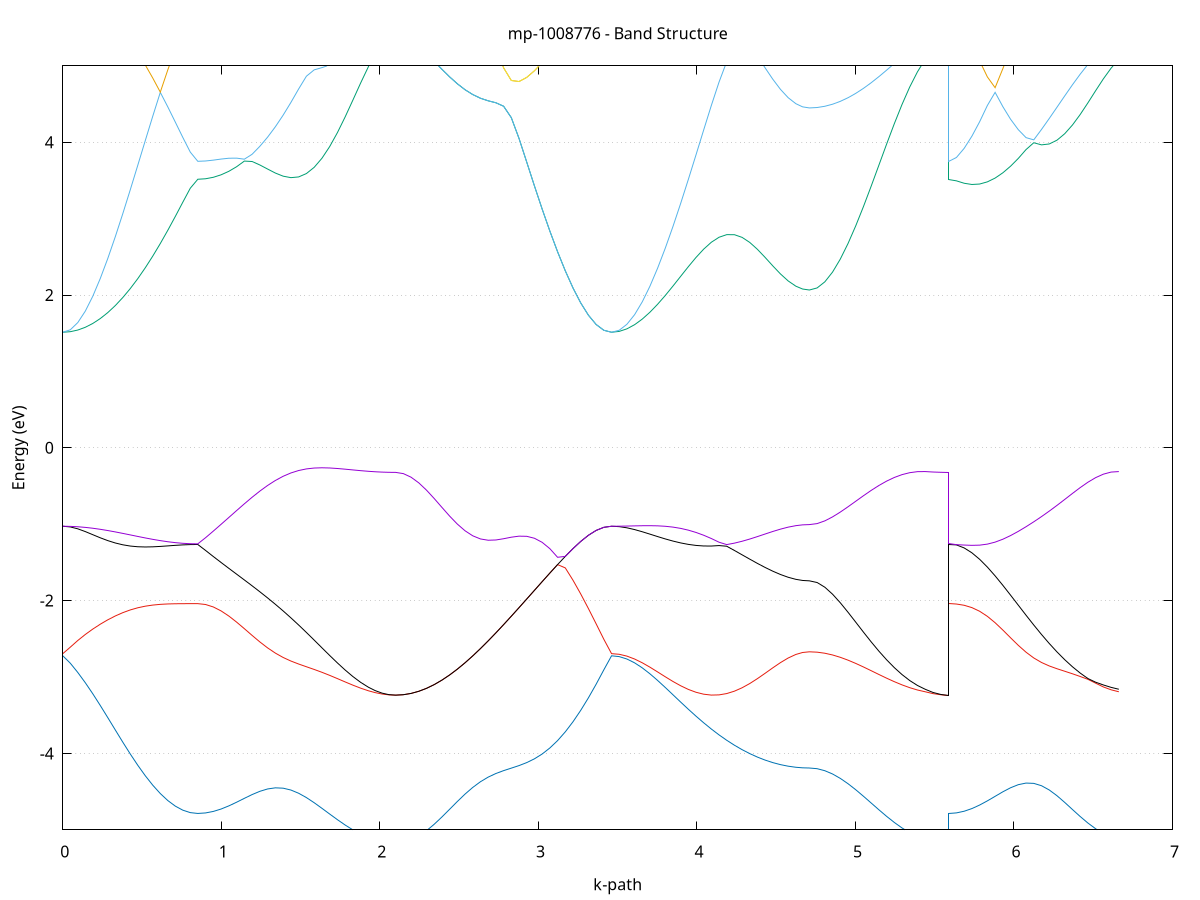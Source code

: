 set title 'mp-1008776 - Band Structure'
set xlabel 'k-path'
set ylabel 'Energy (eV)'
set grid y
set yrange [-5:5]
set terminal png size 800,600
set output 'mp-1008776_bands_gnuplot.png'
plot '-' using 1:2 with lines notitle, '-' using 1:2 with lines notitle, '-' using 1:2 with lines notitle, '-' using 1:2 with lines notitle, '-' using 1:2 with lines notitle, '-' using 1:2 with lines notitle, '-' using 1:2 with lines notitle, '-' using 1:2 with lines notitle, '-' using 1:2 with lines notitle, '-' using 1:2 with lines notitle, '-' using 1:2 with lines notitle, '-' using 1:2 with lines notitle, '-' using 1:2 with lines notitle, '-' using 1:2 with lines notitle, '-' using 1:2 with lines notitle, '-' using 1:2 with lines notitle, '-' using 1:2 with lines notitle, '-' using 1:2 with lines notitle, '-' using 1:2 with lines notitle, '-' using 1:2 with lines notitle, '-' using 1:2 with lines notitle, '-' using 1:2 with lines notitle, '-' using 1:2 with lines notitle, '-' using 1:2 with lines notitle, '-' using 1:2 with lines notitle, '-' using 1:2 with lines notitle, '-' using 1:2 with lines notitle, '-' using 1:2 with lines notitle, '-' using 1:2 with lines notitle, '-' using 1:2 with lines notitle, '-' using 1:2 with lines notitle, '-' using 1:2 with lines notitle, '-' using 1:2 with lines notitle, '-' using 1:2 with lines notitle, '-' using 1:2 with lines notitle, '-' using 1:2 with lines notitle, '-' using 1:2 with lines notitle, '-' using 1:2 with lines notitle, '-' using 1:2 with lines notitle, '-' using 1:2 with lines notitle, '-' using 1:2 with lines notitle, '-' using 1:2 with lines notitle, '-' using 1:2 with lines notitle, '-' using 1:2 with lines notitle, '-' using 1:2 with lines notitle, '-' using 1:2 with lines notitle, '-' using 1:2 with lines notitle, '-' using 1:2 with lines notitle, '-' using 1:2 with lines notitle, '-' using 1:2 with lines notitle, '-' using 1:2 with lines notitle, '-' using 1:2 with lines notitle, '-' using 1:2 with lines notitle, '-' using 1:2 with lines notitle, '-' using 1:2 with lines notitle, '-' using 1:2 with lines notitle, '-' using 1:2 with lines notitle, '-' using 1:2 with lines notitle, '-' using 1:2 with lines notitle, '-' using 1:2 with lines notitle, '-' using 1:2 with lines notitle, '-' using 1:2 with lines notitle, '-' using 1:2 with lines notitle, '-' using 1:2 with lines notitle
0.000000 -34.203920
0.047312 -34.203720
0.094625 -34.203020
0.141937 -34.201920
0.189250 -34.200320
0.236562 -34.198420
0.283875 -34.196120
0.331187 -34.193720
0.378500 -34.191020
0.425812 -34.188320
0.473124 -34.185620
0.520437 -34.182920
0.567749 -34.180520
0.615062 -34.178220
0.662374 -34.176320
0.709687 -34.174720
0.756999 -34.173520
0.804312 -34.172820
0.851624 -34.172620
0.851624 -34.172620
0.900560 -34.172420
0.949496 -34.171720
0.998433 -34.170620
1.047369 -34.169120
1.096305 -34.167120
1.145241 -34.164920
1.194177 -34.162220
1.243113 -34.159420
1.292050 -34.156220
1.340986 -34.152920
1.389922 -34.149520
1.438858 -34.146020
1.487794 -34.142420
1.536731 -34.138920
1.585667 -34.135520
1.634603 -34.132220
1.683539 -34.129120
1.732475 -34.126220
1.781412 -34.123620
1.830348 -34.121320
1.879284 -34.119320
1.928220 -34.117720
1.928220 -34.117720
1.971068 -34.116620
2.013916 -34.115820
2.056764 -34.115320
2.099612 -34.115120
2.099612 -34.115120
2.148254 -34.115420
2.196895 -34.116220
2.245537 -34.117620
2.294179 -34.119520
2.342820 -34.121820
2.391462 -34.124720
2.440103 -34.128020
2.488745 -34.131620
2.537387 -34.135720
2.586028 -34.140020
2.634670 -34.144620
2.683311 -34.149320
2.731953 -34.154220
2.780594 -34.159220
2.829236 -34.164220
2.877878 -34.169120
2.926519 -34.173920
2.975161 -34.178520
3.023802 -34.182920
3.072444 -34.187020
3.121086 -34.190820
3.169727 -34.194120
3.218369 -34.197020
3.267010 -34.199520
3.315652 -34.201420
3.364294 -34.202820
3.412935 -34.203720
3.461577 -34.203920
3.461577 -34.203920
3.510006 -34.203720
3.558435 -34.203020
3.606863 -34.201920
3.655292 -34.200320
3.703721 -34.198320
3.752150 -34.195920
3.800579 -34.193220
3.849008 -34.190120
3.897436 -34.186920
3.945865 -34.183420
3.994294 -34.179820
4.042723 -34.176220
4.091152 -34.172420
4.139581 -34.168820
4.188009 -34.165220
4.236438 -34.161720
4.284867 -34.158420
4.333296 -34.155320
4.381725 -34.152520
4.430154 -34.150120
4.478583 -34.147920
4.527011 -34.146120
4.575440 -34.144820
4.623869 -34.143820
4.623869 -34.143820
4.666717 -34.143320
4.709565 -34.143120
4.709565 -34.143120
4.758254 -34.142920
4.806944 -34.142220
4.855633 -34.141120
4.904323 -34.139720
4.953012 -34.137920
5.001702 -34.135820
5.050391 -34.133520
5.099081 -34.131120
5.147770 -34.128620
5.196460 -34.126120
5.245149 -34.123820
5.293839 -34.121720
5.342528 -34.119820
5.391218 -34.118220
5.439907 -34.117120
5.439907 -34.117120
5.489384 -34.116020
5.538860 -34.115420
5.588337 -34.115120
5.588337 -34.172620
5.637118 -34.172320
5.685899 -34.171620
5.734680 -34.170320
5.783461 -34.168620
5.832242 -34.166520
5.881023 -34.164020
5.929803 -34.161120
5.978584 -34.157920
6.027365 -34.154520
6.076146 -34.150920
6.124927 -34.147120
6.173708 -34.143420
6.222489 -34.139620
6.271270 -34.136020
6.320051 -34.132520
6.368832 -34.129220
6.417613 -34.126220
6.466394 -34.123520
6.515174 -34.121320
6.563955 -34.119420
6.612736 -34.118020
6.661517 -34.117120
e
0.000000 -16.155020
0.047312 -16.158120
0.094625 -16.168220
0.141937 -16.186020
0.189250 -16.212020
0.236562 -16.245620
0.283875 -16.285220
0.331187 -16.329120
0.378500 -16.375520
0.425812 -16.422720
0.473124 -16.469220
0.520437 -16.513620
0.567749 -16.554620
0.615062 -16.591120
0.662374 -16.622320
0.709687 -16.647320
0.756999 -16.665520
0.804312 -16.676720
0.851624 -16.680420
0.851624 -16.680420
0.900560 -16.679020
0.949496 -16.674720
0.998433 -16.667820
1.047369 -16.658220
1.096305 -16.646420
1.145241 -16.632620
1.194177 -16.617120
1.243113 -16.600420
1.292050 -16.582720
1.340986 -16.564620
1.389922 -16.546520
1.438858 -16.528720
1.487794 -16.511520
1.536731 -16.495420
1.585667 -16.480520
1.634603 -16.467020
1.683539 -16.455020
1.732475 -16.444620
1.781412 -16.435720
1.830348 -16.428420
1.879284 -16.422620
1.928220 -16.418420
1.928220 -16.418420
1.971068 -16.416120
2.013916 -16.415920
2.056764 -16.417220
2.099612 -16.417820
2.099612 -16.417820
2.148254 -16.417320
2.196895 -16.415820
2.245537 -16.413220
2.294179 -16.409620
2.342820 -16.405020
2.391462 -16.399320
2.440103 -16.392420
2.488745 -16.384420
2.537387 -16.375120
2.586028 -16.364420
2.634670 -16.352320
2.683311 -16.338720
2.731953 -16.323520
2.780594 -16.306620
2.829236 -16.288120
2.877878 -16.268120
2.926519 -16.246720
2.975161 -16.232520
3.023802 -16.219320
3.072444 -16.207020
3.121086 -16.195620
3.169727 -16.185420
3.218369 -16.176420
3.267010 -16.168820
3.315652 -16.162820
3.364294 -16.158520
3.412935 -16.155820
3.461577 -16.155020
3.461577 -16.155020
3.510006 -16.158120
3.558435 -16.167420
3.606863 -16.182320
3.655292 -16.202020
3.703721 -16.225720
3.752150 -16.252220
3.800579 -16.280320
3.849008 -16.309120
3.897436 -16.337520
3.945865 -16.364820
3.994294 -16.390120
4.042723 -16.412920
4.091152 -16.432820
4.139581 -16.449620
4.188009 -16.463320
4.236438 -16.473820
4.284867 -16.481420
4.333296 -16.486420
4.381725 -16.489220
4.430154 -16.490320
4.478583 -16.490120
4.527011 -16.489120
4.575440 -16.496120
4.623869 -16.502820
4.623869 -16.502820
4.666717 -16.506220
4.709565 -16.507420
4.709565 -16.507420
4.758254 -16.506620
4.806944 -16.504420
4.855633 -16.500620
4.904323 -16.495620
4.953012 -16.489420
5.001702 -16.482220
5.050391 -16.474220
5.099081 -16.465720
5.147770 -16.457020
5.196460 -16.448320
5.245149 -16.439920
5.293839 -16.432020
5.342528 -16.425020
5.391218 -16.419120
5.439907 -16.414620
5.439907 -16.414620
5.489384 -16.415320
5.538860 -16.417020
5.588337 -16.417820
5.588337 -16.680420
5.637118 -16.679020
5.685899 -16.674820
5.734680 -16.668020
5.783461 -16.658620
5.832242 -16.646920
5.881023 -16.633220
5.929803 -16.617720
5.978584 -16.600920
6.027365 -16.583020
6.076146 -16.564420
6.124927 -16.545620
6.173708 -16.526820
6.222489 -16.508520
6.271270 -16.490920
6.320051 -16.474420
6.368832 -16.459020
6.417613 -16.445020
6.466394 -16.432520
6.515174 -16.421720
6.563955 -16.412520
6.612736 -16.408520
6.661517 -16.414620
e
0.000000 -16.155020
0.047312 -16.154620
0.094625 -16.153620
0.141937 -16.152020
0.189250 -16.149820
0.236562 -16.147120
0.283875 -16.144020
0.331187 -16.140520
0.378500 -16.136820
0.425812 -16.133020
0.473124 -16.129120
0.520437 -16.125420
0.567749 -16.121920
0.615062 -16.118720
0.662374 -16.116020
0.709687 -16.113820
0.756999 -16.112120
0.804312 -16.111120
0.851624 -16.110820
0.851624 -16.110820
0.900560 -16.112620
0.949496 -16.117920
0.998433 -16.126620
1.047369 -16.138320
1.096305 -16.152720
1.145241 -16.169320
1.194177 -16.187720
1.243113 -16.207320
1.292050 -16.227520
1.340986 -16.248020
1.389922 -16.268120
1.438858 -16.287520
1.487794 -16.306020
1.536731 -16.323120
1.585667 -16.338720
1.634603 -16.352620
1.683539 -16.364920
1.732475 -16.375420
1.781412 -16.384320
1.830348 -16.391720
1.879284 -16.397520
1.928220 -16.402120
1.928220 -16.402120
1.971068 -16.405020
2.013916 -16.408020
2.056764 -16.408720
2.099612 -16.408620
2.099612 -16.408620
2.148254 -16.407920
2.196895 -16.405820
2.245537 -16.402320
2.294179 -16.397420
2.342820 -16.391120
2.391462 -16.383620
2.440103 -16.374920
2.488745 -16.365120
2.537387 -16.354220
2.586028 -16.342420
2.634670 -16.329920
2.683311 -16.316620
2.731953 -16.302920
2.780594 -16.288820
2.829236 -16.274520
2.877878 -16.260220
2.926519 -16.246120
2.975161 -16.232520
3.023802 -16.219320
3.072444 -16.207020
3.121086 -16.195620
3.169727 -16.185420
3.218369 -16.176420
3.267010 -16.168820
3.315652 -16.162820
3.364294 -16.158520
3.412935 -16.155820
3.461577 -16.155020
3.461577 -16.155020
3.510006 -16.155220
3.558435 -16.156120
3.606863 -16.157920
3.655292 -16.161220
3.703721 -16.166620
3.752150 -16.175020
3.800579 -16.186720
3.849008 -16.201920
3.897436 -16.220020
3.945865 -16.240420
3.994294 -16.262620
4.042723 -16.286020
4.091152 -16.310120
4.139581 -16.334220
4.188009 -16.358120
4.236438 -16.381320
4.284867 -16.403420
4.333296 -16.424120
4.381725 -16.443020
4.430154 -16.459920
4.478583 -16.474620
4.527011 -16.486720
4.575440 -16.487920
4.623869 -16.486720
4.623869 -16.486720
4.666717 -16.486020
4.709565 -16.485820
4.709565 -16.485820
4.758254 -16.485220
4.806944 -16.483320
4.855633 -16.480320
4.904323 -16.476220
4.953012 -16.471120
5.001702 -16.465220
5.050391 -16.458820
5.099081 -16.451820
5.147770 -16.444720
5.196460 -16.437620
5.245149 -16.430620
5.293839 -16.424220
5.342528 -16.418320
5.391218 -16.413320
5.439907 -16.409320
5.439907 -16.409320
5.489384 -16.408920
5.538860 -16.408720
5.588337 -16.408620
5.588337 -16.110820
5.637118 -16.112220
5.685899 -16.116320
5.734680 -16.123020
5.783461 -16.132320
5.832242 -16.144020
5.881023 -16.157720
5.929803 -16.173320
5.978584 -16.190520
6.027365 -16.208920
6.076146 -16.228220
6.124927 -16.248120
6.173708 -16.268120
6.222489 -16.288020
6.271270 -16.307420
6.320051 -16.325920
6.368832 -16.343320
6.417613 -16.359320
6.466394 -16.373520
6.515174 -16.387220
6.563955 -16.398620
6.612736 -16.404120
6.661517 -16.409320
e
0.000000 -16.055320
0.047312 -16.056520
0.094625 -16.059620
0.141937 -16.063020
0.189250 -16.065320
0.236562 -16.066120
0.283875 -16.065420
0.331187 -16.063720
0.378500 -16.061120
0.425812 -16.058120
0.473124 -16.054720
0.520437 -16.051320
0.567749 -16.048020
0.615062 -16.044920
0.662374 -16.042220
0.709687 -16.040020
0.756999 -16.038420
0.804312 -16.037420
0.851624 -16.037120
0.851624 -16.037120
0.900560 -16.038520
0.949496 -16.042920
0.998433 -16.050220
1.047369 -16.060220
1.096305 -16.072720
1.145241 -16.087720
1.194177 -16.104720
1.243113 -16.123620
1.292050 -16.144120
1.340986 -16.165820
1.389922 -16.188420
1.438858 -16.211520
1.487794 -16.234820
1.536731 -16.257920
1.585667 -16.280520
1.634603 -16.302320
1.683539 -16.322920
1.732475 -16.342020
1.781412 -16.359320
1.830348 -16.374620
1.879284 -16.387620
1.928220 -16.398020
1.928220 -16.398020
1.971068 -16.404620
2.013916 -16.407020
2.056764 -16.408220
2.099612 -16.408620
2.099612 -16.408620
2.148254 -16.407920
2.196895 -16.405820
2.245537 -16.402320
2.294179 -16.397420
2.342820 -16.391120
2.391462 -16.383620
2.440103 -16.374920
2.488745 -16.365120
2.537387 -16.354220
2.586028 -16.342420
2.634670 -16.329820
2.683311 -16.316620
2.731953 -16.302920
2.780594 -16.288820
2.829236 -16.274520
2.877878 -16.260220
2.926519 -16.246120
2.975161 -16.224120
3.023802 -16.200720
3.072444 -16.177020
3.121086 -16.153620
3.169727 -16.131020
3.218369 -16.110120
3.267010 -16.091620
3.315652 -16.076320
3.364294 -16.064820
3.412935 -16.057720
3.461577 -16.055320
3.461577 -16.055320
3.510006 -16.056220
3.558435 -16.059020
3.606863 -16.063220
3.655292 -16.068220
3.703721 -16.073220
3.752150 -16.077320
3.800579 -16.079820
3.849008 -16.080520
3.897436 -16.079720
3.945865 -16.077620
3.994294 -16.074620
4.042723 -16.071020
4.091152 -16.067020
4.139581 -16.062920
4.188009 -16.058720
4.236438 -16.054620
4.284867 -16.050720
4.333296 -16.047020
4.381725 -16.043720
4.430154 -16.040820
4.478583 -16.038220
4.527011 -16.036220
4.575440 -16.034520
4.623869 -16.033420
4.623869 -16.033420
4.666717 -16.032820
4.709565 -16.032620
4.709565 -16.032620
4.758254 -16.035920
4.806944 -16.045620
4.855633 -16.061320
4.904323 -16.082520
4.953012 -16.108420
5.001702 -16.138020
5.050391 -16.170520
5.099081 -16.204520
5.147770 -16.239120
5.196460 -16.273020
5.245149 -16.305220
5.293839 -16.334820
5.342528 -16.360720
5.391218 -16.382220
5.439907 -16.398720
5.439907 -16.398720
5.489384 -16.405320
5.538860 -16.408020
5.588337 -16.408620
5.588337 -16.037120
5.637118 -16.039120
5.685899 -16.045120
5.734680 -16.055020
5.783461 -16.068320
5.832242 -16.084920
5.881023 -16.104320
5.929803 -16.125820
5.978584 -16.149220
6.027365 -16.173720
6.076146 -16.198920
6.124927 -16.224320
6.173708 -16.249320
6.222489 -16.273720
6.271270 -16.297020
6.320051 -16.318820
6.368832 -16.339020
6.417613 -16.357220
6.466394 -16.373420
6.515174 -16.385820
6.563955 -16.396020
6.612736 -16.403820
6.661517 -16.398720
e
0.000000 -13.037120
0.047312 -13.032720
0.094625 -13.019620
0.141937 -12.998520
0.189250 -12.970020
0.236562 -12.935420
0.283875 -12.895720
0.331187 -12.852320
0.378500 -12.806520
0.425812 -12.759820
0.473124 -12.713520
0.520437 -12.669020
0.567749 -12.627420
0.615062 -12.589920
0.662374 -12.557620
0.709687 -12.531420
0.756999 -12.512120
0.804312 -12.500420
0.851624 -12.496420
0.851624 -12.496420
0.900560 -12.497420
0.949496 -12.500220
0.998433 -12.504820
1.047369 -12.510620
1.096305 -12.517420
1.145241 -12.524420
1.194177 -12.531220
1.243113 -12.537020
1.292050 -12.541320
1.340986 -12.543620
1.389922 -12.543220
1.438858 -12.540020
1.487794 -12.533620
1.536731 -12.524020
1.585667 -12.511520
1.634603 -12.496320
1.683539 -12.479020
1.732475 -12.460320
1.781412 -12.441020
1.830348 -12.422020
1.879284 -12.404320
1.928220 -12.388820
1.928220 -12.388820
1.971068 -12.377720
2.013916 -12.369420
2.056764 -12.364320
2.099612 -12.362620
2.099612 -12.362620
2.148254 -12.364520
2.196895 -12.370320
2.245537 -12.379720
2.294179 -12.392120
2.342820 -12.407320
2.391462 -12.424720
2.440103 -12.443920
2.488745 -12.464520
2.537387 -12.486220
2.586028 -12.509020
2.634670 -12.533020
2.683311 -12.558420
2.731953 -12.585420
2.780594 -12.614320
2.829236 -12.645320
2.877878 -12.678520
2.926519 -12.714120
2.975161 -12.751720
3.023802 -12.790720
3.072444 -12.830620
3.121086 -12.870220
3.169727 -12.908420
3.218369 -12.943920
3.267010 -12.975220
3.315652 -13.001320
3.364294 -13.020920
3.412935 -13.033020
3.461577 -13.037120
3.461577 -13.037120
3.510006 -13.032320
3.558435 -13.018020
3.606863 -12.995120
3.655292 -12.964520
3.703721 -12.927920
3.752150 -12.886720
3.800579 -12.842920
3.849008 -12.798120
3.897436 -12.754120
3.945865 -12.712420
3.994294 -12.674520
4.042723 -12.641520
4.091152 -12.614020
4.139581 -12.592720
4.188009 -12.577520
4.236438 -12.568420
4.284867 -12.564720
4.333296 -12.565820
4.381725 -12.570520
4.430154 -12.577920
4.478583 -12.586520
4.527011 -12.595420
4.575440 -12.603320
4.623869 -12.609420
4.623869 -12.609420
4.666717 -12.612820
4.709565 -12.614020
4.709565 -12.614020
4.758254 -12.612120
4.806944 -12.606620
4.855633 -12.597620
4.904323 -12.585320
4.953012 -12.570120
5.001702 -12.552420
5.050391 -12.532720
5.099081 -12.511720
5.147770 -12.489920
5.196460 -12.468020
5.245149 -12.446820
5.293839 -12.427020
5.342528 -12.409320
5.391218 -12.394320
5.439907 -12.382620
5.439907 -12.382620
5.489384 -12.371720
5.538860 -12.364920
5.588337 -12.362620
5.588337 -12.496420
5.637118 -12.496920
5.685899 -12.498620
5.734680 -12.501120
5.783461 -12.504220
5.832242 -12.507620
5.881023 -12.510820
5.929803 -12.513520
5.978584 -12.515120
6.027365 -12.515220
6.076146 -12.513520
6.124927 -12.509720
6.173708 -12.503720
6.222489 -12.495320
6.271270 -12.484720
6.320051 -12.472320
6.368832 -12.458420
6.417613 -12.443720
6.466394 -12.428820
6.515174 -12.414420
6.563955 -12.401520
6.612736 -12.390620
6.661517 -12.382620
e
0.000000 -2.722520
0.047312 -2.819320
0.094625 -2.940920
0.141937 -3.074920
0.189250 -3.219720
0.236562 -3.373120
0.283875 -3.532120
0.331187 -3.693220
0.378500 -3.853120
0.425812 -4.008420
0.473124 -4.155920
0.520437 -4.292920
0.567749 -4.416920
0.615062 -4.525620
0.662374 -4.617320
0.709687 -4.690220
0.756999 -4.743220
0.804312 -4.775420
0.851624 -4.786220
0.851624 -4.786220
0.900560 -4.779520
0.949496 -4.759820
0.998433 -4.728420
1.047369 -4.687220
1.096305 -4.639320
1.145241 -4.588520
1.194177 -4.539220
1.243113 -4.496520
1.292050 -4.465620
1.340986 -4.451020
1.389922 -4.455520
1.438858 -4.479720
1.487794 -4.521920
1.536731 -4.578620
1.585667 -4.645720
1.634603 -4.718820
1.683539 -4.794020
1.732475 -4.868020
1.781412 -4.938120
1.830348 -5.002020
1.879284 -5.057820
1.928220 -5.104220
1.928220 -5.104220
1.971068 -5.136120
2.013916 -5.159320
2.056764 -5.173420
2.099612 -5.178220
2.099612 -5.178220
2.148254 -5.167220
2.196895 -5.134920
2.245537 -5.082520
2.294179 -5.012420
2.342820 -4.927720
2.391462 -4.832520
2.440103 -4.731520
2.488745 -4.629920
2.537387 -4.532920
2.586028 -4.445520
2.634670 -4.370920
2.683311 -4.310620
2.731953 -4.263320
2.780594 -4.225820
2.829236 -4.193020
2.877878 -4.159720
2.926519 -4.120520
2.975161 -4.071120
3.023802 -4.008120
3.072444 -3.929120
3.121086 -3.832620
3.169727 -3.718120
3.218369 -3.585920
3.267010 -3.436820
3.315652 -3.272420
3.364294 -3.094620
3.412935 -2.906020
3.461577 -2.722520
3.461577 -2.722520
3.510006 -2.733220
3.558435 -2.764620
3.606863 -2.814620
3.655292 -2.880420
3.703721 -2.958420
3.752150 -3.045320
3.800579 -3.137620
3.849008 -3.232720
3.897436 -3.328120
3.945865 -3.422020
3.994294 -3.512820
4.042723 -3.599520
4.091152 -3.681420
4.139581 -3.757820
4.188009 -3.828320
4.236438 -3.892820
4.284867 -3.951020
4.333296 -4.002920
4.381725 -4.048420
4.430154 -4.087720
4.478583 -4.120620
4.527011 -4.147220
4.575440 -4.167520
4.623869 -4.181620
4.623869 -4.181620
4.666717 -4.188920
4.709565 -4.191420
4.709565 -4.191420
4.758254 -4.200320
4.806944 -4.226820
4.855633 -4.269720
4.904323 -4.327120
4.953012 -4.396620
5.001702 -4.475520
5.050391 -4.560820
5.099081 -4.649320
5.147770 -4.738020
5.196460 -4.823820
5.245149 -4.904020
5.293839 -4.976120
5.342528 -5.037620
5.391218 -5.086920
5.439907 -5.122420
5.439907 -5.122420
5.489384 -5.153120
5.538860 -5.171920
5.588337 -5.178220
5.588337 -4.786220
5.637118 -4.778920
5.685899 -4.757220
5.734680 -4.722320
5.783461 -4.676120
5.832242 -4.621520
5.881023 -4.562220
5.929803 -4.503020
5.978584 -4.449920
6.027365 -4.409520
6.076146 -4.388620
6.124927 -4.392520
6.173708 -4.423220
6.222489 -4.478920
6.271270 -4.554120
6.320051 -4.641720
6.368832 -4.734520
6.417613 -4.826220
6.466394 -4.911720
6.515174 -4.986720
6.563955 -5.048320
6.612736 -5.094120
6.661517 -5.122420
e
0.000000 -2.694620
0.047312 -2.609520
0.094625 -2.522220
0.141937 -2.443520
0.189250 -2.372620
0.236562 -2.308720
0.283875 -2.251420
0.331187 -2.201020
0.378500 -2.157820
0.425812 -2.122020
0.473124 -2.093820
0.520437 -2.072920
0.567749 -2.058420
0.615062 -2.049120
0.662374 -2.043820
0.709687 -2.041220
0.756999 -2.040120
0.804312 -2.039920
0.851624 -2.039820
0.851624 -2.039820
0.900560 -2.050920
0.949496 -2.083220
0.998433 -2.134720
1.047369 -2.202120
1.096305 -2.281320
1.145241 -2.367420
1.194177 -2.455620
1.243113 -2.540920
1.292050 -2.619220
1.340986 -2.687420
1.389922 -2.744420
1.438858 -2.791020
1.487794 -2.830220
1.536731 -2.865820
1.585667 -2.901120
1.634603 -2.938420
1.683539 -2.978620
1.732475 -3.021220
1.781412 -3.064720
1.830348 -3.107120
1.879284 -3.146420
1.928220 -3.180620
1.928220 -3.180620
1.971068 -3.204820
2.013916 -3.222820
2.056764 -3.233820
2.099612 -3.237620
2.099612 -3.237620
2.148254 -3.231920
2.196895 -3.215120
2.245537 -3.187220
2.294179 -3.148620
2.342820 -3.099720
2.391462 -3.041120
2.440103 -2.973520
2.488745 -2.897520
2.537387 -2.813920
2.586028 -2.723820
2.634670 -2.627920
2.683311 -2.527120
2.731953 -2.422420
2.780594 -2.314520
2.829236 -2.204320
2.877878 -2.092320
2.926519 -1.979220
2.975161 -1.865620
3.023802 -1.752120
3.072444 -1.639420
3.121086 -1.528520
3.169727 -1.571920
3.218369 -1.733420
3.267010 -1.912520
3.315652 -2.104320
3.364294 -2.303820
3.412935 -2.506320
3.461577 -2.694620
3.461577 -2.694620
3.510006 -2.702720
3.558435 -2.726620
3.606863 -2.764620
3.655292 -2.813920
3.703721 -2.871520
3.752150 -2.933820
3.800579 -2.997320
3.849008 -3.058620
3.897436 -3.114620
3.945865 -3.162520
3.994294 -3.199920
4.042723 -3.225220
4.091152 -3.236820
4.139581 -3.234120
4.188009 -3.216920
4.236438 -3.185620
4.284867 -3.141220
4.333296 -3.085720
4.381725 -3.021420
4.430154 -2.951620
4.478583 -2.880220
4.527011 -2.811820
4.575440 -2.751720
4.623869 -2.705120
4.623869 -2.705120
4.666717 -2.679220
4.709565 -2.670320
4.709565 -2.670320
4.758254 -2.675020
4.806944 -2.688920
4.855633 -2.711620
4.904323 -2.742120
4.953012 -2.779420
5.001702 -2.822020
5.050391 -2.868520
5.099081 -2.917320
5.147770 -2.966820
5.196460 -3.015220
5.245149 -3.061120
5.293839 -3.103120
5.342528 -3.139820
5.391218 -3.170220
5.439907 -3.193320
5.439907 -3.193320
5.489384 -3.217720
5.538860 -3.232620
5.588337 -3.237620
5.588337 -2.039820
5.637118 -2.044920
5.685899 -2.061220
5.734680 -2.091720
5.783461 -2.139520
5.832242 -2.206020
5.881023 -2.289520
5.929803 -2.385420
5.978584 -2.486620
6.027365 -2.585720
6.076146 -2.675420
6.124927 -2.750720
6.173708 -2.809920
6.222489 -2.855320
6.271270 -2.891720
6.320051 -2.924620
6.368832 -2.957820
6.417613 -2.993220
6.466394 -3.030620
6.515174 -3.080920
6.563955 -3.130220
6.612736 -3.167720
6.661517 -3.193320
e
0.000000 -1.026520
0.047312 -1.035520
0.094625 -1.060420
0.141937 -1.096320
0.189250 -1.137120
0.236562 -1.177820
0.283875 -1.214720
0.331187 -1.245720
0.378500 -1.269420
0.425812 -1.285820
0.473124 -1.295020
0.520437 -1.297920
0.567749 -1.295920
0.615062 -1.290620
0.662374 -1.283720
0.709687 -1.276620
0.756999 -1.270620
0.804312 -1.266720
0.851624 -1.265320
0.851624 -1.265320
0.900560 -1.343220
0.949496 -1.423020
0.998433 -1.500920
1.047369 -1.577620
1.096305 -1.653520
1.145241 -1.729520
1.194177 -1.806220
1.243113 -1.884520
1.292050 -1.965020
1.340986 -2.048420
1.389922 -2.135120
1.438858 -2.225620
1.487794 -2.319620
1.536731 -2.417020
1.585667 -2.516820
1.634603 -2.617920
1.683539 -2.718320
1.732475 -2.816220
1.781412 -2.909220
1.830348 -2.994820
1.879284 -3.070620
1.928220 -3.134320
1.928220 -3.134320
1.971068 -3.178620
2.013916 -3.211120
2.056764 -3.230920
2.099612 -3.237520
2.099612 -3.237520
2.148254 -3.231920
2.196895 -3.215120
2.245537 -3.187220
2.294179 -3.148620
2.342820 -3.099720
2.391462 -3.041120
2.440103 -2.973420
2.488745 -2.897420
2.537387 -2.813920
2.586028 -2.723720
2.634670 -2.627820
2.683311 -2.527120
2.731953 -2.422420
2.780594 -2.314520
2.829236 -2.204220
2.877878 -2.092320
2.926519 -1.979220
2.975161 -1.865620
3.023802 -1.752020
3.072444 -1.639420
3.121086 -1.528520
3.169727 -1.421120
3.218369 -1.319120
3.267010 -1.225620
3.315652 -1.144720
3.364294 -1.081320
3.412935 -1.040620
3.461577 -1.026520
3.461577 -1.026520
3.510006 -1.031820
3.558435 -1.047020
3.606863 -1.070120
3.655292 -1.098620
3.703721 -1.129920
3.752150 -1.161820
3.800579 -1.192620
3.849008 -1.220620
3.897436 -1.244820
3.945865 -1.264020
3.994294 -1.277620
4.042723 -1.284920
4.091152 -1.285620
4.139581 -1.279520
4.188009 -1.288120
4.236438 -1.343520
4.284867 -1.400420
4.333296 -1.457320
4.381725 -1.513020
4.430154 -1.565920
4.478583 -1.614720
4.527011 -1.658120
4.575440 -1.694320
4.623869 -1.721420
4.623869 -1.721420
4.666717 -1.736220
4.709565 -1.741320
4.709565 -1.741320
4.758254 -1.763220
4.806944 -1.824620
4.855633 -1.916120
4.904323 -2.027920
4.953012 -2.151920
5.001702 -2.281620
5.050391 -2.412220
5.099081 -2.539720
5.147770 -2.661220
5.196460 -2.774320
5.245149 -2.877120
5.293839 -2.968220
5.342528 -3.046520
5.391218 -3.110820
5.439907 -3.160420
5.439907 -3.160420
5.489384 -3.202520
5.538860 -3.228720
5.588337 -3.237520
5.588337 -1.265320
5.637118 -1.270620
5.685899 -1.310520
5.734680 -1.374520
5.783461 -1.459420
5.832242 -1.561220
5.881023 -1.676020
5.929803 -1.799620
5.978584 -1.928820
6.027365 -2.060220
6.076146 -2.191220
6.124927 -2.319620
6.173708 -2.443420
6.222489 -2.561120
6.271270 -2.671520
6.320051 -2.773320
6.368832 -2.865920
6.417613 -2.948320
6.466394 -3.020220
6.515174 -3.068320
6.563955 -3.104220
6.612736 -3.135720
6.661517 -3.160420
e
0.000000 -1.026520
0.047312 -1.028220
0.094625 -1.033220
0.141937 -1.041520
0.189250 -1.052720
0.236562 -1.066720
0.283875 -1.082820
0.331187 -1.100820
0.378500 -1.120120
0.425812 -1.140020
0.473124 -1.160120
0.520437 -1.179720
0.567749 -1.198120
0.615062 -1.214820
0.662374 -1.229320
0.709687 -1.241120
0.756999 -1.249920
0.804312 -1.255220
0.851624 -1.257020
0.851624 -1.257020
0.900560 -1.176720
0.949496 -1.090120
0.998433 -1.001520
1.047369 -0.911720
1.096305 -0.821720
1.145241 -0.733020
1.194177 -0.647220
1.243113 -0.566420
1.292050 -0.492420
1.340986 -0.427320
1.389922 -0.372520
1.438858 -0.329020
1.487794 -0.297020
1.536731 -0.275920
1.585667 -0.264620
1.634603 -0.261220
1.683539 -0.263920
1.732475 -0.270620
1.781412 -0.279620
1.830348 -0.289420
1.879284 -0.299020
1.928220 -0.307420
1.928220 -0.307420
1.971068 -0.313420
2.013916 -0.317820
2.056764 -0.320620
2.099612 -0.321520
2.099612 -0.321520
2.148254 -0.337620
2.196895 -0.384520
2.245537 -0.458520
2.294179 -0.553920
2.342820 -0.663520
2.391462 -0.779420
2.440103 -0.893620
2.488745 -0.998020
2.537387 -1.085820
2.586028 -1.151720
2.634670 -1.192820
2.683311 -1.209720
2.731953 -1.206320
2.780594 -1.189920
2.829236 -1.169920
2.877878 -1.156320
2.926519 -1.158420
2.975161 -1.183820
3.023802 -1.237120
3.072444 -1.320320
3.121086 -1.432920
3.169727 -1.421020
3.218369 -1.319020
3.267010 -1.225620
3.315652 -1.144720
3.364294 -1.081320
3.412935 -1.040620
3.461577 -1.026520
3.461577 -1.026520
3.510006 -1.025820
3.558435 -1.024120
3.606863 -1.021820
3.655292 -1.019820
3.703721 -1.019220
3.752150 -1.021220
3.800579 -1.027020
3.849008 -1.037820
3.897436 -1.054520
3.945865 -1.077720
3.994294 -1.107720
4.042723 -1.144420
4.091152 -1.187420
4.139581 -1.235620
4.188009 -1.266820
4.236438 -1.247720
4.284867 -1.223220
4.333296 -1.194120
4.381725 -1.161920
4.430154 -1.128320
4.478583 -1.095120
4.527011 -1.064520
4.575440 -1.038420
4.623869 -1.019020
4.623869 -1.018920
4.666717 -1.008420
4.709565 -1.004820
4.709565 -1.004820
4.758254 -0.991920
4.806944 -0.956220
4.855633 -0.904120
4.904323 -0.841320
4.953012 -0.772120
5.001702 -0.699820
5.050391 -0.627420
5.099081 -0.557720
5.147770 -0.493120
5.196460 -0.436020
5.245149 -0.388120
5.293839 -0.350920
5.342528 -0.325420
5.391218 -0.312020
5.439907 -0.310820
5.439907 -0.310820
5.489384 -0.316720
5.538860 -0.320320
5.588337 -0.321520
5.588337 -1.257020
5.637118 -1.267520
5.685899 -1.272720
5.734680 -1.276620
5.783461 -1.274020
5.832242 -1.260520
5.881023 -1.234520
5.929803 -1.196520
5.978584 -1.148720
6.027365 -1.093520
6.076146 -1.032920
6.124927 -0.968320
6.173708 -0.900220
6.222489 -0.828620
6.271270 -0.753620
6.320051 -0.675920
6.368832 -0.597320
6.417613 -0.520820
6.466394 -0.450420
6.515174 -0.390320
6.563955 -0.344820
6.612736 -0.317520
6.661517 -0.310820
e
0.000000 1.512980
0.047312 1.520180
0.094625 1.541880
0.141937 1.577880
0.189250 1.628180
0.236562 1.692580
0.283875 1.770680
0.331187 1.862380
0.378500 1.967380
0.425812 2.085180
0.473124 2.215280
0.520437 2.357380
0.567749 2.510680
0.615062 2.674380
0.662374 2.847480
0.709687 3.028580
0.756999 3.215080
0.804312 3.398680
0.851624 3.515780
0.851624 3.515780
0.900560 3.522180
0.949496 3.541480
0.998433 3.573880
1.047369 3.619780
1.096305 3.679580
1.145241 3.753780
1.194177 3.747980
1.243113 3.702680
1.292050 3.649280
1.340986 3.596980
1.389922 3.556280
1.438858 3.536780
1.487794 3.546280
1.536731 3.590380
1.585667 3.671680
1.634603 3.790280
1.683539 3.943580
1.732475 4.126880
1.781412 4.333280
1.830348 4.553980
1.879284 4.777780
1.928220 4.991180
1.928220 4.991180
1.971068 5.156580
2.013916 5.288680
2.056764 5.374780
2.099612 5.404780
2.099612 5.404780
2.148254 5.386580
2.196895 5.334880
2.245537 5.257080
2.294179 5.162380
2.342820 5.059480
2.391462 4.955480
2.440103 4.856180
2.488745 4.765880
2.537387 4.687880
2.586028 4.624280
2.634670 4.576280
2.683311 4.542780
2.731953 4.517180
2.780594 4.471780
2.829236 4.322080
2.877878 4.050080
2.926519 3.740180
2.975161 3.428480
3.023802 3.125780
3.072444 2.837380
3.121086 2.566780
3.169727 2.317380
3.218369 2.092780
3.267010 1.897280
3.315652 1.735980
3.364294 1.614580
3.412935 1.538780
3.461577 1.512980
3.461577 1.512980
3.510006 1.524180
3.558435 1.557580
3.606863 1.611880
3.655292 1.685280
3.703721 1.775380
3.752150 1.879580
3.800579 1.994780
3.849008 2.117780
3.897436 2.244780
3.945865 2.371280
3.994294 2.492080
4.042723 2.600980
4.091152 2.691380
4.139581 2.756480
4.188009 2.790580
4.236438 2.790180
4.284867 2.755080
4.333296 2.688880
4.381725 2.598380
4.430154 2.492780
4.478583 2.382080
4.527011 2.276480
4.575440 2.185180
4.623869 2.116280
4.623869 2.116280
4.666717 2.078780
4.709565 2.065980
4.709565 2.065980
4.758254 2.093080
4.806944 2.172880
4.855633 2.300580
4.904323 2.469880
4.953012 2.673580
5.001702 2.904980
5.050391 3.157380
5.099081 3.424380
5.147770 3.699180
5.196460 3.974580
5.245149 4.242680
5.293839 4.494880
5.342528 4.723580
5.391218 4.921980
5.439907 5.085280
5.439907 5.085280
5.489384 5.252580
5.538860 5.364980
5.588337 5.404780
5.588337 3.515780
5.637118 3.494980
5.685899 3.463380
5.734680 3.447380
5.783461 3.453280
5.832242 3.481680
5.881023 3.531180
5.929803 3.600280
5.978584 3.686780
6.027365 3.788880
6.076146 3.904480
6.124927 3.993780
6.173708 3.965980
6.222489 3.977680
6.271270 4.027380
6.320051 4.111680
6.368832 4.225780
6.417613 4.363180
6.466394 4.515980
6.515174 4.675180
6.563955 4.830280
6.612736 4.970380
6.661517 5.085280
e
0.000000 1.512980
0.047312 1.545280
0.094625 1.639680
0.141937 1.789180
0.189250 1.984580
0.236562 2.217280
0.283875 2.479180
0.331187 2.763780
0.378500 3.065480
0.425812 3.379080
0.473124 3.699780
0.520437 4.022780
0.567749 4.342580
0.615062 4.653180
0.662374 4.463280
0.709687 4.264280
0.756999 4.063680
0.804312 3.870980
0.851624 3.750780
0.851624 3.750780
0.900560 3.754980
0.949496 3.766080
0.998433 3.780080
1.047369 3.790980
1.096305 3.792280
1.145241 3.778580
1.194177 3.842880
1.243113 3.947280
1.292050 4.067380
1.340986 4.203280
1.389922 4.354980
1.438858 4.521180
1.487794 4.698080
1.536731 4.864680
1.585667 4.947780
1.634603 4.977080
1.683539 5.011580
1.732475 5.058480
1.781412 5.115480
1.830348 5.177980
1.879284 5.241080
1.928220 5.299580
1.928220 5.299580
1.971068 5.343080
2.013916 5.376580
2.056764 5.397580
2.099612 5.404780
2.099612 5.404780
2.148254 5.386580
2.196895 5.334880
2.245537 5.257080
2.294179 5.162380
2.342820 5.059480
2.391462 4.955480
2.440103 4.856180
2.488745 4.765880
2.537387 4.687880
2.586028 4.624380
2.634670 4.576280
2.683311 4.542780
2.731953 4.517180
2.780594 4.471780
2.829236 4.322080
2.877878 4.050080
2.926519 3.740180
2.975161 3.428480
3.023802 3.125780
3.072444 2.837380
3.121086 2.566780
3.169727 2.317380
3.218369 2.092780
3.267010 1.897280
3.315652 1.735980
3.364294 1.614580
3.412935 1.538780
3.461577 1.512980
3.461577 1.512980
3.510006 1.539380
3.558435 1.617380
3.606863 1.742980
3.655292 1.911080
3.703721 2.115980
3.752150 2.352080
3.800579 2.614280
3.849008 2.897980
3.897436 3.198880
3.945865 3.512780
3.994294 3.835280
4.042723 4.161080
4.091152 4.482580
4.139581 4.787880
4.188009 5.054680
4.236438 5.243080
4.284867 5.307680
4.333296 5.250980
4.381725 5.124780
4.430154 4.974380
4.478583 4.825680
4.527011 4.692680
4.575440 4.583980
4.623869 4.505280
4.623869 4.505280
4.666717 4.463580
4.709565 4.449480
4.709565 4.449480
4.758254 4.454880
4.806944 4.471180
4.855633 4.498080
4.904323 4.535380
4.953012 4.582780
5.001702 4.639780
5.050391 4.705480
5.099081 4.778980
5.147770 4.858980
5.196460 4.943580
5.245149 5.030480
5.293839 5.116480
5.342528 5.197180
5.391218 5.267680
5.439907 5.321880
5.439907 5.321880
5.489384 5.366980
5.538860 5.395180
5.588337 5.404780
5.588337 3.750780
5.637118 3.801080
5.685899 3.920580
5.734680 4.079880
5.783461 4.268780
5.832242 4.481680
5.881023 4.653480
5.929803 4.466480
5.978584 4.301480
6.027365 4.164480
6.076146 4.060680
6.124927 4.031580
6.173708 4.167980
6.222489 4.311080
6.271270 4.458380
6.320051 4.606580
6.368832 4.752180
6.417613 4.890980
6.466394 5.018480
6.515174 5.129680
6.563955 5.219780
6.612736 5.284680
6.661517 5.321880
e
0.000000 5.933080
0.047312 5.924980
0.094625 5.900680
0.141937 5.860780
0.189250 5.805680
0.236562 5.735980
0.283875 5.651880
0.331187 5.553380
0.378500 5.440380
0.425812 5.312480
0.473124 5.169380
0.520437 5.011480
0.567749 4.839780
0.615062 4.656180
0.662374 4.947380
0.709687 5.216080
0.756999 5.446380
0.804312 5.615980
0.851624 5.683280
0.851624 5.683280
0.900560 5.693080
0.949496 5.721580
0.998433 5.766280
1.047369 5.821380
1.096305 5.873080
1.145241 5.889880
1.194177 5.827680
1.243113 5.694580
1.292050 5.538080
1.340986 5.388080
1.389922 5.258580
1.438858 5.157080
1.487794 5.090580
1.536731 5.079980
1.585667 5.196380
1.634603 5.406380
1.683539 5.645880
1.732475 5.901080
1.781412 6.166580
1.830348 6.438080
1.879284 6.709480
1.928220 6.971580
1.928220 6.971580
1.971068 7.181480
2.013916 7.356580
2.056764 7.475180
2.099612 7.517480
2.099612 7.517480
2.148254 7.535280
2.196895 7.584180
2.245537 7.650180
2.294179 7.706380
2.342820 7.699480
2.391462 7.566280
2.440103 7.320180
2.488745 7.013980
2.537387 6.678080
2.586028 6.327080
2.634670 5.969880
2.683311 5.614380
2.731953 5.272080
2.780594 4.974480
2.829236 4.808780
2.877878 4.794980
2.926519 4.849180
2.975161 4.935980
3.023802 5.043580
3.072444 5.165680
3.121086 5.296480
3.169727 5.430380
3.218369 5.561080
3.267010 5.681780
3.315652 5.785380
3.364294 5.865280
3.412935 5.915780
3.461577 5.933080
3.461577 5.933080
3.510006 5.935780
3.558435 5.942480
3.606863 5.948580
3.655292 5.947980
3.703721 5.935580
3.752150 5.909480
3.800579 5.871180
3.849008 5.824680
3.897436 5.774680
3.945865 5.725280
3.994294 5.679480
4.042723 5.639280
4.091152 5.605280
4.139581 5.576880
4.188009 5.552080
4.236438 5.527980
4.284867 5.501280
4.333296 5.469980
4.381725 5.433680
4.430154 5.394580
4.478583 5.355780
4.527011 5.320380
4.575440 5.291180
4.623869 5.269780
4.623869 5.269780
4.666717 5.258380
4.709565 5.254480
4.709565 5.254480
4.758254 5.262280
4.806944 5.285480
4.855633 5.323780
4.904323 5.376980
4.953012 5.444880
5.001702 5.527580
5.050391 5.625780
5.099081 5.740580
5.147770 5.873480
5.196460 6.026780
5.245149 6.202080
5.293839 6.400080
5.342528 6.618180
5.391218 6.849380
5.439907 7.080880
5.439907 7.080880
5.489384 7.305180
5.538860 7.461180
5.588337 7.517480
5.588337 5.683280
5.637118 5.617680
5.685899 5.463980
5.734680 5.271980
5.783461 5.064880
5.832242 4.855580
5.881023 4.714480
5.929803 4.963180
5.978584 5.223980
6.027365 5.493280
6.076146 5.767380
6.124927 6.042080
6.173708 6.312680
6.222489 6.572680
6.271270 6.812180
6.320051 6.925380
6.368832 6.920180
6.417613 6.917980
6.466394 6.922080
6.515174 6.936380
6.563955 6.964680
6.612736 7.011480
6.661517 7.080880
e
0.000000 5.933080
0.047312 5.940780
0.094625 5.963380
0.141937 5.999280
0.189250 6.045980
0.236562 6.100180
0.283875 6.157980
0.331187 6.215680
0.378500 6.270080
0.425812 6.318280
0.473124 6.357880
0.520437 6.386080
0.567749 6.399980
0.615062 6.397480
0.662374 6.378080
0.709687 6.342080
0.756999 6.291980
0.804312 6.237880
0.851624 6.210580
0.851624 6.210580
0.900560 6.214380
0.949496 6.225580
0.998433 6.244480
1.047369 6.271380
1.096305 6.307080
1.145241 6.352980
1.194177 6.411080
1.243113 6.482880
1.292050 6.568680
1.340986 6.667880
1.389922 6.778280
1.438858 6.896580
1.487794 7.017980
1.536731 7.134380
1.585667 7.233880
1.634603 7.310680
1.683539 7.370280
1.732475 7.418780
1.781412 7.458380
1.830348 7.489480
1.879284 7.511180
1.928220 7.523180
1.928220 7.523180
1.971068 7.525980
2.013916 7.523580
2.056764 7.519380
2.099612 7.517480
2.099612 7.517480
2.148254 7.535280
2.196895 7.584180
2.245537 7.650180
2.294179 7.706380
2.342820 7.699480
2.391462 7.566280
2.440103 7.320180
2.488745 7.013980
2.537387 6.678080
2.586028 6.327080
2.634670 5.969880
2.683311 5.614380
2.731953 5.272080
2.780594 4.974480
2.829236 4.808780
2.877878 4.794980
2.926519 4.849180
2.975161 4.935980
3.023802 5.043580
3.072444 5.165680
3.121086 5.296480
3.169727 5.430380
3.218369 5.561080
3.267010 5.681780
3.315652 5.785380
3.364294 5.865280
3.412935 5.915780
3.461577 5.933080
3.461577 5.933080
3.510006 5.943280
3.558435 5.973480
3.606863 6.023080
3.655292 6.090680
3.703721 6.174680
3.752150 6.273080
3.800579 6.383580
3.849008 6.503480
3.897436 6.629680
3.945865 6.756980
3.994294 6.875380
4.042723 6.960280
4.091152 6.921980
4.139581 6.746480
4.188009 6.590880
4.236438 6.459080
4.284867 6.353880
4.333296 6.276180
4.381725 6.223980
4.430154 6.192780
4.478583 6.176980
4.527011 6.171180
4.575440 6.170780
4.623869 6.172580
4.623869 6.172580
4.666717 6.174180
4.709565 6.174780
4.709565 6.174780
4.758254 6.187080
4.806944 6.224080
4.855633 6.285780
4.904323 6.371880
4.953012 6.481780
5.001702 6.614180
5.050391 6.766880
5.099081 6.936780
5.147770 7.119680
5.196460 7.310480
5.245149 7.502780
5.293839 7.689480
5.342528 7.716380
5.391218 7.613380
5.439907 7.539680
5.439907 7.539680
5.489384 7.528080
5.538860 7.520280
5.588337 7.517480
5.588337 6.210580
5.637118 6.255580
5.685899 6.349880
5.734680 6.449980
5.783461 6.541680
5.832242 6.622680
5.881023 6.693580
5.929803 6.755480
5.978584 6.808680
6.027365 6.852880
6.076146 6.887480
6.124927 6.911780
6.173708 6.925980
6.222489 6.931380
6.271270 6.930180
6.320051 7.016280
6.368832 7.169780
6.417613 7.271880
6.466394 7.339180
6.515174 7.389780
6.563955 7.435980
6.612736 7.484880
6.661517 7.539680
e
0.000000 6.809380
0.047312 6.812980
0.094625 6.824280
0.141937 6.844580
0.189250 6.875880
0.236562 6.920080
0.283875 6.977980
0.331187 7.047580
0.378500 7.121880
0.425812 7.188280
0.473124 7.233980
0.520437 7.257280
0.567749 7.268680
0.615062 7.279080
0.662374 7.293080
0.709687 7.309680
0.756999 7.318180
0.804312 7.295780
0.851624 7.288480
0.851624 7.288480
0.900560 7.252280
0.949496 7.150180
0.998433 6.998880
1.047369 6.820680
1.096305 6.643780
1.145241 6.511480
1.194177 6.476480
1.243113 6.536680
1.292050 6.648880
1.340986 6.786180
1.389922 6.936080
1.438858 7.091780
1.487794 7.248580
1.536731 7.348180
1.585667 7.436980
1.634603 7.549380
1.683539 7.674580
1.732475 7.800180
1.781412 7.916080
1.830348 8.012980
1.879284 8.082680
1.928220 8.122180
1.928220 8.122180
1.971068 8.135280
2.013916 8.136080
2.056764 8.132480
2.099612 8.130580
2.099612 8.130580
2.148254 8.139080
2.196895 8.157580
2.245537 8.156280
2.294179 8.083580
2.342820 7.941180
2.391462 7.765080
2.440103 7.574980
2.488745 7.380780
2.537387 7.189080
2.586028 7.005180
2.634670 6.834180
2.683311 6.681180
2.731953 6.551480
2.780594 6.450880
2.829236 6.384880
2.877878 6.358480
2.926519 6.375480
2.975161 6.437080
3.023802 6.540680
3.072444 6.676580
3.121086 6.819480
3.169727 6.914780
3.218369 6.927780
3.267010 6.899280
3.315652 6.863980
3.364294 6.834580
3.412935 6.815880
3.461577 6.809380
3.461577 6.809380
3.510006 6.812280
3.558435 6.822380
3.606863 6.844480
3.655292 6.885080
3.703721 6.949380
3.752150 7.039580
3.800579 7.153480
3.849008 7.285880
3.897436 7.429780
3.945865 7.526280
3.994294 7.316980
4.042723 7.113380
4.091152 6.961880
4.139581 6.864380
4.188009 6.739180
4.236438 6.669380
4.284867 6.719480
4.333296 6.895880
4.381725 7.152380
4.430154 7.447680
4.478583 7.758980
4.527011 8.073380
4.575440 8.379280
4.623869 8.656780
4.623869 8.656780
4.666717 8.842280
4.709565 8.914680
4.709565 8.914680
4.758254 8.913280
4.806944 8.908280
4.855633 8.896380
4.904323 8.869780
4.953012 8.814080
5.001702 8.718580
5.050391 8.590580
5.099081 8.444080
5.147770 8.289480
5.196460 8.133780
5.245149 7.982680
5.293839 7.841580
5.342528 7.861180
5.391218 8.005080
5.439907 8.102980
5.439907 8.102980
5.489384 8.132880
5.538860 8.132980
5.588337 8.130580
5.588337 7.288480
5.637118 7.290480
5.685899 7.296480
5.734680 7.306380
5.783461 7.320080
5.832242 7.337180
5.881023 7.357480
5.929803 7.380580
5.978584 7.406280
6.027365 7.434080
6.076146 7.464180
6.124927 7.496880
6.173708 7.533980
6.222489 7.578980
6.271270 7.639680
6.320051 7.729180
6.368832 7.861780
6.417613 8.037780
6.466394 8.126980
6.515174 8.164080
6.563955 8.150380
6.612736 8.119080
6.661517 8.102980
e
0.000000 8.311680
0.047312 8.301180
0.094625 8.270480
0.141937 8.222080
0.189250 8.159980
0.236562 8.089580
0.283875 8.017880
0.331187 7.953580
0.378500 7.908280
0.425812 7.895880
0.473124 7.836480
0.520437 7.699480
0.567749 7.582980
0.615062 7.487480
0.662374 7.412480
0.709687 7.356580
0.756999 7.325080
0.804312 7.335380
0.851624 7.338980
0.851624 7.338980
0.900560 7.344080
0.949496 7.357480
0.998433 7.370180
1.047369 7.360380
1.096305 7.313480
1.145241 7.251980
1.194177 7.200380
1.243113 7.168780
1.292050 7.158880
1.340986 7.168080
1.389922 7.193080
1.438858 7.231280
1.487794 7.281980
1.536731 7.403180
1.585667 7.552480
1.634603 7.694080
1.683539 7.826180
1.732475 7.947280
1.781412 8.056880
1.830348 8.154980
1.879284 8.243380
1.928220 8.325880
1.928220 8.325880
1.971068 8.398780
2.013916 8.478780
2.056764 8.563880
2.099612 8.611280
2.099612 8.611280
2.148254 8.588680
2.196895 8.529580
2.245537 8.467180
2.294179 8.455780
2.342820 8.435280
2.391462 8.395580
2.440103 8.445380
2.488745 8.532980
2.537387 8.597480
2.586028 8.561180
2.634670 8.496780
2.683311 8.407480
2.731953 8.298180
2.780594 8.174080
2.829236 8.040880
2.877878 7.904080
2.926519 7.768680
2.975161 7.639680
3.023802 7.523080
3.072444 7.427980
3.121086 7.375080
3.169727 7.411480
3.218369 7.560080
3.267010 7.765180
3.315652 7.973380
3.364294 8.150380
3.412935 8.269580
3.461577 8.311680
3.461577 8.311680
3.510006 8.312980
3.558435 8.317080
3.606863 8.323980
3.655292 8.332880
3.703721 8.338280
3.752150 8.307780
3.800579 8.166580
3.849008 7.963780
3.897436 7.747780
3.945865 7.583080
3.994294 7.726680
4.042723 7.710980
4.091152 7.638880
4.139581 7.689180
4.188009 7.815180
4.236438 7.975580
4.284867 8.152580
4.333296 8.337880
4.381725 8.525480
4.430154 8.709780
4.478583 8.884580
4.527011 9.043680
4.575440 9.181480
4.623869 9.296380
4.623869 9.296380
4.666717 9.326180
4.709565 9.332880
4.709565 9.332880
4.758254 9.314380
4.806944 9.263480
4.855633 9.190080
4.904323 9.103080
4.953012 9.008980
5.001702 8.912480
5.050391 8.817080
5.099081 8.725580
5.147770 8.640280
5.196460 8.563180
5.245149 8.496380
5.293839 8.441480
5.342528 8.401480
5.391218 8.381880
5.439907 8.393080
5.439907 8.393080
5.489384 8.456880
5.538860 8.551380
5.588337 8.611280
5.588337 7.338980
5.637118 7.346180
5.685899 7.366480
5.734680 7.396580
5.783461 7.432380
5.832242 7.470380
5.881023 7.507880
5.929803 7.543880
5.978584 7.578380
6.027365 7.613080
6.076146 7.650080
6.124927 7.691980
6.173708 7.740380
6.222489 7.795980
6.271270 7.858380
6.320051 7.925780
6.368832 7.995880
6.417613 8.065180
6.466394 8.240580
6.515174 8.338480
6.563955 8.332480
6.612736 8.363080
6.661517 8.393080
e
0.000000 9.198280
0.047312 9.174980
0.094625 9.107180
0.141937 8.999880
0.189250 8.860780
0.236562 8.698580
0.283875 8.522380
0.331187 8.340780
0.378500 8.161680
0.425812 7.991780
0.473124 7.925480
0.520437 7.986580
0.567749 8.043680
0.615062 8.057180
0.662374 8.017980
0.709687 7.948180
0.756999 7.875180
0.804312 7.821280
0.851624 7.801580
0.851624 7.801580
0.900560 7.784380
0.949496 7.738280
0.998433 7.681480
1.047369 7.649980
1.096305 7.674080
1.145241 7.744080
1.194177 7.842580
1.243113 7.959880
1.292050 8.089280
1.340986 8.223980
1.389922 8.357080
1.438858 8.481480
1.487794 8.591480
1.536731 8.683280
1.585667 8.755580
1.634603 8.809380
1.683539 8.847380
1.732475 8.873580
1.781412 8.892980
1.830348 8.912080
1.879284 8.936880
1.928220 8.969880
1.928220 8.969880
1.971068 9.002580
2.013916 9.032880
2.056764 9.054180
2.099612 9.061880
2.099612 9.061880
2.148254 9.023180
2.196895 8.914380
2.245537 8.754980
2.294179 8.576680
2.342820 8.435280
2.391462 8.395580
2.440103 8.445380
2.488745 8.533080
2.537387 8.630180
2.586028 8.724980
2.634670 8.812080
2.683311 8.889280
2.731953 8.955780
2.780594 9.011680
2.829236 9.057580
2.877878 9.094480
2.926519 9.123280
2.975161 9.145280
3.023802 9.161580
3.072444 9.173280
3.121086 9.181580
3.169727 9.187180
3.218369 9.191080
3.267010 9.193780
3.315652 9.195680
3.364294 9.197080
3.412935 9.197980
3.461577 9.198280
3.461577 9.198280
3.510006 9.172880
3.558435 9.098980
3.606863 8.982480
3.655292 8.832680
3.703721 8.664080
3.752150 8.517380
3.800579 8.474280
3.849008 8.463280
3.897436 8.273980
3.945865 8.073380
3.994294 7.875480
4.042723 7.865580
4.091152 7.993680
4.139581 8.111880
4.188009 8.227080
4.236438 8.350680
4.284867 8.494280
4.333296 8.663080
4.381725 8.848780
4.430154 9.016380
4.478583 9.131780
4.527011 9.210280
4.575440 9.266980
4.623869 9.305880
4.623869 9.305880
4.666717 9.380680
4.709565 9.424080
4.709565 9.424080
4.758254 9.406580
4.806944 9.356880
4.855633 9.283680
4.904323 9.200880
4.953012 9.128680
5.001702 9.082680
5.050391 9.059480
5.099081 9.048480
5.147770 9.042480
5.196460 9.037680
5.245149 9.031980
5.293839 9.023980
5.342528 9.012480
5.391218 8.996880
5.439907 8.976580
5.439907 8.976580
5.489384 9.021980
5.538860 9.051580
5.588337 9.061880
5.588337 7.801580
5.637118 7.814680
5.685899 7.853680
5.734680 7.917280
5.783461 8.003380
5.832242 8.109080
5.881023 8.231580
5.929803 8.368680
5.978584 8.518380
6.027365 8.679380
6.076146 8.849980
6.124927 9.028780
6.173708 9.213680
6.222489 9.210480
6.271270 9.031280
6.320051 8.855280
6.368832 8.689080
6.417613 8.539580
6.466394 8.416280
6.515174 8.451080
6.563955 8.654380
6.612736 8.835680
6.661517 8.976580
e
0.000000 9.198280
0.047312 9.196180
0.094625 9.189980
0.141937 9.179380
0.189250 9.163980
0.236562 9.142780
0.283875 9.115080
0.331187 9.079980
0.378500 9.037580
0.425812 8.989880
0.473124 8.943680
0.520437 8.914380
0.567749 8.930480
0.615062 9.023480
0.662374 9.199780
0.709687 9.439980
0.756999 9.720180
0.804312 10.010480
0.851624 10.188080
0.851624 10.188080
0.900560 10.147380
0.949496 10.054280
0.998433 9.954380
1.047369 9.873280
1.096305 9.818680
1.145241 9.790380
1.194177 9.785380
1.243113 9.800680
1.292050 9.834180
1.340986 9.884480
1.389922 9.950780
1.438858 10.031880
1.487794 10.125480
1.536731 10.227480
1.585667 10.332180
1.634603 10.433480
1.683539 10.525980
1.732475 10.606580
1.781412 10.615980
1.830348 10.359480
1.879284 10.087380
1.928220 9.807080
1.928220 9.807080
1.971068 9.563780
2.013916 9.335380
2.056764 9.146680
2.099612 9.061880
2.099612 9.061880
2.148254 9.023180
2.196895 8.914380
2.245537 8.754980
2.294179 8.576680
2.342820 8.494180
2.391462 8.544580
2.440103 8.585280
2.488745 8.604880
2.537387 8.630180
2.586028 8.724980
2.634670 8.812080
2.683311 8.889280
2.731953 8.955780
2.780594 9.011680
2.829236 9.057580
2.877878 9.094480
2.926519 9.123280
2.975161 9.145280
3.023802 9.161580
3.072444 9.173280
3.121086 9.181580
3.169727 9.187180
3.218369 9.191080
3.267010 9.193780
3.315652 9.195780
3.364294 9.197080
3.412935 9.197980
3.461577 9.198280
3.461577 9.198280
3.510006 9.186780
3.558435 9.152380
3.606863 9.095080
3.655292 9.014680
3.703721 8.911180
3.752150 8.784280
3.800579 8.634580
3.849008 8.490680
3.897436 8.521580
3.945865 8.556380
3.994294 8.591280
4.042723 8.625680
4.091152 8.662780
4.139581 8.708180
4.188009 8.766080
4.236438 8.837180
4.284867 8.919480
4.333296 9.012180
4.381725 9.122780
4.430154 9.281480
4.478583 9.513580
4.527011 9.792680
4.575440 10.089280
4.623869 10.311680
4.623869 10.311680
4.666717 10.083980
4.709565 9.982380
4.709565 9.982380
4.758254 9.995280
4.806944 10.028880
4.855633 10.072980
4.904323 10.118280
4.953012 10.157680
5.001702 10.186480
5.050391 10.201480
5.099081 10.200580
5.147770 10.182680
5.196460 10.147380
5.245149 10.094880
5.293839 10.024980
5.342528 9.935980
5.391218 9.822580
5.439907 9.676080
5.439907 9.676080
5.489384 9.403980
5.538860 9.171480
5.588337 9.061880
5.588337 10.188080
5.637118 10.187780
5.685899 10.186380
5.734680 10.182580
5.783461 10.173680
5.832242 10.154680
5.881023 10.118580
5.929803 10.057980
5.978584 9.969380
6.027365 9.853680
6.076146 9.715080
6.124927 9.558480
6.173708 9.389280
6.222489 9.404980
6.271270 9.596280
6.320051 9.786680
6.368832 9.971280
6.417613 10.139080
6.466394 10.215580
6.515174 10.147380
6.563955 10.028780
6.612736 9.871380
6.661517 9.675980
e
0.000000 14.050180
0.047312 14.045680
0.094625 14.027180
0.141937 13.982580
0.189250 13.891180
0.236562 13.738380
0.283875 13.538380
0.331187 13.309580
0.378500 13.068480
0.425812 12.827680
0.473124 12.595980
0.520437 12.379680
0.567749 12.183580
0.615062 12.011380
0.662374 11.831780
0.709687 11.520080
0.756999 11.191280
0.804312 10.871180
0.851624 10.683380
0.851624 10.683380
0.900560 10.717080
0.949496 10.811780
0.998433 10.951280
1.047369 11.115980
1.096305 11.286880
1.145241 11.447980
1.194177 11.586580
1.243113 11.693680
1.292050 11.763780
1.340986 11.794780
1.389922 11.786980
1.438858 11.742580
1.487794 11.664380
1.536731 11.555280
1.585667 11.417880
1.634603 11.253980
1.683539 11.065080
1.732475 10.851980
1.781412 10.674980
1.830348 10.733780
1.879284 10.788380
1.928220 10.845480
1.928220 10.845480
1.971068 10.901580
2.013916 10.962880
2.056764 11.018580
2.099612 11.043180
2.099612 11.043180
2.148254 11.068780
2.196895 11.140480
2.245537 11.247180
2.294179 11.377780
2.342820 11.524380
2.391462 11.682080
2.440103 11.848180
2.488745 12.020680
2.537387 12.198080
2.586028 12.378680
2.634670 12.560680
2.683311 12.742180
2.731953 12.921580
2.780594 13.097280
2.829236 13.268480
2.877878 13.434280
2.926519 13.594180
2.975161 13.747380
3.023802 13.892480
3.072444 14.026180
3.121086 14.142280
3.169727 14.229680
3.218369 14.272980
3.267010 14.260680
3.315652 14.202280
3.364294 14.128580
3.412935 14.071380
3.461577 14.050180
3.461577 14.050180
3.510006 14.029180
3.558435 13.954680
3.606863 13.803780
3.655292 13.568080
3.703721 13.264780
3.752150 12.923280
3.800579 12.570680
3.849008 12.229380
3.897436 11.917580
3.945865 11.651180
3.994294 11.443180
4.042723 11.302480
4.091152 11.231180
4.139581 11.223680
4.188009 11.267480
4.236438 11.345980
4.284867 11.441680
4.333296 11.537780
4.381725 11.619080
4.430154 11.672180
4.478583 11.319280
4.527011 10.967180
4.575440 10.626680
4.623869 10.379080
4.623869 10.379080
4.666717 10.598880
4.709565 10.703080
4.709565 10.703080
4.758254 10.713380
4.806944 10.742380
4.855633 10.785380
4.904323 10.836780
4.953012 10.891980
5.001702 10.947380
5.050391 11.000480
5.099081 11.049480
5.147770 11.093280
5.196460 11.129080
5.245149 11.087380
5.293839 11.037880
5.342528 10.982380
5.391218 10.926880
5.439907 10.885480
5.439907 10.885480
5.489384 10.945680
5.538860 11.011380
5.588337 11.043180
5.588337 10.683380
5.637118 10.678180
5.685899 10.662980
5.734680 10.638180
5.783461 10.605680
5.832242 10.569080
5.881023 10.534280
5.929803 10.507280
5.978584 10.490780
6.027365 10.483080
6.076146 10.480180
6.124927 10.478080
6.173708 10.473780
6.222489 10.464780
6.271270 10.448980
6.320051 10.424780
6.368832 10.391280
6.417613 10.353080
6.466394 10.377080
6.515174 10.507980
6.563955 10.643780
6.612736 10.768780
6.661517 10.885480
e
0.000000 14.050180
0.047312 14.047380
0.094625 14.032180
0.141937 13.986680
0.189250 13.901380
0.236562 13.780880
0.283875 13.626480
0.331187 13.447480
0.378500 13.252380
0.425812 13.047280
0.473124 12.834380
0.520437 12.611980
0.567749 12.375080
0.615062 12.116880
0.662374 11.866280
0.709687 11.750780
0.756999 11.666780
0.804312 11.615680
0.851624 11.598580
0.851624 11.598580
0.900560 11.683380
0.949496 11.905780
0.998433 12.210980
1.047369 12.559380
1.096305 12.925980
1.145241 13.293880
1.194177 13.508180
1.243113 13.562880
1.292050 13.596380
1.340986 13.595880
1.389922 13.549780
1.438858 13.451080
1.487794 13.299880
1.536731 13.102880
1.585667 12.871280
1.634603 12.617980
1.683539 12.356080
1.732475 12.097880
1.781412 11.854180
1.830348 11.633980
1.879284 11.443780
1.928220 11.287880
1.928220 11.287880
1.971068 11.181680
2.013916 11.104980
2.056764 11.058680
2.099612 11.043180
2.099612 11.043180
2.148254 11.068780
2.196895 11.140480
2.245537 11.247180
2.294179 11.377780
2.342820 11.524380
2.391462 11.682180
2.440103 11.848180
2.488745 12.020680
2.537387 12.198080
2.586028 12.378680
2.634670 12.560680
2.683311 12.742180
2.731953 12.921580
2.780594 13.097380
2.829236 13.268480
2.877878 13.434280
2.926519 13.594180
2.975161 13.747380
3.023802 13.892480
3.072444 14.026180
3.121086 14.142280
3.169727 14.229680
3.218369 14.272980
3.267010 14.260680
3.315652 14.202280
3.364294 14.128680
3.412935 14.071380
3.461577 14.050180
3.461577 14.050180
3.510006 14.043780
3.558435 14.022680
3.606863 13.983780
3.655292 13.925780
3.703721 13.853280
3.752150 13.776080
3.800579 13.706280
3.849008 13.654980
3.897436 13.629980
3.945865 13.634180
3.994294 13.661780
4.042723 13.689980
4.091152 13.664080
4.139581 13.532880
4.188009 13.310780
4.236438 13.031880
4.284867 12.717780
4.333296 12.381380
4.381725 12.031980
4.430154 11.676080
4.478583 11.685880
4.527011 11.651780
4.575440 11.565780
4.623869 11.432480
4.623869 11.432480
4.666717 11.296780
4.709565 11.221080
4.709565 11.221080
4.758254 11.221680
4.806944 11.223280
4.855633 11.224980
4.904323 11.225680
4.953012 11.223880
5.001702 11.217880
5.050391 11.206380
5.099081 11.188180
5.147770 11.162580
5.196460 11.130980
5.245149 11.162180
5.293839 11.186580
5.342528 11.204180
5.391218 11.214880
5.439907 11.219180
5.439907 11.219180
5.489384 11.123780
5.538860 11.063680
5.588337 11.043180
5.588337 11.598580
5.637118 11.609680
5.685899 11.642580
5.734680 11.696680
5.783461 11.770680
5.832242 11.862680
5.881023 11.969980
5.929803 12.089180
5.978584 12.215480
6.027365 12.343080
6.076146 12.463980
6.124927 12.568780
6.173708 12.646180
6.222489 12.684780
6.271270 12.674480
6.320051 12.609480
6.368832 12.490280
6.417613 12.323180
6.466394 12.118880
6.515174 11.890180
6.563955 11.651580
6.612736 11.420380
6.661517 11.219180
e
0.000000 14.487080
0.047312 14.504180
0.094625 14.554880
0.141937 14.634580
0.189250 14.730980
0.236562 14.822380
0.283875 14.879980
0.331187 14.877280
0.378500 14.802680
0.425812 14.662480
0.473124 14.472780
0.520437 14.251680
0.567749 14.017780
0.615062 13.789980
0.662374 13.586280
0.709687 13.420380
0.756999 13.299880
0.804312 13.227380
0.851624 13.203180
0.851624 13.203180
0.900560 13.210880
0.949496 13.233480
0.998433 13.270280
1.047369 13.319680
1.096305 13.378880
1.145241 13.443880
1.194177 13.650080
1.243113 13.984580
1.292050 14.289380
1.340986 14.557980
1.389922 14.784080
1.438858 14.958180
1.487794 15.061380
1.536731 15.061780
1.585667 14.930780
1.634603 14.677280
1.683539 14.341180
1.732475 13.960980
1.781412 13.564880
1.830348 13.172180
1.879284 12.797880
1.928220 12.454580
1.928220 12.454580
1.971068 12.189780
2.013916 11.970580
2.056764 11.816380
2.099612 11.758280
2.099612 11.758280
2.148254 11.795980
2.196895 11.905880
2.245537 12.080580
2.294179 12.311880
2.342820 12.592280
2.391462 12.916480
2.440103 13.280380
2.488745 13.680780
2.537387 14.113580
2.586028 14.574380
2.634670 15.056880
2.683311 15.553180
2.731953 16.052280
2.780594 16.538080
2.829236 16.984080
2.877878 17.346180
2.926519 17.251980
2.975161 17.017580
3.023802 16.742880
3.072444 16.447280
3.121086 16.155580
3.169727 15.895680
3.218369 15.697180
3.267010 15.361580
3.315652 15.007280
3.364294 14.728580
3.412935 14.549180
3.461577 14.487080
3.461577 14.487080
3.510006 14.487580
3.558435 14.489680
3.606863 14.494380
3.655292 14.502880
3.703721 14.514580
3.752150 14.526680
3.800579 14.534480
3.849008 14.531980
3.897436 14.512980
3.945865 14.471980
3.994294 14.409680
4.042723 14.343280
4.091152 14.323580
4.139581 14.400880
4.188009 14.561680
4.236438 14.773480
4.284867 15.014480
4.333296 15.266380
4.381725 15.503780
4.430154 15.680080
4.478583 15.745680
4.527011 15.722380
4.575440 15.566280
4.623869 15.404480
4.623869 15.404480
4.666717 15.316380
4.709565 15.286380
4.709565 15.286380
4.758254 15.307280
4.806944 15.369380
4.855633 15.470680
4.904323 15.607880
4.953012 15.624680
5.001702 15.530580
5.050391 15.331180
5.099081 15.033280
5.147770 14.663580
5.196460 14.249580
5.245149 13.814980
5.293839 13.381180
5.342528 12.970380
5.391218 12.605180
5.439907 12.307480
5.439907 12.307480
5.489384 12.032580
5.538860 11.834780
5.588337 11.758280
5.588337 13.203180
5.637118 13.226880
5.685899 13.296480
5.734680 13.408080
5.783461 13.555480
5.832242 13.729980
5.881023 13.921180
5.929803 14.116980
5.978584 14.304180
6.027365 14.467680
6.076146 14.591080
6.124927 14.656880
6.173708 14.649580
6.222489 14.560280
6.271270 14.390680
6.320051 14.153680
6.368832 13.868980
6.417613 13.558080
6.466394 13.242580
6.515174 12.943080
6.563955 12.678480
6.612736 12.463980
6.661517 12.307480
e
0.000000 15.597880
0.047312 15.596780
0.094625 15.598680
0.141937 15.610480
0.189250 15.657580
0.236562 15.763280
0.283875 15.924680
0.331187 16.110380
0.378500 16.321580
0.425812 16.545080
0.473124 16.770280
0.520437 16.988480
0.567749 17.192780
0.615062 17.379080
0.662374 17.548580
0.709687 17.707480
0.756999 17.860580
0.804312 17.998780
0.851624 18.067680
0.851624 18.067680
0.900560 18.030080
0.949496 17.931380
0.998433 17.798580
1.047369 17.652280
1.096305 17.505080
1.145241 17.363680
1.194177 17.231780
1.243113 17.110080
1.292050 16.997280
1.340986 16.889980
1.389922 16.783980
1.438858 16.675980
1.487794 16.573380
1.536731 16.502580
1.585667 16.498180
1.634603 16.568080
1.683539 16.692480
1.732475 16.849480
1.781412 17.023380
1.830348 17.202580
1.879284 17.376980
1.928220 17.535980
1.928220 17.535980
1.971068 17.654180
2.013916 17.745180
2.056764 17.802680
2.099612 17.822380
2.099612 17.822380
2.148254 17.820980
2.196895 17.817180
2.245537 17.811480
2.294179 17.804780
2.342820 17.797680
2.391462 17.790480
2.440103 17.783380
2.488745 17.776380
2.537387 17.769180
2.586028 17.760980
2.634670 17.750080
2.683311 17.732680
2.731953 17.702580
2.780594 17.650580
2.829236 17.565180
2.877878 17.434780
2.926519 17.251980
2.975161 17.017580
3.023802 16.742880
3.072444 16.447280
3.121086 16.155580
3.169727 15.895680
3.218369 15.697180
3.267010 15.581880
3.315652 15.546080
3.364294 15.559480
3.412935 15.585780
3.461577 15.597880
3.461577 15.597880
3.510006 15.596180
3.558435 15.603780
3.606863 15.651180
3.655292 15.762580
3.703721 15.936980
3.752150 16.116980
3.800579 16.289780
3.849008 16.351980
3.897436 16.388280
3.945865 16.422880
3.994294 16.460380
4.042723 16.500980
4.091152 16.542980
4.139581 16.583680
4.188009 16.618580
4.236438 16.594480
4.284867 16.536180
4.333296 16.474480
4.381725 16.428880
4.430154 16.258280
4.478583 16.020680
4.527011 15.779380
4.575440 15.666880
4.623869 15.613480
4.623869 15.613480
4.666717 15.581580
4.709565 15.570280
4.709565 15.570280
4.758254 15.577480
4.806944 15.597280
4.855633 15.623580
4.904323 15.642080
4.953012 15.776480
5.001702 15.970380
5.050391 16.181880
5.099081 16.402280
5.147770 16.622380
5.196460 16.833280
5.245149 17.028180
5.293839 17.203180
5.342528 17.356780
5.391218 17.488980
5.439907 17.600480
5.439907 17.600480
5.489384 17.719880
5.538860 17.796080
5.588337 17.822380
5.588337 18.067680
5.637118 18.028480
5.685899 17.942580
5.734680 17.846480
5.783461 17.755580
5.832242 17.675480
5.881023 17.607480
5.929803 17.550480
5.978584 17.502280
6.027365 17.460480
6.076146 17.424680
6.124927 17.398180
6.173708 17.368080
6.222489 17.206680
6.271270 17.100580
6.320051 17.053380
6.368832 17.061780
6.417613 17.115980
6.466394 17.201880
6.515174 17.305080
6.563955 17.412180
6.612736 17.512780
6.661517 17.600480
e
0.000000 15.597880
0.047312 15.597780
0.094625 15.599480
0.141937 15.620580
0.189250 15.676380
0.236562 15.777380
0.283875 15.933680
0.331187 16.160880
0.378500 16.432980
0.425812 16.738480
0.473124 17.067080
0.520437 17.408980
0.567749 17.754780
0.615062 18.095280
0.662374 18.421180
0.709687 18.722980
0.756999 18.642580
0.804312 18.524080
0.851624 18.461080
0.851624 18.461080
0.900560 18.411080
0.949496 18.281680
0.998433 18.111980
1.047369 17.933280
1.096305 17.765680
1.145241 17.621380
1.194177 17.507780
1.243113 17.428180
1.292050 17.383580
1.340986 17.373480
1.389922 17.397680
1.438858 17.455080
1.487794 17.539280
1.536731 17.632980
1.585667 17.713480
1.634603 17.769780
1.683539 17.805180
1.732475 17.826080
1.781412 17.837180
1.830348 17.840980
1.879284 17.839780
1.928220 17.835580
1.928220 17.835580
1.971068 17.830780
2.013916 17.826480
2.056764 17.823380
2.099612 17.822380
2.099612 17.822380
2.148254 17.820980
2.196895 17.817180
2.245537 17.811480
2.294179 17.804780
2.342820 17.797680
2.391462 17.790480
2.440103 17.783380
2.488745 17.776380
2.537387 17.769180
2.586028 17.761080
2.634670 17.750080
2.683311 17.732680
2.731953 17.702580
2.780594 17.650580
2.829236 17.565180
2.877878 17.434780
2.926519 17.557280
2.975161 17.559580
3.023802 17.363680
3.072444 17.033680
3.121086 16.630880
3.169727 16.198380
3.218369 15.766680
3.267010 15.581880
3.315652 15.546080
3.364294 15.559480
3.412935 15.585780
3.461577 15.597880
3.461577 15.597880
3.510006 15.608780
3.558435 15.644280
3.606863 15.709780
3.655292 15.810480
3.703721 15.947480
3.752150 16.141080
3.800579 16.310080
3.849008 16.509080
3.897436 16.674580
3.945865 16.752680
3.994294 16.759980
4.042723 16.741180
4.091152 16.713980
4.139581 16.682080
4.188009 16.643080
4.236438 16.639580
4.284867 16.633480
4.333296 16.578780
4.381725 16.453980
4.430154 16.441980
4.478583 16.560680
4.527011 16.759480
4.575440 16.974080
4.623869 17.157480
4.623869 17.157480
4.666717 17.265480
4.709565 17.303880
4.709565 17.303880
4.758254 17.286780
4.806944 17.237480
4.855633 17.162080
4.904323 17.073380
4.953012 16.998380
5.001702 16.978880
5.050391 17.046480
5.099081 17.197880
5.147770 17.401080
5.196460 17.599280
5.245149 17.728880
5.293839 17.792380
5.342528 17.821480
5.391218 17.833080
5.439907 17.835080
5.439907 17.835080
5.489384 17.828180
5.538860 17.823780
5.588337 17.822380
5.588337 18.461080
5.637118 18.498580
5.685899 18.577280
5.734680 18.654980
5.783461 18.707380
5.832242 18.721180
5.881023 18.696180
5.929803 18.622680
5.978584 18.354780
6.027365 18.082180
6.076146 17.818280
6.124927 17.575880
6.173708 17.387980
6.222489 17.401580
6.271270 17.441980
6.320051 17.505480
6.368832 17.583580
6.417613 17.665580
6.466394 17.740080
6.515174 17.797280
6.563955 17.830980
6.612736 17.841380
6.661517 17.835080
e
0.000000 17.259080
0.047312 17.172180
0.094625 17.060580
0.141937 17.032580
0.189250 17.076280
0.236562 17.032480
0.283875 17.038080
0.331187 17.121880
0.378500 17.298880
0.425812 17.565180
0.473124 17.904780
0.520437 18.299180
0.567749 18.731380
0.615062 19.004780
0.662374 18.872980
0.709687 18.759580
0.756999 18.989680
0.804312 19.201580
0.851624 19.298480
0.851624 19.298480
0.900560 19.339780
0.949496 19.448480
0.998433 19.594380
1.047369 19.580980
1.096305 19.424780
1.145241 19.209080
1.194177 18.965080
1.243113 18.723780
1.292050 18.510280
1.340986 18.342880
1.389922 18.232180
1.438858 18.181680
1.487794 18.192580
1.536731 18.271380
1.585667 18.391380
1.634603 18.405980
1.683539 18.495280
1.732475 18.648780
1.781412 18.856080
1.830348 19.105980
1.879284 19.385180
1.928220 19.676080
1.928220 19.676080
1.971068 19.921980
2.013916 20.136680
2.056764 20.289380
2.099612 20.345980
2.099612 20.345980
2.148254 20.346280
2.196895 20.346880
2.245537 20.347680
2.294179 20.347580
2.342820 20.343480
2.391462 20.329080
2.440103 20.295780
2.488745 20.240080
2.537387 20.171880
2.586028 20.106780
2.634670 20.054580
2.683311 20.017180
2.731953 19.815080
2.780594 19.559280
2.829236 19.320680
2.877878 19.099580
2.926519 18.895980
2.975161 18.709880
3.023802 18.541380
3.072444 18.390580
3.121086 18.257480
3.169727 18.141980
3.218369 17.923080
3.267010 17.717980
3.315652 17.536580
3.364294 17.390280
3.412935 17.293280
3.461577 17.259080
3.461577 17.259080
3.510006 17.105780
3.558435 16.879880
3.606863 16.704480
3.655292 16.591580
3.703721 16.536280
3.752150 16.548880
3.800579 16.692480
3.849008 16.980380
3.897436 17.112980
3.945865 17.245980
3.994294 17.451080
4.042723 17.678480
4.091152 17.906680
4.139581 18.129580
4.188009 18.348380
4.236438 18.566680
4.284867 18.298480
4.333296 18.031080
4.381725 17.842080
4.430154 17.739580
4.478583 17.702380
4.527011 17.701480
4.575440 17.715080
4.623869 17.730480
4.623869 17.730480
4.666717 17.740080
4.709565 17.743480
4.709565 17.743480
4.758254 17.747780
4.806944 17.759080
4.855633 17.774880
4.904323 17.793780
4.953012 17.815780
5.001702 17.842480
5.050391 17.876280
5.099081 17.922180
5.147770 17.994080
5.196460 18.129780
5.245149 18.376980
5.293839 18.717480
5.342528 19.099780
5.391218 19.477580
5.439907 19.801580
5.439907 19.801580
5.489384 20.073880
5.538860 20.271280
5.588337 20.345980
5.588337 19.298480
5.637118 19.283180
5.685899 19.239880
5.734680 19.174880
5.783461 19.096180
5.832242 19.007880
5.881023 18.865780
5.929803 18.646680
5.978584 18.593880
6.027365 18.555880
6.076146 18.544880
6.124927 18.567380
6.173708 18.625080
6.222489 18.716580
6.271270 18.837680
6.320051 18.982380
6.368832 19.141980
6.417613 19.304680
6.466394 19.453780
6.515174 19.572080
6.563955 19.656780
6.612736 19.726480
6.661517 19.801580
e
0.000000 17.259080
0.047312 17.243980
0.094625 17.201480
0.141937 17.140380
0.189250 17.103580
0.236562 17.258380
0.283875 17.474880
0.331187 17.734480
0.378500 18.022380
0.425812 18.326280
0.473124 18.634680
0.520437 18.935080
0.567749 19.193380
0.615062 19.191480
0.662374 19.615580
0.709687 19.708380
0.756999 19.722880
0.804312 19.677580
0.851624 19.635780
0.851624 19.635780
0.900560 19.650980
0.949496 19.673880
0.998433 19.661180
1.047369 19.749680
1.096305 19.888580
1.145241 19.982080
1.194177 19.995880
1.243113 19.901180
1.292050 19.699580
1.340986 19.426880
1.389922 19.128980
1.438858 18.846980
1.487794 18.615780
1.536731 18.460380
1.585667 18.427680
1.634603 18.659380
1.683539 18.951180
1.732475 19.284880
1.781412 19.644580
1.830348 20.016280
1.879284 20.388480
1.928220 20.752780
1.928220 20.752780
1.971068 21.058380
2.013916 21.336680
2.056764 21.548480
2.099612 21.628780
2.099612 21.628780
2.148254 21.621180
2.196895 21.485680
2.245537 21.200480
2.294179 20.948280
2.342820 20.732880
2.391462 20.555180
2.440103 20.414380
2.488745 20.307380
2.537387 20.229180
2.586028 20.171980
2.634670 20.124880
2.683311 20.074280
2.731953 19.990980
2.780594 19.898780
2.829236 19.748180
2.877878 19.554280
2.926519 19.330080
2.975161 19.091580
3.023802 18.849680
3.072444 18.609580
3.121086 18.373580
3.169727 18.143480
3.218369 17.923080
3.267010 17.717980
3.315652 17.536580
3.364294 17.390280
3.412935 17.293280
3.461577 17.259080
3.461577 17.259080
3.510006 17.252080
3.558435 17.232680
3.606863 17.204680
3.655292 17.172580
3.703721 17.139680
3.752150 17.108880
3.800579 17.083680
3.849008 17.074480
3.897436 17.338780
3.945865 17.732080
3.994294 18.144080
4.042723 18.558680
4.091152 18.936880
4.139581 19.114180
4.188009 18.925380
4.236438 18.612080
4.284867 18.786880
4.333296 19.008280
4.381725 19.224680
4.430154 19.424980
4.478583 19.592980
4.527011 19.712380
4.575440 19.774780
4.623869 19.789380
4.623869 19.789380
4.666717 19.782780
4.709565 19.777880
4.709565 19.777880
4.758254 19.754880
4.806944 19.697580
4.855633 19.629880
4.904323 19.572280
4.953012 19.539080
5.001702 19.540580
5.050391 19.584880
5.099081 19.679380
5.147770 19.830280
5.196460 20.041880
5.245149 20.315380
5.293839 20.647380
5.342528 20.840580
5.391218 20.878480
5.439907 21.015980
5.439907 21.015980
5.489384 21.280980
5.538860 21.524280
5.588337 21.628780
5.588337 19.635780
5.637118 19.616680
5.685899 19.557880
5.734680 19.455680
5.783461 19.308880
5.832242 19.123480
5.881023 18.957680
5.929803 18.874980
5.978584 18.816580
6.027365 18.779580
6.076146 18.767580
6.124927 18.784780
6.173708 18.835080
6.222489 18.921780
6.271270 19.047780
6.320051 19.215380
6.368832 19.425880
6.417613 19.679880
6.466394 19.976980
6.515174 20.315980
6.563955 20.694880
6.612736 20.866980
6.661517 21.015980
e
0.000000 17.822180
0.047312 17.978480
0.094625 18.301080
0.141937 18.680980
0.189250 19.084680
0.236562 19.494180
0.283875 19.895480
0.331187 20.275480
0.378500 20.622480
0.425812 20.185880
0.473124 19.780880
0.520437 19.447980
0.567749 19.211580
0.615062 19.445180
0.662374 19.650180
0.709687 20.090080
0.756999 20.466980
0.804312 20.724580
0.851624 20.818280
0.851624 20.818280
0.900560 20.818980
0.949496 20.821980
0.998433 20.830380
1.047369 20.811280
1.096305 20.686480
1.145241 20.581580
1.194177 20.495980
1.243113 20.423580
1.292050 20.360680
1.340986 20.307480
1.389922 20.266780
1.438858 20.242580
1.487794 20.239180
1.536731 20.260480
1.585667 20.309880
1.634603 20.390580
1.683539 20.506080
1.732475 20.660380
1.781412 20.856780
1.830348 21.093580
1.879284 21.356580
1.928220 21.608080
1.928220 21.608080
1.971068 21.775080
2.013916 21.878280
2.056764 21.947880
2.099612 21.987780
2.099612 21.987780
2.148254 21.788480
2.196895 21.485680
2.245537 21.200480
2.294179 20.948280
2.342820 20.732880
2.391462 20.555180
2.440103 20.414380
2.488745 20.307380
2.537387 20.229180
2.586028 20.171980
2.634670 20.124880
2.683311 20.074280
2.731953 20.004080
2.780594 19.898780
2.829236 19.748180
2.877878 19.554280
2.926519 19.330080
2.975161 19.091580
3.023802 18.849680
3.072444 18.609580
3.121086 18.373580
3.169727 18.143480
3.218369 18.044280
3.267010 17.964380
3.315652 17.902180
3.364294 17.857680
3.412935 17.831080
3.461577 17.822180
3.461577 17.822180
3.510006 18.030280
3.558435 18.419780
3.606863 18.859480
3.655292 19.318980
3.703721 19.779380
3.752150 20.215780
3.800579 20.586280
3.849008 20.828380
3.897436 20.889580
3.945865 20.777780
3.994294 20.547880
4.042723 20.257880
4.091152 19.973280
4.139581 19.873280
4.188009 20.131780
4.236438 20.512680
4.284867 20.898280
4.333296 21.244780
4.381725 21.439180
4.430154 21.331980
4.478583 21.202180
4.527011 21.120780
4.575440 21.087880
4.623869 21.089180
4.623869 21.089180
4.666717 21.100980
4.709565 21.107080
4.709565 21.107080
4.758254 21.158180
4.806944 21.299080
4.855633 21.504980
4.904323 21.753580
4.953012 21.678380
5.001702 21.652180
5.050391 21.666380
5.099081 21.569180
5.147770 21.351380
5.196460 21.151980
5.245149 20.992280
5.293839 20.884280
5.342528 21.029680
5.391218 21.448680
5.439907 21.553080
5.439907 21.553080
5.489384 21.761180
5.538860 21.922480
5.588337 21.987780
5.588337 20.818280
5.637118 20.740380
5.685899 20.585780
5.734680 20.424280
5.783461 20.296580
5.832242 20.233280
5.881023 20.251080
5.929803 20.350480
5.978584 20.522180
6.027365 20.756380
6.076146 21.041980
6.124927 20.982680
6.173708 20.897580
6.222489 20.875080
6.271270 20.909280
6.320051 20.966480
6.368832 20.945680
6.417613 20.819880
6.466394 20.708980
6.515174 20.677580
6.563955 20.739180
6.612736 21.110480
6.661517 21.553080
e
0.000000 21.601180
0.047312 21.627580
0.094625 21.703780
0.141937 21.818180
0.189250 21.937280
0.236562 21.928480
0.283875 21.612780
0.331187 21.140680
0.378500 20.647780
0.425812 20.927680
0.473124 21.188380
0.520437 21.410580
0.567749 21.609380
0.615062 21.510280
0.662374 21.313880
0.709687 21.179780
0.756999 21.114480
0.804312 21.093880
0.851624 21.086480
0.851624 21.086480
0.900560 21.074980
0.949496 21.029880
0.998433 20.937080
1.047369 20.849280
1.096305 20.885480
1.145241 20.945480
1.194177 21.027480
1.243113 21.105280
1.292050 21.154680
1.340986 21.202680
1.389922 21.262680
1.438858 21.326480
1.487794 21.383080
1.536731 21.424980
1.585667 21.450680
1.634603 21.465180
1.683539 21.478380
1.732475 21.501480
1.781412 21.543680
1.830348 21.611780
1.879284 21.708780
1.928220 21.831280
1.928220 21.831280
1.971068 21.942880
2.013916 22.013480
2.056764 22.006180
2.099612 21.987780
2.099612 21.987780
2.148254 21.788480
2.196895 21.592280
2.245537 21.525080
2.294179 21.405980
2.342820 21.248880
2.391462 21.091680
2.440103 20.970580
2.488745 20.903880
2.537387 20.885080
2.586028 20.684580
2.634670 20.377980
2.683311 20.088080
2.731953 20.004080
2.780594 19.968180
2.829236 19.942180
2.877878 19.921780
2.926519 19.952780
2.975161 20.093380
3.023802 20.342880
3.072444 20.641780
3.121086 20.900580
3.169727 21.055980
3.218369 21.180780
3.267010 21.299080
3.315652 21.409480
3.364294 21.505280
3.412935 21.574780
3.461577 21.601180
3.461577 21.601180
3.510006 21.650480
3.558435 21.792580
3.606863 22.010380
3.655292 22.275180
3.703721 22.546480
3.752150 22.576180
3.800579 22.239880
3.849008 21.929280
3.897436 21.676180
3.945865 21.495080
3.994294 21.395780
4.042723 21.383080
4.091152 21.454580
4.139581 21.598880
4.188009 21.792780
4.236438 21.999680
4.284867 22.177680
4.333296 21.894180
4.381725 21.758980
4.430154 21.921180
4.478583 22.093980
4.527011 22.200980
4.575440 22.241380
4.623869 22.235980
4.623869 22.235980
4.666717 22.218080
4.709565 22.209180
4.709565 22.209180
4.758254 22.152380
4.806944 22.021480
4.855633 21.876880
4.904323 21.755780
4.953012 22.026880
5.001702 22.113080
5.050391 21.875680
5.099081 21.802180
5.147770 21.907080
5.196460 22.051680
5.245149 22.007080
5.293839 21.853780
5.342528 21.727880
5.391218 21.628580
5.439907 21.885380
5.439907 21.885380
5.489384 22.158080
5.538860 22.028080
5.588337 21.987780
5.588337 21.086480
5.637118 21.143880
5.685899 21.255980
5.734680 21.391080
5.783461 21.539280
5.832242 21.671480
5.881023 21.727180
5.929803 21.656880
5.978584 21.496580
6.027365 21.305980
6.076146 21.129180
6.124927 21.382780
6.173708 21.756380
6.222489 21.950980
6.271270 21.738780
6.320051 21.523780
6.368832 21.462380
6.417613 21.592780
6.466394 21.775080
6.515174 21.798580
6.563955 21.836480
6.612736 21.872380
6.661517 21.885280
e
0.000000 21.885180
0.047312 21.909580
0.094625 21.977080
0.141937 22.072180
0.189250 22.165680
0.236562 22.241680
0.283875 22.336380
0.331187 22.405380
0.378500 22.411680
0.425812 22.339980
0.473124 22.190580
0.520437 21.981880
0.567749 21.743680
0.615062 21.807380
0.662374 22.028080
0.709687 22.284580
0.756999 22.435580
0.804312 22.470680
0.851624 22.536180
0.851624 22.536180
0.900560 22.505280
0.949496 22.415280
0.998433 22.273780
1.047369 22.092180
1.096305 21.886880
1.145241 21.683080
1.194177 21.523080
1.243113 21.468980
1.292050 21.551080
1.340986 21.712280
1.389922 21.896780
1.438858 22.069180
1.487794 22.200880
1.536731 22.282580
1.585667 22.330480
1.634603 22.366780
1.683539 22.402380
1.732475 22.438080
1.781412 22.470880
1.830348 22.495280
1.879284 22.502880
1.928220 22.480680
1.928220 22.480680
1.971068 22.432580
2.013916 22.399080
2.056764 22.430780
2.099612 22.459880
2.099612 22.459880
2.148254 22.688680
2.196895 22.648580
2.245537 22.506280
2.294179 22.410680
2.342820 22.380880
2.391462 22.066780
2.440103 21.699780
2.488745 21.346180
2.537387 21.007480
2.586028 20.893580
2.634670 20.907180
2.683311 20.906880
2.731953 20.879780
2.780594 20.825480
2.829236 20.760780
2.877878 20.714280
2.926519 20.706680
2.975161 20.740080
3.023802 20.807080
3.072444 20.905080
3.121086 21.062680
3.169727 21.302280
3.218369 21.525180
3.267010 21.693880
3.315652 21.803280
3.364294 21.861180
3.412935 21.881780
3.461577 21.885180
3.461577 21.885180
3.510006 21.921880
3.558435 22.027580
3.606863 22.189580
3.655292 22.389480
3.703721 22.597680
3.752150 22.778380
3.800579 22.954980
3.849008 23.128580
3.897436 23.295380
3.945865 23.336080
3.994294 23.329580
4.042723 23.292380
4.091152 23.244980
4.139581 23.208680
4.188009 22.880580
4.236438 22.522080
4.284867 22.184180
4.333296 22.304980
4.381725 22.393580
4.430154 22.466980
4.478583 22.543580
4.527011 22.635580
4.575440 22.746280
4.623869 22.862780
4.623869 22.862780
4.666717 22.944080
4.709565 22.975480
4.709565 22.975480
4.758254 22.952480
4.806944 22.875780
4.855633 22.746080
4.904323 22.568580
4.953012 22.352780
5.001702 22.304980
5.050391 22.539180
5.099081 22.560080
5.147770 22.383880
5.196460 22.186380
5.245149 22.211480
5.293839 22.361680
5.342528 22.449680
5.391218 22.404480
5.439907 22.306080
5.439907 22.306080
5.489384 22.218180
5.538860 22.408380
5.588337 22.459880
5.588337 22.536180
5.637118 22.547680
5.685899 22.562980
5.734680 22.553580
5.783461 22.513380
5.832242 22.460880
5.881023 22.436980
5.929803 22.363280
5.978584 22.294780
6.027365 22.227780
6.076146 22.159880
6.124927 22.090280
6.173708 22.019880
6.222489 21.991280
6.271270 21.887180
6.320051 21.832980
6.368832 21.793380
6.417613 21.773080
6.466394 21.804580
6.515174 22.033380
6.563955 22.229580
6.612736 22.330180
6.661517 22.306080
e
0.000000 24.420780
0.047312 24.323880
0.094625 24.054780
0.141937 23.669180
0.189250 23.252380
0.236562 22.960780
0.283875 22.927880
0.331187 23.024580
0.378500 23.122780
0.425812 23.167580
0.473124 23.144680
0.520437 23.063880
0.567749 22.941080
0.615062 22.792980
0.662374 22.638880
0.709687 22.505580
0.756999 22.565380
0.804312 22.816980
0.851624 22.927980
0.851624 22.927980
0.900560 22.791980
0.949496 22.642080
0.998433 22.606880
1.047369 22.690080
1.096305 22.847380
1.145241 23.025280
1.194177 23.180980
1.243113 23.289980
1.292050 23.348280
1.340986 23.366680
1.389922 23.359380
1.438858 23.335780
1.487794 23.297080
1.536731 23.237780
1.585667 23.152180
1.634603 23.042380
1.683539 22.918680
1.732475 22.793680
1.781412 22.679080
1.830348 22.585480
1.879284 22.525480
1.928220 22.514780
1.928220 22.514780
1.971068 22.544980
2.013916 22.561480
2.056764 22.510080
2.099612 22.459880
2.099612 22.459880
2.148254 22.688680
2.196895 23.073280
2.245537 23.212880
2.294179 22.829980
2.342820 22.444980
2.391462 22.401980
2.440103 22.455280
2.488745 22.528680
2.537387 22.615480
2.586028 22.714580
2.634670 22.829380
2.683311 22.967780
2.731953 22.833980
2.780594 22.589080
2.829236 22.413080
2.877878 22.321880
2.926519 22.317080
2.975161 22.390980
3.023802 22.531880
3.072444 22.727280
3.121086 22.964180
3.169727 23.228980
3.218369 23.506980
3.267010 23.781380
3.315652 24.032380
3.364294 24.237380
3.412935 24.373080
3.461577 24.420780
3.461577 24.420780
3.510006 24.338080
3.558435 24.110780
3.606863 23.785280
3.655292 23.408780
3.703721 23.025380
3.752150 22.877880
3.800579 23.049880
3.849008 23.198780
3.897436 23.371380
3.945865 23.670680
3.994294 23.876880
4.042723 23.812580
4.091152 23.563180
4.139581 23.236880
4.188009 23.208080
4.236438 23.272780
4.284867 23.429680
4.333296 23.663680
4.381725 23.839880
4.430154 23.753180
4.478583 23.542080
4.527011 23.345380
4.575440 23.198680
4.623869 23.105380
4.623869 23.105380
4.666717 23.061380
4.709565 23.047680
4.709565 23.047680
4.758254 23.092380
4.806944 23.198480
4.855633 23.317880
4.904323 23.426480
4.953012 23.513580
5.001702 23.358880
5.050391 23.120280
5.099081 23.120580
5.147770 23.332580
5.196460 23.298580
5.245149 23.113480
5.293839 22.930380
5.342528 22.804880
5.391218 22.802080
5.439907 22.806380
5.439907 22.806380
5.489384 22.668980
5.538860 22.533080
5.588337 22.459880
5.588337 22.927980
5.637118 22.897680
5.685899 22.819080
5.734680 22.717580
5.783461 22.614280
5.832242 22.519880
5.881023 22.444880
5.929803 22.500780
5.978584 22.579680
6.027365 22.614380
6.076146 22.569180
6.124927 22.438980
6.173708 22.239680
6.222489 22.162880
6.271270 22.570580
6.320051 22.952680
6.368832 23.210880
6.417613 23.223880
6.466394 23.095080
6.515174 22.952880
6.563955 22.851580
6.612736 22.827680
6.661517 22.806380
e
0.000000 24.420780
0.047312 24.429280
0.094625 24.455180
0.141937 24.500480
0.189250 24.568480
0.236562 24.664180
0.283875 24.794780
0.331187 24.969280
0.378500 25.197580
0.425812 25.488780
0.473124 25.744580
0.520437 25.736280
0.567749 25.595980
0.615062 25.289380
0.662374 24.868880
0.709687 24.395280
0.756999 23.917380
0.804312 23.499180
0.851624 23.298680
0.851624 23.298680
0.900560 23.483580
0.949496 23.790380
0.998433 24.101280
1.047369 24.387880
1.096305 24.637880
1.145241 24.609880
1.194177 24.440880
1.243113 24.234980
1.292050 24.016680
1.340986 23.812980
1.389922 23.651780
1.438858 23.562580
1.487794 23.572080
1.536731 23.683080
1.585667 23.861680
1.634603 24.052980
1.683539 24.184680
1.732475 24.142380
1.781412 23.906880
1.830348 23.610480
1.879284 23.325280
1.928220 23.088880
1.928220 23.088880
1.971068 22.948480
2.013916 22.874080
2.056764 22.842280
2.099612 22.833980
2.099612 22.833980
2.148254 22.780280
2.196895 23.073280
2.245537 23.466480
2.294179 23.798780
2.342820 24.022180
2.391462 24.140680
2.440103 24.163580
2.488745 24.091180
2.537387 23.930180
2.586028 23.697980
2.634670 23.419080
2.683311 23.120980
2.731953 22.833980
2.780594 22.589080
2.829236 22.413080
2.877878 22.321880
2.926519 22.317080
2.975161 22.390980
3.023802 22.531880
3.072444 22.727280
3.121086 22.964180
3.169727 23.228980
3.218369 23.506980
3.267010 23.781380
3.315652 24.032380
3.364294 24.237380
3.412935 24.373080
3.461577 24.420780
3.461577 24.420780
3.510006 24.411380
3.558435 24.384580
3.606863 24.345780
3.655292 24.307480
3.703721 24.294180
3.752150 24.340180
3.800579 24.459180
3.849008 24.601980
3.897436 24.685780
3.945865 24.692080
3.994294 24.745380
4.042723 25.006780
4.091152 25.377780
4.139581 25.735580
4.188009 25.862180
4.236438 25.517580
4.284867 25.155580
4.333296 24.831580
4.381725 24.677880
4.430154 24.879180
4.478583 25.268280
4.527011 25.637980
4.575440 25.686480
4.623869 25.670980
4.623869 25.670980
4.666717 25.621880
4.709565 25.576380
4.709565 25.576380
4.758254 25.260580
4.806944 24.834780
4.855633 24.422480
4.904323 24.034580
4.953012 23.676780
5.001702 23.570680
5.050391 23.586980
5.099081 23.550180
5.147770 23.452080
5.196460 23.567680
5.245149 23.772780
5.293839 23.653980
5.342528 23.435680
5.391218 23.209980
5.439907 23.005980
5.439907 23.005980
5.489384 22.891580
5.538860 22.845480
5.588337 22.833980
5.588337 23.298680
5.637118 23.348580
5.685899 23.497780
5.734680 23.732580
5.783461 24.024680
5.832242 24.346980
5.881023 24.681980
5.929803 25.021780
5.978584 25.367080
6.027365 25.527580
6.076146 25.369180
6.124927 25.190380
6.173708 25.007980
6.222489 24.765280
6.271270 24.455080
6.320051 24.204380
6.368832 24.094080
6.417613 24.212780
6.466394 24.218880
6.515174 23.924180
6.563955 23.556380
6.612736 23.217280
6.661517 23.005980
e
0.000000 27.233380
0.047312 27.185080
0.094625 27.050880
0.141937 26.854580
0.189250 26.618280
0.236562 26.363780
0.283875 26.116680
0.331187 25.909480
0.378500 25.775080
0.425812 25.729280
0.473124 25.848480
0.520437 26.277380
0.567749 26.770080
0.615062 26.809180
0.662374 26.293880
0.709687 25.777380
0.756999 25.302380
0.804312 24.933080
0.851624 24.782880
0.851624 24.782880
0.900560 24.788280
0.949496 24.799980
0.998433 24.805480
1.047369 24.786980
1.096305 24.725880
1.145241 24.848180
1.194177 25.017080
1.243113 25.129880
1.292050 25.156580
1.340986 25.085580
1.389922 24.947080
1.438858 24.786280
1.487794 24.639980
1.536731 24.534380
1.585667 24.482180
1.634603 24.478680
1.683539 24.502480
1.732475 24.524180
1.781412 24.514180
1.830348 24.450080
1.879284 24.324780
1.928220 24.158780
1.928220 24.158780
1.971068 24.027680
2.013916 23.977080
2.056764 24.020380
2.099612 23.986380
2.099612 23.986380
2.148254 23.864780
2.196895 23.573880
2.245537 23.466480
2.294179 23.798780
2.342820 24.022180
2.391462 24.140680
2.440103 24.163580
2.488745 24.091180
2.537387 23.930180
2.586028 23.697980
2.634670 23.419080
2.683311 23.120980
2.731953 23.140580
2.780594 23.357380
2.829236 23.623380
2.877878 23.938780
2.926519 24.299980
2.975161 24.701580
3.023802 25.137680
3.072444 25.602080
3.121086 26.086580
3.169727 26.462780
3.218369 26.647880
3.267010 26.826380
3.315652 26.986580
3.364294 27.116480
3.412935 27.202780
3.461577 27.233380
3.461577 27.233380
3.510006 27.201080
3.558435 27.112880
3.606863 26.988480
3.655292 26.844880
3.703721 26.697080
3.752150 26.559980
3.800579 26.447780
3.849008 26.372580
3.897436 26.339480
3.945865 26.342680
3.994294 26.363280
4.042723 26.367780
4.091152 26.308380
4.139581 26.140380
4.188009 26.003780
4.236438 26.113380
4.284867 26.094180
4.333296 26.026580
4.381725 25.944980
4.430154 25.861680
4.478583 25.785180
4.527011 25.724580
4.575440 25.801180
4.623869 25.728280
4.623869 25.728280
4.666717 25.669780
4.709565 25.670980
4.709565 25.670980
4.758254 25.719280
4.806944 25.860580
4.855633 26.077080
4.904323 26.023080
4.953012 25.635480
5.001702 25.254680
5.050391 24.902280
5.099081 24.588480
5.147770 24.317380
5.196460 24.082480
5.245149 23.866780
5.293839 23.927080
5.342528 24.018380
5.391218 24.038980
5.439907 23.995380
5.439907 23.995380
5.489384 23.938580
5.538860 23.998980
5.588337 23.986380
5.588337 24.782880
5.637118 24.831280
5.685899 24.962080
5.734680 25.143180
5.783461 25.339280
5.832242 25.515980
5.881023 25.639780
5.929803 25.683980
5.978584 25.641280
6.027365 25.706080
6.076146 25.781480
6.124927 25.461280
6.173708 25.106480
6.222489 24.833180
6.271270 24.672280
6.320051 24.529080
6.368832 24.405580
6.417613 24.302280
6.466394 24.257180
6.515174 24.154280
6.563955 24.104880
6.612736 24.061280
6.661517 23.995380
e
0.000000 27.233480
0.047312 27.237780
0.094625 27.250680
0.141937 27.272780
0.189250 27.305380
0.236562 27.349880
0.283875 27.406880
0.331187 27.476580
0.378500 27.556380
0.425812 27.631680
0.473124 27.494780
0.520437 27.379180
0.567749 27.276180
0.615062 27.321680
0.662374 27.731880
0.709687 27.991980
0.756999 28.252280
0.804312 28.484980
0.851624 28.619980
0.851624 28.619980
0.900560 28.611980
0.949496 28.486780
0.998433 28.207380
1.047369 27.899880
1.096305 27.585080
1.145241 27.282080
1.194177 27.012980
1.243113 26.804980
1.292050 26.682480
1.340986 26.638780
1.389922 26.631080
1.438858 26.622880
1.487794 26.604280
1.536731 26.183780
1.585667 25.756280
1.634603 25.354280
1.683539 25.013480
1.732475 24.815780
1.781412 24.754880
1.830348 24.688380
1.879284 24.562180
1.928220 24.392480
1.928220 24.392480
1.971068 24.239080
2.013916 24.108880
2.056764 24.027080
2.099612 24.074080
2.099612 24.074080
2.148254 24.105180
2.196895 24.202080
2.245537 24.381580
2.294179 24.681780
2.342820 25.123580
2.391462 25.673180
2.440103 26.291680
2.488745 26.957380
2.537387 27.652880
2.586028 27.676380
2.634670 27.267580
2.683311 26.854180
2.731953 26.498580
2.780594 26.219680
2.829236 26.023480
2.877878 25.909180
2.926519 25.871680
2.975161 25.902080
3.023802 25.989280
3.072444 26.120480
3.121086 26.282780
3.169727 26.462780
3.218369 26.647880
3.267010 26.826380
3.315652 26.986580
3.364294 27.116480
3.412935 27.202780
3.461577 27.233480
3.461577 27.233480
3.510006 27.224580
3.558435 27.194080
3.606863 27.130780
3.655292 27.022780
3.703721 26.871780
3.752150 26.704580
3.800579 26.566280
3.849008 26.508280
3.897436 26.570980
3.945865 26.728780
3.994294 26.870780
4.042723 26.895080
4.091152 26.822180
4.139581 26.727780
4.188009 26.676680
4.236438 26.714680
4.284867 26.767080
4.333296 26.730180
4.381725 26.617780
4.430154 26.477480
4.478583 26.336080
4.527011 26.205880
4.575440 26.093680
4.623869 26.005380
4.623869 26.005380
4.666717 25.953880
4.709565 25.935180
4.709565 25.935180
4.758254 26.264480
4.806944 26.715380
4.855633 26.464680
4.904323 26.418580
4.953012 26.577980
5.001702 26.250580
5.050391 25.931580
5.099081 25.629780
5.147770 25.349980
5.196460 25.095980
5.245149 24.870880
5.293839 24.678980
5.342528 24.527280
5.391218 24.425080
5.439907 24.371980
5.439907 24.371980
5.489384 24.186080
5.538860 24.049880
5.588337 24.074080
5.588337 28.619980
5.637118 28.553880
5.685899 28.403180
5.734680 28.205980
5.783461 27.972580
5.832242 27.701680
5.881023 27.390980
5.929803 27.045780
5.978584 26.681680
6.027365 26.333380
6.076146 26.279080
6.124927 26.645480
6.173708 26.621880
6.222489 26.321580
6.271270 25.969680
6.320051 25.586680
6.368832 25.189580
6.417613 24.802580
6.466394 24.605580
6.515174 24.750380
6.563955 24.844080
6.612736 24.699180
6.661517 24.371980
e
0.000000 28.734480
0.047312 28.754980
0.094625 28.692980
0.141937 28.514780
0.189250 28.331080
0.236562 28.157880
0.283875 28.003380
0.331187 27.869880
0.378500 27.751880
0.425812 27.635780
0.473124 27.680780
0.520437 27.592880
0.567749 27.372980
0.615062 27.507580
0.662374 27.913680
0.709687 28.524180
0.756999 28.924580
0.804312 28.872280
0.851624 28.797880
0.851624 28.797880
0.900560 28.705480
0.949496 28.584280
0.998433 28.523980
1.047369 28.417080
1.096305 28.276080
1.145241 28.147180
1.194177 28.058680
1.243113 27.994380
1.292050 27.903680
1.340986 27.722580
1.389922 27.424680
1.438858 27.041880
1.487794 26.618480
1.536731 26.581380
1.585667 26.564680
1.634603 26.563680
1.683539 26.584480
1.732475 26.626380
1.781412 26.561280
1.830348 26.031380
1.879284 25.536580
1.928220 25.075280
1.928220 25.075280
1.971068 24.705080
2.013916 24.385980
2.056764 24.157680
2.099612 24.074080
2.099612 24.074080
2.148254 24.105180
2.196895 24.202080
2.245537 24.381580
2.294179 24.681780
2.342820 25.123580
2.391462 25.673180
2.440103 26.291680
2.488745 26.957380
2.537387 27.652880
2.586028 27.676380
2.634670 27.267580
2.683311 26.854180
2.731953 26.498580
2.780594 26.219680
2.829236 26.023480
2.877878 25.909180
2.926519 25.871680
2.975161 25.902180
3.023802 25.989280
3.072444 26.120580
3.121086 26.282880
3.169727 26.581580
3.218369 27.074280
3.267010 27.548080
3.315652 27.981880
3.364294 28.351580
3.412935 28.624180
3.461577 28.734480
3.461577 28.734480
3.510006 28.811780
3.558435 28.665980
3.606863 28.464480
3.655292 28.299180
3.703721 28.201580
3.752150 28.171280
3.800579 28.191780
3.849008 28.243880
3.897436 28.307380
3.945865 28.340380
3.994294 28.196880
4.042723 27.905280
4.091152 27.655480
4.139581 27.491680
4.188009 27.416680
4.236438 27.392980
4.284867 27.382780
4.333296 27.361980
4.381725 27.313380
4.430154 27.224480
4.478583 27.100480
4.527011 27.006580
4.575440 27.114780
4.623869 27.238180
4.623869 27.238180
4.666717 27.210480
4.709565 27.201680
4.709565 27.201680
4.758254 27.093280
4.806944 26.817880
4.855633 27.028280
4.904323 26.887280
4.953012 26.754680
5.001702 27.125580
5.050391 27.471980
5.099081 27.497680
5.147770 27.167980
5.196460 26.816780
5.245149 26.453780
5.293839 26.073380
5.342528 25.667980
5.391218 25.241080
5.439907 24.823380
5.439907 24.823380
5.489384 24.462980
5.538860 24.181980
5.588337 24.074080
5.588337 28.797880
5.637118 28.809880
5.685899 28.804580
5.734680 28.757480
5.783461 28.646680
5.832242 28.382380
5.881023 28.057780
5.929803 27.765180
5.978584 27.518580
6.027365 27.310380
6.076146 27.118580
6.124927 26.928580
6.173708 27.163480
6.222489 27.632080
6.271270 28.026780
6.320051 27.916380
6.368832 27.375080
6.417613 26.779980
6.466394 26.191680
6.515174 25.636480
6.563955 25.132180
6.612736 24.854480
6.661517 24.823380
e
0.000000 28.914880
0.047312 28.854380
0.094625 28.819380
0.141937 28.866380
0.189250 28.889280
0.236562 28.873980
0.283875 28.815880
0.331187 28.717280
0.378500 28.592580
0.425812 28.476380
0.473124 28.416980
0.520437 28.440480
0.567749 28.532980
0.615062 28.650980
0.662374 28.798480
0.709687 28.896280
0.756999 29.022380
0.804312 29.231680
0.851624 29.292780
0.851624 29.292780
0.900560 29.307480
0.949496 29.289580
0.998433 29.193880
1.047369 29.059980
1.096305 28.939980
1.145241 28.857280
1.194177 28.817980
1.243113 28.828880
1.292050 28.907280
1.340986 29.076280
1.389922 29.007880
1.438858 28.973780
1.487794 28.983080
1.536731 29.013480
1.585667 28.981380
1.634603 28.357480
1.683539 27.729680
1.732475 27.128280
1.781412 26.672880
1.830348 26.685980
1.879284 26.632480
1.928220 26.534980
1.928220 26.534980
1.971068 26.450980
2.013916 26.301580
2.056764 25.927580
2.099612 25.775680
2.099612 25.775680
2.148254 25.915080
2.196895 26.258980
2.245537 26.708480
2.294179 27.215280
2.342820 27.759480
2.391462 27.895380
2.440103 27.865980
2.488745 27.897280
2.537387 27.907080
2.586028 28.358280
2.634670 28.915680
2.683311 29.093280
2.731953 28.746480
2.780594 28.462780
2.829236 28.241480
2.877878 28.076180
2.926519 27.957980
2.975161 27.878780
3.023802 27.834580
3.072444 27.826180
3.121086 27.859280
3.169727 27.940880
3.218369 28.075480
3.267010 28.260980
3.315652 28.481480
3.364294 28.700980
3.412935 28.860880
3.461577 28.914880
3.461577 28.914880
3.510006 28.841880
3.558435 28.998980
3.606863 29.189980
3.655292 29.297580
3.703721 29.312380
3.752150 29.255980
3.800579 29.140880
3.849008 28.938680
3.897436 28.688180
3.945865 28.487880
3.994294 28.334980
4.042723 28.352180
4.091152 28.302680
4.139581 28.178980
4.188009 28.023180
4.236438 27.893580
4.284867 27.859580
4.333296 27.945680
4.381725 27.929280
4.430154 27.723880
4.478583 27.536380
4.527011 27.394380
4.575440 27.297380
4.623869 27.479780
4.623869 27.479780
4.666717 27.863780
4.709565 28.073780
4.709565 28.073780
4.758254 27.979480
4.806944 27.763680
4.855633 27.641280
4.904323 27.959380
4.953012 28.392480
5.001702 28.146280
5.050391 27.854880
5.099081 27.725380
5.147770 27.725080
5.196460 27.633480
5.245149 27.483580
5.293839 27.241780
5.342528 26.937680
5.391218 26.673180
5.439907 26.511380
5.439907 26.511380
5.489384 26.415880
5.538860 25.974780
5.588337 25.775680
5.588337 29.292780
5.637118 29.275680
5.685899 29.228280
5.734680 29.154780
5.783461 28.999380
5.832242 28.843280
5.881023 28.705180
5.929803 28.636580
5.978584 28.640580
6.027365 28.661480
6.076146 28.658980
6.124927 28.629280
6.173708 28.573280
6.222489 28.476980
6.271270 28.289480
6.320051 28.094580
6.368832 27.822180
6.417613 27.488980
6.466394 27.191080
6.515174 26.952980
6.563955 26.761980
6.612736 26.604280
6.661517 26.511380
e
0.000000 29.975080
0.047312 29.971680
0.094625 29.960280
0.141937 29.937980
0.189250 29.898980
0.236562 29.834780
0.283875 29.733380
0.331187 29.580280
0.378500 29.363180
0.425812 29.082880
0.473124 28.775580
0.520437 28.553780
0.567749 28.532980
0.615062 28.664380
0.662374 28.828880
0.709687 29.043680
0.756999 29.385880
0.804312 29.972480
0.851624 30.408080
0.851624 30.408080
0.900560 30.381280
0.949496 30.051480
0.998433 29.669880
1.047369 29.399580
1.096305 29.262580
1.145241 29.228580
1.194177 29.260680
1.243113 29.321380
1.292050 29.283180
1.340986 29.116480
1.389922 29.348980
1.438858 29.715380
1.487794 30.116480
1.536731 29.620880
1.585667 29.074780
1.634603 29.095580
1.683539 29.112080
1.732475 28.786680
1.781412 28.368680
1.830348 28.087980
1.879284 27.902080
1.928220 27.384080
1.928220 27.384080
1.971068 26.823180
2.013916 26.403780
2.056764 26.357980
2.099612 26.345280
2.099612 26.345280
2.148254 26.450080
2.196895 26.740280
2.245537 27.165680
2.294179 27.678280
2.342820 27.989280
2.391462 27.895380
2.440103 27.865980
2.488745 27.897280
2.537387 27.907080
2.586028 28.358280
2.634670 28.915680
2.683311 29.319480
2.731953 29.735380
2.780594 30.174080
2.829236 30.626380
2.877878 30.995280
2.926519 30.883480
2.975161 30.814180
3.023802 30.789080
3.072444 30.800880
3.121086 30.833780
3.169727 30.865180
3.218369 30.867680
3.267010 30.818480
3.315652 30.598780
3.364294 30.267480
3.412935 30.050880
3.461577 29.975080
3.461577 29.975080
3.510006 29.994980
3.558435 30.018880
3.606863 29.993080
3.655292 29.892880
3.703721 29.719180
3.752150 29.486880
3.800579 29.217780
3.849008 28.971380
3.897436 28.751180
3.945865 28.544580
3.994294 28.582180
4.042723 28.782880
4.091152 29.150980
4.139581 29.306380
4.188009 29.110280
4.236438 28.853280
4.284867 28.576880
4.333296 28.317780
4.381725 28.283880
4.430154 28.531980
4.478583 28.841880
4.527011 28.950080
4.575440 28.763680
4.623869 28.652480
4.623869 28.652480
4.666717 28.593580
4.709565 28.563080
4.709565 28.563080
4.758254 28.591280
4.806944 28.634780
4.855633 28.633980
4.904323 28.558180
4.953012 28.431980
5.001702 28.524980
5.050391 28.421580
5.099081 28.471680
5.147770 28.407080
5.196460 28.235380
5.245149 28.111480
5.293839 28.020180
5.342528 27.887080
5.391218 27.557980
5.439907 27.074080
5.439907 27.074080
5.489384 26.455480
5.538860 26.362180
5.588337 26.345280
5.588337 30.408080
5.637118 30.372780
5.685899 29.862780
5.734680 29.382680
5.783461 29.036880
5.832242 28.858380
5.881023 28.858180
5.929803 28.969080
5.978584 29.155880
6.027365 29.305780
6.076146 29.542180
6.124927 29.831280
6.173708 29.791980
6.222489 29.422380
6.271270 29.077280
6.320051 28.931780
6.368832 28.721280
6.417613 28.573780
6.466394 28.402980
6.515174 28.135780
6.563955 27.888880
6.612736 27.479680
6.661517 27.074080
e
0.000000 29.975080
0.047312 30.047180
0.094625 30.202580
0.141937 30.357080
0.189250 30.495080
0.236562 30.620080
0.283875 30.726380
0.331187 30.806780
0.378500 30.857480
0.425812 30.878380
0.473124 30.871780
0.520437 30.843180
0.567749 30.800780
0.615062 30.754680
0.662374 30.716980
0.709687 30.701480
0.756999 30.715580
0.804312 30.746680
0.851624 30.763380
0.851624 30.763380
0.900560 30.562480
0.949496 30.353880
0.998433 30.262180
1.047369 30.264580
1.096305 30.329980
1.145241 30.452980
1.194177 30.237180
1.243113 29.892280
1.292050 29.751580
1.340986 29.892780
1.389922 30.118380
1.438858 30.274980
1.487794 30.134480
1.536731 30.471480
1.585667 30.332680
1.634603 29.836780
1.683539 29.292780
1.732475 29.082980
1.781412 28.990380
1.830348 28.856980
1.879284 28.340280
1.928220 28.203380
1.928220 28.203380
1.971068 28.300880
2.013916 28.419680
2.056764 28.509380
2.099612 28.542680
2.099612 28.542680
2.148254 28.508280
2.196895 28.413180
2.245537 28.276980
2.294179 28.126180
2.342820 27.989280
2.391462 28.332180
2.440103 28.929080
2.488745 29.407880
2.537387 28.950580
2.586028 28.889180
2.634670 29.310880
2.683311 29.319580
2.731953 29.735380
2.780594 30.174080
2.829236 30.626380
2.877878 31.083380
2.926519 31.537280
2.975161 31.980680
3.023802 32.401380
3.072444 32.725680
3.121086 32.516180
3.169727 32.009780
3.218369 31.494980
3.267010 31.016480
3.315652 30.598780
3.364294 30.267480
3.412935 30.050880
3.461577 29.975080
3.461577 29.975080
3.510006 30.002580
3.558435 30.098180
3.606863 30.296780
3.655292 30.576680
3.703721 30.818380
3.752150 31.038980
3.800579 31.263580
3.849008 31.492980
3.897436 31.170580
3.945865 30.748080
3.994294 30.360480
4.042723 30.026880
4.091152 29.785580
4.139581 29.942280
4.188009 30.556880
4.236438 31.292280
4.284867 31.302380
4.333296 30.701880
4.381725 30.136280
4.430154 29.638380
4.478583 29.238180
4.527011 29.173880
4.575440 29.502980
4.623869 29.792080
4.623869 29.792080
4.666717 29.456380
4.709565 29.245180
4.709565 29.245180
4.758254 29.220180
4.806944 29.143680
4.855633 29.016480
4.904323 28.851180
4.953012 28.678280
5.001702 28.819280
5.050391 28.824780
5.099081 28.617880
5.147770 28.745380
5.196460 29.004080
5.245149 28.638180
5.293839 28.337480
5.342528 28.214980
5.391218 28.198280
5.439907 28.228280
5.439907 28.228280
5.489384 28.379480
5.538860 28.498380
5.588337 28.542680
5.588337 30.763380
5.637118 30.380680
5.685899 30.017280
5.734680 29.634780
5.783461 29.346080
5.832242 29.199080
5.881023 29.136380
5.929803 29.120780
5.978584 29.166280
6.027365 29.396180
6.076146 29.657580
6.124927 29.875680
6.173708 30.070180
6.222489 29.842380
6.271270 29.314680
6.320051 28.983880
6.368832 28.987280
6.417613 28.737480
6.466394 28.420080
6.515174 28.208080
6.563955 28.020380
6.612736 28.074080
6.661517 28.228280
e
0.000000 30.344280
0.047312 30.381080
0.094625 30.498580
0.141937 30.694980
0.189250 30.923480
0.236562 31.143880
0.283875 31.340280
0.331187 31.497780
0.378500 31.589880
0.425812 31.601480
0.473124 31.560380
0.520437 31.505580
0.567749 31.455180
0.615062 31.411680
0.662374 31.372380
0.709687 31.219280
0.756999 31.063380
0.804312 30.945280
0.851624 30.900980
0.851624 30.900980
0.900560 30.617480
0.949496 30.564180
0.998433 30.665080
1.047369 30.792380
1.096305 30.829780
1.145241 30.598280
1.194177 30.638280
1.243113 30.882180
1.292050 31.163680
1.340986 31.445180
1.389922 31.683280
1.438858 31.832880
1.487794 31.665180
1.536731 31.562180
1.585667 31.641080
1.634603 31.440080
1.683539 31.071480
1.732475 30.625880
1.781412 29.795880
1.830348 29.004580
1.879284 28.730680
1.928220 28.639180
1.928220 28.639180
1.971068 28.589280
2.013916 28.560780
2.056764 28.546680
2.099612 28.542680
2.099612 28.542680
2.148254 28.508280
2.196895 28.413180
2.245537 28.276980
2.294179 28.126180
2.342820 28.243880
2.391462 28.834980
2.440103 29.426480
2.488745 29.407880
2.537387 28.950580
2.586028 28.889180
2.634670 29.310880
2.683311 30.034480
2.731953 30.817180
2.780594 31.291780
2.829236 31.138580
2.877878 31.083380
2.926519 31.537280
2.975161 31.980680
3.023802 32.401380
3.072444 32.725680
3.121086 32.516180
3.169727 32.009780
3.218369 31.494980
3.267010 31.016480
3.315652 30.707480
3.364294 30.553980
3.412935 30.406980
3.461577 30.344280
3.461577 30.344280
3.510006 30.370080
3.558435 30.448480
3.606863 30.585980
3.655292 30.831280
3.703721 31.261880
3.752150 31.798780
3.800579 32.039780
3.849008 31.608180
3.897436 31.722480
3.945865 31.944780
3.994294 32.150880
4.042723 32.332980
4.091152 32.486180
4.139581 32.608580
4.188009 32.465980
4.236438 31.904080
4.284867 32.084180
4.333296 32.450280
4.381725 32.265080
4.430154 31.936880
4.478583 31.488180
4.527011 30.985080
4.575440 30.442780
4.623869 29.891780
4.623869 29.891780
4.666717 29.970480
4.709565 30.035680
4.709565 30.035680
4.758254 30.149980
4.806944 30.425780
4.855633 30.493880
4.904323 30.139980
4.953012 29.797680
5.001702 29.602980
5.050391 29.834780
5.099081 30.314280
5.147770 29.761280
5.196460 29.309580
5.245149 29.597880
5.293839 29.603480
5.342528 28.994680
5.391218 28.689680
5.439907 28.637280
5.439907 28.637280
5.489384 28.573480
5.538860 28.548580
5.588337 28.542680
5.588337 30.900980
5.637118 30.587880
5.685899 30.603680
5.734680 30.751180
5.783461 30.939580
5.832242 31.147480
5.881023 31.355980
5.929803 31.544780
5.978584 31.517180
6.027365 31.143380
6.076146 30.789580
6.124927 30.459480
6.173708 30.388380
6.222489 30.577480
6.271270 30.589780
6.320051 30.270880
6.368832 30.121780
6.417613 30.291480
6.466394 30.047180
6.515174 29.489780
6.563955 29.074680
6.612736 28.811180
6.661517 28.637280
e
0.000000 33.635480
0.047312 33.623180
0.094625 33.583980
0.141937 33.509580
0.189250 33.388780
0.236562 33.221880
0.283875 33.033880
0.331187 32.873980
0.378500 32.680480
0.425812 32.360980
0.473124 32.104480
0.520437 31.897280
0.567749 31.719380
0.615062 31.552780
0.662374 31.386380
0.709687 31.334580
0.756999 31.297380
0.804312 31.265480
0.851624 31.120380
0.851624 31.120380
0.900560 31.392280
0.949496 31.723180
0.998433 31.711180
1.047369 31.545480
1.096305 31.405480
1.145241 31.518580
1.194177 31.784480
1.243113 32.111680
1.292050 32.464480
1.340986 32.698080
1.389922 32.313480
1.438858 31.848980
1.487794 31.925880
1.536731 31.770080
1.585667 31.739480
1.634603 31.925380
1.683539 31.471180
1.732475 30.778480
1.781412 30.633780
1.830348 30.641980
1.879284 30.758480
1.928220 30.932580
1.928220 30.932580
1.971068 31.097280
2.013916 31.244080
2.056764 31.346180
2.099612 31.383080
2.099612 31.383080
2.148254 31.404080
2.196895 31.454780
2.245537 31.493980
2.294179 31.436180
2.342820 31.156380
2.391462 30.639580
2.440103 30.016680
2.488745 29.547580
2.537387 30.186480
2.586028 29.938880
2.634670 29.497280
2.683311 30.034480
2.731953 30.817180
2.780594 31.610080
2.829236 32.390080
2.877878 33.124080
2.926519 33.731080
2.975161 33.977580
3.023802 33.722780
3.072444 33.329180
3.121086 33.407480
3.169727 33.776480
3.218369 34.175180
3.267010 34.140180
3.315652 33.959080
3.364294 33.800580
3.412935 33.681280
3.461577 33.635480
3.461577 33.635480
3.510006 33.599280
3.558435 33.494280
3.606863 33.325680
3.655292 33.094680
3.703721 32.799380
3.752150 32.443580
3.800579 32.365880
3.849008 32.914480
3.897436 33.380680
3.945865 33.601480
3.994294 33.580780
4.042723 33.441680
4.091152 33.286480
4.139581 32.963380
4.188009 32.717580
4.236438 32.773780
4.284867 32.667580
4.333296 32.621780
4.381725 32.322280
4.430154 32.087180
4.478583 31.932280
4.527011 31.809080
4.575440 31.725880
4.623869 31.688580
4.623869 31.688680
4.666717 31.688680
4.709565 31.695080
4.709565 31.695080
4.758254 31.447680
4.806944 31.051080
4.855633 30.958680
4.904323 31.367180
4.953012 31.843780
5.001702 31.521280
5.050391 30.961780
5.099081 30.363580
5.147770 30.818680
5.196460 31.194580
5.245149 30.365880
5.293839 29.988680
5.342528 30.359780
5.391218 30.693280
5.439907 30.978380
5.439907 30.978380
5.489384 31.193180
5.538860 31.333680
5.588337 31.383080
5.588337 31.120380
5.637118 31.532880
5.685899 32.057480
5.734680 32.583480
5.783461 32.763880
5.832242 32.606580
5.881023 32.296480
5.929803 31.912080
5.978584 31.694980
6.027365 31.790580
6.076146 31.533580
6.124927 31.401380
6.173708 30.830880
6.222489 30.683880
6.271270 30.866680
6.320051 31.007580
6.368832 31.002180
6.417613 30.641280
6.466394 30.543480
6.515174 30.745980
6.563955 30.873980
6.612736 30.941280
6.661517 30.978380
e
0.000000 35.841380
0.047312 35.725980
0.094625 35.352980
0.141937 34.912280
0.189250 34.442580
0.236562 33.964980
0.283875 33.498580
0.331187 33.063880
0.378500 32.802380
0.425812 32.854880
0.473124 33.006180
0.520437 33.200780
0.567749 33.384580
0.615062 33.510180
0.662374 33.554080
0.709687 32.986180
0.756999 32.275980
0.804312 31.579580
0.851624 31.251880
0.851624 31.251880
0.900560 31.513780
0.949496 31.821180
0.998433 32.270580
1.047369 32.696880
1.096305 33.044580
1.145241 33.250380
1.194177 33.313880
1.243113 33.303980
1.292050 33.265380
1.340986 33.171980
1.389922 32.922380
1.438858 32.492780
1.487794 32.001480
1.536731 31.992180
1.585667 32.005580
1.634603 32.146580
1.683539 31.955880
1.732475 31.905580
1.781412 31.848980
1.830348 31.780780
1.879284 31.700280
1.928220 31.610080
1.928220 31.610080
1.971068 31.528880
2.013916 31.455180
2.056764 31.402380
2.099612 31.383080
2.099612 31.383080
2.148254 31.404080
2.196895 31.454780
2.245537 31.493980
2.294179 31.436180
2.342820 31.156380
2.391462 30.639580
2.440103 30.016680
2.488745 29.981180
2.537387 30.287180
2.586028 30.844680
2.634670 31.355180
2.683311 31.461080
2.731953 31.418180
2.780594 31.610080
2.829236 32.390080
2.877878 33.124080
2.926519 33.731080
2.975161 33.977580
3.023802 33.722780
3.072444 33.329180
3.121086 33.407480
3.169727 33.776480
3.218369 34.175180
3.267010 34.579180
3.315652 34.983180
3.364294 35.377680
3.412935 35.729080
3.461577 35.841380
3.461577 35.841380
3.510006 35.812580
3.558435 35.659680
3.606863 35.393980
3.655292 35.084980
3.703721 34.767480
3.752150 34.467180
3.800579 34.203880
3.849008 33.994280
3.897436 33.861180
3.945865 33.819980
3.994294 33.619880
4.042723 33.497480
4.091152 33.308180
4.139581 33.146180
4.188009 33.004080
4.236438 32.844280
4.284867 32.770180
4.333296 32.936580
4.381725 33.030480
4.430154 33.000580
4.478583 32.943580
4.527011 32.828080
4.575440 32.670380
4.623869 32.533880
4.623869 32.533880
4.666717 32.458080
4.709565 32.432180
4.709565 32.432180
4.758254 32.705180
4.806944 32.876880
4.855633 32.719280
4.904323 32.429180
4.953012 32.018080
5.001702 32.334980
5.050391 32.808980
5.099081 32.911380
5.147770 32.081680
5.196460 31.287380
5.245149 31.635480
5.293839 31.833880
5.342528 31.859880
5.391218 31.756880
5.439907 31.599980
5.439907 31.599980
5.489384 31.484680
5.538860 31.409180
5.588337 31.383080
5.588337 31.251880
5.637118 31.653680
5.685899 32.207580
5.734680 32.645080
5.783461 33.073380
5.832242 33.090480
5.881023 32.788880
5.929803 32.474080
5.978584 32.140380
6.027365 31.806580
6.076146 31.782380
6.124927 31.414580
6.173708 31.408980
6.222489 31.311680
6.271270 31.184780
6.320051 31.466080
6.368832 31.881180
6.417613 31.567380
6.466394 31.527680
6.515174 31.542980
6.563955 31.565780
6.612736 31.586080
6.661517 31.599980
e
0.000000 35.903880
0.047312 35.842680
0.094625 35.883980
0.141937 35.957980
0.189250 35.964680
0.236562 35.919280
0.283875 35.915180
0.331187 35.939480
0.378500 35.915080
0.425812 35.736180
0.473124 35.507080
0.520437 35.299380
0.567749 34.872980
0.615062 34.308180
0.662374 33.672680
0.709687 33.536680
0.756999 33.497180
0.804312 33.464180
0.851624 33.451980
0.851624 33.451980
0.900560 33.521580
0.949496 33.767080
0.998433 34.207680
1.047369 34.578280
1.096305 34.477980
1.145241 34.503280
1.194177 34.598880
1.243113 34.362280
1.292050 33.761880
1.340986 33.289880
1.389922 33.482780
1.438858 33.891880
1.487794 33.651680
1.536731 33.294880
1.585667 33.241980
1.634603 32.421780
1.683539 32.719380
1.732475 33.274280
1.781412 33.791880
1.830348 34.225580
1.879284 34.534780
1.928220 34.706880
1.928220 34.706880
1.971068 34.765680
2.013916 34.773780
2.056764 34.763980
2.099612 34.758080
2.099612 34.758080
2.148254 34.581980
2.196895 34.224380
2.245537 33.780280
2.294179 33.279880
2.342820 32.743880
2.391462 32.189680
2.440103 31.634480
2.488745 31.106380
2.537387 30.797880
2.586028 31.082480
2.634670 31.521580
2.683311 32.216680
2.731953 32.929480
2.780594 33.659780
2.829236 34.407080
2.877878 35.082880
2.926519 35.193280
2.975161 35.208980
3.023802 35.134980
3.072444 34.987380
3.121086 34.788180
3.169727 34.565780
3.218369 34.343380
3.267010 34.579180
3.315652 34.983180
3.364294 35.377680
3.412935 35.729080
3.461577 35.903880
3.461577 35.903880
3.510006 35.840280
3.558435 35.719080
3.606863 35.543780
3.655292 35.305480
3.703721 35.039280
3.752150 34.771280
3.800579 34.513780
3.849008 34.269280
3.897436 34.037680
3.945865 33.904880
3.994294 34.049780
4.042723 34.063880
4.091152 33.957180
4.139581 33.790780
4.188009 33.599980
4.236438 33.392380
4.284867 33.190880
4.333296 33.069980
4.381725 33.745280
4.430154 33.702280
4.478583 33.419080
4.527011 33.230680
4.575440 33.141680
4.623869 33.101580
4.623869 33.101580
4.666717 33.084780
4.709565 33.079580
4.709565 33.079580
4.758254 32.990980
4.806944 33.133780
4.855633 33.052380
4.904323 33.041680
4.953012 33.111680
5.001702 33.234880
5.050391 33.393880
5.099081 33.471880
5.147770 33.774280
5.196460 33.979580
5.245149 34.185180
5.293839 34.382180
5.342528 34.557280
5.391218 34.688580
5.439907 34.741480
5.439907 34.741480
5.489384 34.774180
5.538860 34.765580
5.588337 34.758080
5.588337 33.451980
5.637118 33.437580
5.685899 33.403280
5.734680 33.380180
5.783461 33.326180
5.832242 33.466280
5.881023 33.706380
5.929803 33.819380
5.978584 33.724280
6.027365 33.155680
6.076146 32.509280
6.124927 32.211980
6.173708 32.180880
6.222489 31.972280
6.271270 32.188180
6.320051 32.540380
6.368832 31.884680
6.417613 32.373680
6.466394 32.917080
6.515174 33.487180
6.563955 34.031680
6.612736 34.480680
6.661517 34.741480
e
0.000000 35.903880
0.047312 35.966280
0.094625 36.095680
0.141937 36.149180
0.189250 36.160280
0.236562 36.254880
0.283875 36.302780
0.331187 36.244480
0.378500 36.150480
0.425812 36.168980
0.473124 35.803080
0.520437 35.366280
0.567749 35.155780
0.615062 35.116280
0.662374 35.196480
0.709687 35.360480
0.756999 35.466380
0.804312 35.392280
0.851624 35.368780
0.851624 35.368780
0.900560 35.246580
0.949496 35.011880
0.998433 34.771080
1.047369 34.768780
1.096305 35.302380
1.145241 35.352680
1.194177 34.922280
1.243113 34.624480
1.292050 34.508980
1.340986 34.340880
1.389922 34.317780
1.438858 34.149280
1.487794 34.420180
1.536731 34.154180
1.585667 33.272180
1.634603 33.557880
1.683539 34.039780
1.732475 34.557680
1.781412 35.028480
1.830348 35.355380
1.879284 35.471080
1.928220 35.427180
1.928220 35.427180
1.971068 35.327780
2.013916 35.220080
2.056764 35.138080
2.099612 35.108080
2.099612 35.108080
2.148254 35.186880
2.196895 35.042180
2.245537 34.238880
2.294179 33.589680
2.342820 33.219280
2.391462 33.144580
2.440103 33.244080
2.488745 33.425480
2.537387 33.648680
2.586028 33.897980
2.634670 33.990880
2.683311 34.111580
2.731953 34.348280
2.780594 34.628080
2.829236 34.886680
2.877878 35.171180
2.926519 35.484180
2.975161 35.450080
3.023802 35.775280
3.072444 36.221180
3.121086 36.620380
3.169727 36.917980
3.218369 37.008880
3.267010 36.556280
3.315652 36.208180
3.364294 35.983880
3.412935 35.872480
3.461577 35.903880
3.461577 35.903880
3.510006 35.935780
3.558435 36.014380
3.606863 36.122680
3.655292 36.229380
3.703721 36.153580
3.752150 35.987480
3.800579 35.813780
3.849008 35.637780
3.897436 35.464580
3.945865 35.296680
3.994294 35.136380
4.042723 35.009480
4.091152 34.973780
4.139581 34.770680
4.188009 34.568880
4.236438 34.423180
4.284867 34.328780
4.333296 34.268980
4.381725 34.032380
4.430154 34.133480
4.478583 34.071680
4.527011 33.942880
4.575440 33.723480
4.623869 33.436280
4.623869 33.436280
4.666717 33.215280
4.709565 33.125780
4.709565 33.125780
4.758254 33.167380
4.806944 33.193280
4.855633 33.731680
4.904323 34.290680
4.953012 34.842880
5.001702 34.921580
5.050391 34.041480
5.099081 33.576680
5.147770 33.823980
5.196460 34.208780
5.245149 34.558580
5.293839 34.920880
5.342528 35.357580
5.391218 35.465980
5.439907 35.385680
5.439907 35.385680
5.489384 35.252680
5.538860 35.148080
5.588337 35.108080
5.588337 35.368780
5.637118 35.220780
5.685899 34.852280
5.734680 34.544080
5.783461 34.536380
5.832242 34.844280
5.881023 34.855480
5.929803 34.650280
5.978584 34.314580
6.027365 33.842780
6.076146 33.272580
6.124927 32.698280
6.173708 32.246380
6.222489 32.396380
6.271270 32.646680
6.320051 32.546780
6.368832 32.949180
6.417613 33.401180
6.466394 33.897980
6.515174 34.447780
6.563955 35.063880
6.612736 35.553980
6.661517 35.385680
e
0.000000 36.736680
0.047312 36.646780
0.094625 36.472780
0.141937 36.460080
0.189250 36.694980
0.236562 36.937180
0.283875 37.014980
0.331187 36.864480
0.378500 36.553680
0.425812 36.197780
0.473124 36.229480
0.520437 36.283680
0.567749 36.309380
0.615062 36.105780
0.662374 35.810180
0.709687 35.600980
0.756999 35.501780
0.804312 35.473980
0.851624 35.436480
0.851624 35.436480
0.900560 35.498380
0.949496 35.647680
0.998433 35.872980
1.047369 35.818880
1.096305 35.806380
1.145241 35.661680
1.194177 35.518780
1.243113 35.373180
1.292050 35.174480
1.340986 34.901080
1.389922 34.546280
1.438858 34.531180
1.487794 34.867680
1.536731 34.899780
1.585667 35.352980
1.634603 35.713780
1.683539 35.926780
1.732475 36.031780
1.781412 36.103980
1.830348 36.193080
1.879284 36.300380
1.928220 36.385180
1.928220 36.385180
1.971068 36.440480
2.013916 36.484880
2.056764 36.515880
2.099612 36.527380
2.099612 36.527380
2.148254 35.901580
2.196895 35.042180
2.245537 34.238880
2.294179 33.589680
2.342820 33.219280
2.391462 33.144580
2.440103 33.244080
2.488745 33.425480
2.537387 33.648680
2.586028 33.897980
2.634670 34.166980
2.683311 34.453580
2.731953 34.756480
2.780594 35.069680
2.829236 35.368080
2.877878 35.555380
2.926519 35.484180
2.975161 35.450080
3.023802 35.775280
3.072444 36.221180
3.121086 36.620380
3.169727 36.917980
3.218369 37.101880
3.267010 37.183080
3.315652 37.171780
3.364294 37.062380
3.412935 36.866680
3.461577 36.736680
3.461577 36.736680
3.510006 36.689580
3.558435 36.580880
3.606863 36.450380
3.655292 36.308180
3.703721 36.293080
3.752150 36.288980
3.800579 36.219380
3.849008 36.100080
3.897436 35.942480
3.945865 35.750680
3.994294 35.526280
4.042723 35.275380
4.091152 35.014780
4.139581 35.047680
4.188009 35.180780
4.236438 35.195580
4.284867 34.776480
4.333296 34.388380
4.381725 34.233180
4.430154 34.541380
4.478583 34.725780
4.527011 34.595680
4.575440 34.504580
4.623869 34.446180
4.623869 34.446180
4.666717 34.417480
4.709565 34.408180
4.709565 34.408180
4.758254 34.441680
4.806944 34.581880
4.855633 34.844580
4.904323 35.048580
4.953012 35.117580
5.001702 35.197480
5.050391 35.296280
5.099081 35.414580
5.147770 35.471180
5.196460 35.485080
5.245149 35.518480
5.293839 35.539480
5.342528 35.524380
5.391218 35.880080
5.439907 36.424180
5.439907 36.424180
5.489384 36.474180
5.538860 36.512480
5.588337 36.527380
5.588337 35.436480
5.637118 35.311880
5.685899 35.171080
5.734680 35.007280
5.783461 34.881280
5.832242 34.868780
5.881023 35.031980
5.929803 34.806580
5.978584 34.372980
6.027365 34.385480
6.076146 34.649180
6.124927 34.978080
6.173708 34.998280
6.222489 34.218580
6.271270 33.379580
6.320051 33.042780
6.368832 33.495280
6.417613 34.029180
6.466394 34.613980
6.515174 35.232280
6.563955 35.759180
6.612736 35.750880
6.661517 36.424180
e
0.000000 36.736680
0.047312 36.872980
0.094625 37.116980
0.141937 37.320480
0.189250 37.390580
0.236562 37.304680
0.283875 37.119480
0.331187 37.024080
0.378500 37.056680
0.425812 37.089980
0.473124 37.097380
0.520437 36.914980
0.567749 36.485280
0.615062 36.278980
0.662374 36.157480
0.709687 35.967680
0.756999 35.837980
0.804312 35.922780
0.851624 36.009980
0.851624 36.009980
0.900560 35.991280
0.949496 35.942080
0.998433 35.878580
1.047369 36.145380
1.096305 36.036480
1.145241 36.247880
1.194177 36.629180
1.243113 36.634780
1.292050 36.662280
1.340986 36.655880
1.389922 36.456580
1.438858 35.853580
1.487794 35.091080
1.536731 35.387480
1.585667 35.770980
1.634603 35.970180
1.683539 36.046280
1.732475 36.095380
1.781412 36.160080
1.830348 36.253680
1.879284 36.359280
1.928220 36.432980
1.928220 36.432980
1.971068 36.465880
2.013916 36.492080
2.056764 36.516580
2.099612 36.527380
2.099612 36.527380
2.148254 35.901580
2.196895 35.259980
2.245537 35.258080
2.294179 35.179780
2.342820 35.037380
2.391462 34.844880
2.440103 34.619980
2.488745 34.384980
2.537387 34.170480
2.586028 34.020880
2.634670 34.166980
2.683311 34.453680
2.731953 34.756480
2.780594 35.069680
2.829236 35.368080
2.877878 35.555380
2.926519 35.951380
2.975161 36.747480
3.023802 37.558580
3.072444 38.190280
3.121086 38.110880
3.169727 37.535980
3.218369 37.101880
3.267010 37.183080
3.315652 37.171780
3.364294 37.062380
3.412935 36.866680
3.461577 36.736680
3.461577 36.736680
3.510006 36.756780
3.558435 36.834280
3.606863 36.981580
3.655292 37.168080
3.703721 37.348780
3.752150 37.374180
3.800579 37.228280
3.849008 37.094680
3.897436 37.007580
3.945865 37.022280
3.994294 37.193280
4.042723 37.445280
4.091152 36.886080
4.139581 36.277480
4.188009 35.721180
4.236438 35.332680
4.284867 35.351680
4.333296 35.265680
4.381725 35.092080
4.430154 34.896580
4.478583 35.012480
4.527011 35.047780
4.575440 34.866180
4.623869 34.720780
4.623869 34.720780
4.666717 34.655380
4.709565 34.635680
4.709565 34.635680
4.758254 34.706680
4.806944 34.851680
4.855633 34.974780
4.904323 35.201380
4.953012 35.572280
5.001702 35.615680
5.050391 35.619380
5.099081 35.514880
5.147770 35.563180
5.196460 35.733480
5.245149 35.939980
5.293839 36.184380
5.342528 36.456280
5.391218 36.660480
5.439907 36.445080
5.439907 36.445080
5.489384 36.482080
5.538860 36.513080
5.588337 36.527380
5.588337 36.009980
5.637118 36.046080
5.685899 35.956480
5.734680 35.831680
5.783461 35.730080
5.832242 35.699880
5.881023 35.906080
5.929803 35.943480
5.978584 35.817880
6.027365 35.755280
6.076146 35.743380
6.124927 35.772880
6.173708 35.637980
6.222489 35.938580
6.271270 36.062680
6.320051 36.190480
6.368832 36.268780
6.417613 36.238080
6.466394 36.119080
6.515174 35.952680
6.563955 35.866680
6.612736 36.466580
6.661517 36.445080
e
0.000000 37.857180
0.047312 37.849080
0.094625 37.827580
0.141937 37.767480
0.189250 37.662180
0.236562 37.646580
0.283875 37.884080
0.331187 37.999380
0.378500 37.896380
0.425812 37.673180
0.473124 37.332680
0.520437 37.062380
0.567749 36.973180
0.615062 36.837280
0.662374 36.706180
0.709687 36.611980
0.756999 36.526880
0.804312 36.430280
0.851624 36.368580
0.851624 36.368580
0.900560 36.486680
0.949496 36.734480
0.998433 36.706580
1.047369 36.377380
1.096305 36.411380
1.145241 36.585380
1.194177 36.811880
1.243113 37.305680
1.292050 37.535980
1.340986 37.308780
1.389922 37.021780
1.438858 36.801080
1.487794 36.651180
1.536731 36.565280
1.585667 36.546180
1.634603 36.612080
1.683539 36.749380
1.732475 36.860080
1.781412 36.909780
1.830348 36.961880
1.879284 37.077680
1.928220 37.218280
1.928220 37.218280
1.971068 37.290380
2.013916 37.305580
2.056764 37.295180
2.099612 37.288180
2.099612 37.288180
2.148254 37.905080
2.196895 38.601680
2.245537 38.784880
2.294179 38.782580
2.342820 38.755780
2.391462 38.733380
2.440103 38.725780
2.488745 38.737480
2.537387 38.770580
2.586028 38.824980
2.634670 38.898880
2.683311 38.981680
2.731953 38.473980
2.780594 37.855780
2.829236 37.291080
2.877878 36.909080
2.926519 36.930180
2.975161 37.274280
3.023802 37.730580
3.072444 38.190280
3.121086 38.582480
3.169727 38.838580
3.218369 38.868380
3.267010 38.668680
3.315652 38.363880
3.364294 38.083180
3.412935 37.910580
3.461577 37.857180
3.461577 37.857180
3.510006 37.846580
3.558435 37.807380
3.606863 37.736380
3.655292 37.636880
3.703721 37.513880
3.752150 37.501980
3.800579 37.618280
3.849008 37.682080
3.897436 37.680880
3.945865 37.619580
3.994294 37.529080
4.042723 37.457380
4.091152 37.446480
4.139581 37.454480
4.188009 37.247980
4.236438 37.102780
4.284867 37.038280
4.333296 36.854280
4.381725 36.663880
4.430154 36.474280
4.478583 36.277380
4.527011 36.146480
4.575440 36.077180
4.623869 36.030380
4.623869 36.030380
4.666717 36.005180
4.709565 35.996580
4.709565 35.996580
4.758254 35.990380
4.806944 36.038280
4.855633 36.242780
4.904323 36.540380
4.953012 36.108780
5.001702 35.735980
5.050391 36.119580
5.099081 36.643880
5.147770 36.874580
5.196460 36.838580
5.245149 36.887080
5.293839 37.068780
5.342528 37.312180
5.391218 37.173880
5.439907 37.278680
5.439907 37.278680
5.489384 37.308180
5.538860 37.297280
5.588337 37.288180
5.588337 36.368580
5.637118 36.486080
5.685899 36.824180
5.734680 37.180980
5.783461 37.229080
5.832242 36.815580
5.881023 36.442880
5.929803 36.613180
5.978584 36.926680
6.027365 37.254980
6.076146 37.044080
6.124927 36.148080
6.173708 35.839380
6.222489 35.997180
6.271270 36.485280
6.320051 36.850180
6.368832 36.859980
6.417613 36.981580
6.466394 37.183880
6.515174 37.408180
6.563955 37.596880
6.612736 37.283180
6.661517 37.278680
e
0.000000 37.857180
0.047312 37.874680
0.094625 37.853680
0.141937 37.810480
0.189250 37.847380
0.236562 37.936780
0.283875 38.003080
0.331187 38.258380
0.378500 38.557680
0.425812 38.649680
0.473124 38.528980
0.520437 38.290780
0.567749 38.034580
0.615062 37.826880
0.662374 37.683780
0.709687 37.585680
0.756999 37.514280
0.804312 37.466480
0.851624 37.449180
0.851624 37.449180
0.900560 37.283280
0.949496 37.007280
0.998433 36.984780
1.047369 37.170380
1.096305 37.280380
1.145241 37.384180
1.194177 37.540980
1.243113 37.675480
1.292050 37.669580
1.340986 37.425880
1.389922 37.036380
1.438858 36.829780
1.487794 36.744680
1.536731 36.740780
1.585667 36.902480
1.634603 37.319580
1.683539 37.897380
1.732475 38.214880
1.781412 37.867880
1.830348 37.571880
1.879284 37.385880
1.928220 37.332580
1.928220 37.332580
1.971068 37.340280
2.013916 37.331280
2.056764 37.303180
2.099612 37.288180
2.099612 37.288180
2.148254 37.905080
2.196895 38.601680
2.245537 38.784880
2.294179 38.782580
2.342820 38.755780
2.391462 38.733380
2.440103 38.725780
2.488745 38.737580
2.537387 38.770580
2.586028 38.824980
2.634670 38.898880
2.683311 38.981680
2.731953 38.473980
2.780594 37.855780
2.829236 37.291080
2.877878 36.909080
2.926519 36.930180
2.975161 37.274280
3.023802 37.730580
3.072444 38.384080
3.121086 38.582480
3.169727 38.838580
3.218369 38.868380
3.267010 38.668680
3.315652 38.363880
3.364294 38.083280
3.412935 37.910580
3.461577 37.857180
3.461577 37.857180
3.510006 37.858780
3.558435 37.869880
3.606863 37.913980
3.655292 38.033680
3.703721 38.271880
3.752150 38.615380
3.800579 38.972880
3.849008 39.159080
3.897436 38.844980
3.945865 38.466880
3.994294 38.043880
4.042723 37.584780
4.091152 37.687580
4.139581 37.511380
4.188009 37.484680
4.236438 37.273480
4.284867 37.057680
4.333296 37.062380
4.381725 37.150780
4.430154 37.271280
4.478583 37.348980
4.527011 37.547780
4.575440 37.683680
4.623869 37.798480
4.623869 37.798480
4.666717 37.866580
4.709565 37.890880
4.709565 37.890880
4.758254 37.944680
4.806944 37.871680
4.855633 37.456280
4.904323 37.062080
4.953012 36.438980
5.001702 36.435580
5.050391 36.834480
5.099081 37.341980
5.147770 37.621980
5.196460 38.129580
5.245149 38.050480
5.293839 37.770480
5.342528 37.441680
5.391218 37.453380
5.439907 37.324580
5.439907 37.324580
5.489384 37.334280
5.538860 37.307280
5.588337 37.288180
5.588337 37.449180
5.637118 37.564780
5.685899 37.825680
5.734680 37.991480
5.783461 37.963080
5.832242 37.320480
5.881023 36.750380
5.929803 36.666980
5.978584 37.142380
6.027365 37.428380
6.076146 37.182980
6.124927 37.101380
6.173708 37.030180
6.222489 36.964080
6.271270 36.900180
6.320051 37.004280
6.368832 37.526680
6.417613 38.006280
6.466394 38.307280
6.515174 38.246980
6.563955 37.847980
6.612736 37.631380
6.661517 37.324580
e
0.000000 38.402280
0.047312 38.486380
0.094625 38.738880
0.141937 39.099380
0.189250 39.501880
0.236562 39.910280
0.283875 40.303280
0.331187 40.161980
0.378500 39.792480
0.425812 39.481480
0.473124 39.214580
0.520437 38.969180
0.567749 38.731280
0.615062 38.502180
0.662374 38.291780
0.709687 38.112180
0.756999 37.974480
0.804312 37.887680
0.851624 37.858080
0.851624 37.858080
0.900560 38.024680
0.949496 38.283680
0.998433 38.507080
1.047369 38.664480
1.096305 38.755580
1.145241 38.770380
1.194177 38.628980
1.243113 38.288780
1.292050 38.005280
1.340986 38.062880
1.389922 38.135480
1.438858 38.147380
1.487794 38.120080
1.536731 38.077080
1.585667 38.044480
1.634603 38.061880
1.683539 38.193980
1.732475 38.486980
1.781412 38.823580
1.830348 38.878080
1.879284 38.796380
1.928220 38.780780
1.928220 38.780780
1.971068 38.849180
2.013916 38.934680
2.056764 39.033680
2.099612 39.078580
2.099612 39.078580
2.148254 39.098780
2.196895 39.300580
2.245537 40.000980
2.294179 40.798280
2.342820 41.394580
2.391462 41.603180
2.440103 41.488280
2.488745 41.192780
2.537387 40.778680
2.586028 40.276680
2.634670 39.711380
2.683311 39.113280
2.731953 39.100680
2.780594 39.216080
2.829236 39.339580
2.877878 39.469880
2.926519 39.611280
2.975161 39.776580
3.023802 39.337480
3.072444 38.715380
3.121086 39.222780
3.169727 40.072980
3.218369 39.701280
3.267010 39.325080
3.315652 38.973480
3.364294 38.677280
3.412935 38.474880
3.461577 38.402280
3.461577 38.402280
3.510006 38.487880
3.558435 38.708380
3.606863 38.990680
3.655292 39.268180
3.703721 39.475580
3.752150 39.542980
3.800579 39.433180
3.849008 39.180080
3.897436 39.047980
3.945865 38.790480
3.994294 38.517280
4.042723 38.189080
4.091152 38.013380
4.139581 37.785480
4.188009 37.750980
4.236438 37.995280
4.284867 38.277680
4.333296 38.292680
4.381725 37.879880
4.430154 37.456480
4.478583 37.406680
4.527011 37.709680
4.575440 38.300280
4.623869 38.773880
4.623869 38.773880
4.666717 38.974480
4.709565 39.028680
4.709565 39.028680
4.758254 38.863580
4.806944 38.732480
4.855633 38.127780
4.904323 37.104980
4.953012 37.278180
5.001702 37.771780
5.050391 37.774280
5.099081 37.505080
5.147770 37.854180
5.196460 38.175780
5.245149 38.689380
5.293839 39.150780
5.342528 39.075480
5.391218 38.885080
5.439907 38.800080
5.439907 38.800080
5.489384 38.905680
5.538860 39.020080
5.588337 39.078580
5.588337 37.858080
5.637118 37.955980
5.685899 38.220980
5.734680 38.573980
5.783461 38.048280
5.832242 38.254780
5.881023 38.357480
5.929803 38.120580
5.978584 38.055980
6.027365 37.978180
6.076146 37.981880
6.124927 38.492580
6.173708 38.900280
6.222489 39.150180
6.271270 39.238780
6.320051 39.213680
6.368832 39.133680
6.417613 39.054480
6.466394 39.053680
6.515174 39.048380
6.563955 38.885480
6.612736 38.792980
6.661517 38.800080
e
0.000000 43.565780
0.047312 43.365880
0.094625 42.855380
0.141937 42.246780
0.189250 41.646480
0.236562 41.091180
0.283875 40.594880
0.331187 40.644980
0.378500 40.703980
0.425812 40.661480
0.473124 40.717780
0.520437 40.625980
0.567749 40.430080
0.615062 40.312780
0.662374 40.247380
0.709687 40.213380
0.756999 40.197580
0.804312 40.191080
0.851624 40.189380
0.851624 40.189380
0.900560 40.098880
0.949496 39.926080
0.998433 39.786380
1.047369 39.748280
1.096305 39.845780
1.145241 40.063380
1.194177 39.796280
1.243113 39.771680
1.292050 40.018980
1.340986 39.792380
1.389922 39.754180
1.438858 39.819480
1.487794 39.822180
1.536731 39.679880
1.585667 39.401780
1.634603 39.040280
1.683539 38.647780
1.732475 38.536680
1.781412 38.978280
1.830348 39.099780
1.879284 38.989580
1.928220 38.874080
1.928220 38.874080
1.971068 38.860080
2.013916 38.955880
2.056764 39.044680
2.099612 39.078580
2.099612 39.078580
2.148254 39.098780
2.196895 39.300580
2.245537 40.000980
2.294179 40.798280
2.342820 41.394580
2.391462 41.603180
2.440103 41.488280
2.488745 41.192780
2.537387 40.778680
2.586028 40.276680
2.634670 39.711380
2.683311 39.113280
2.731953 39.100680
2.780594 39.216180
2.829236 39.339680
2.877878 39.469880
2.926519 39.611280
2.975161 39.776580
3.023802 39.986680
3.072444 40.257080
3.121086 40.455280
3.169727 40.081780
3.218369 40.932580
3.267010 41.345280
3.315652 41.896480
3.364294 42.532280
3.412935 43.176180
3.461577 43.565780
3.461577 43.565780
3.510006 43.415180
3.558435 43.067180
3.606863 42.660780
3.655292 42.274380
3.703721 41.962180
3.752150 41.442980
3.800579 41.041080
3.849008 40.928880
3.897436 40.318980
3.945865 39.487280
3.994294 38.741980
4.042723 38.259080
4.091152 38.081280
4.139581 38.471580
4.188009 38.783780
4.236438 38.885980
4.284867 38.845080
4.333296 38.812880
4.381725 38.865280
4.430154 39.002280
4.478583 39.189480
4.527011 39.387180
4.575440 39.561780
4.623869 39.690080
4.623869 39.690080
4.666717 39.756980
4.709565 39.778680
4.709565 39.778680
4.758254 39.659780
4.806944 39.096180
4.855633 38.979280
4.904323 38.952780
4.953012 38.550580
5.001702 38.147380
5.050391 38.214880
5.099081 38.490180
5.147770 38.570880
5.196460 38.667380
5.245149 39.042680
5.293839 39.220680
5.342528 39.193880
5.391218 38.923680
5.439907 38.868180
5.439907 38.868180
5.489384 38.922880
5.538860 39.034080
5.588337 39.078580
5.588337 40.189380
5.637118 39.774980
5.685899 39.100380
5.734680 38.653680
5.783461 38.696280
5.832242 38.699680
5.881023 38.754480
5.929803 39.117280
5.978584 38.892080
6.027365 38.473780
6.076146 39.136680
6.124927 39.812680
6.173708 40.384080
6.222489 40.664980
6.271270 40.789480
6.320051 40.859180
6.368832 40.886280
6.417613 40.855980
6.466394 40.377180
6.515174 40.138280
6.563955 39.727480
6.612736 39.129780
6.661517 38.868180
e
0.000000 43.565780
0.047312 43.381080
0.094625 42.990780
0.141937 42.546880
0.189250 42.106780
0.236562 41.696880
0.283875 41.338180
0.331187 41.090680
0.378500 41.249080
0.425812 41.339380
0.473124 40.925380
0.520437 40.841680
0.567749 40.987680
0.615062 41.099880
0.662374 40.999280
0.709687 40.713680
0.756999 40.492980
0.804312 40.353780
0.851624 40.306180
0.851624 40.306180
0.900560 40.321780
0.949496 40.381780
0.998433 40.512080
1.047369 40.717880
1.096305 40.846980
1.145241 40.192780
1.194177 40.324080
1.243113 40.263180
1.292050 40.028180
1.340986 40.423980
1.389922 40.798580
1.438858 41.060680
1.487794 40.960980
1.536731 40.744880
1.585667 40.481580
1.634603 40.194080
1.683539 39.906180
1.732475 39.653280
1.781412 39.554880
1.830348 39.894180
1.879284 40.504680
1.928220 41.167580
1.928220 41.167580
1.971068 41.397180
2.013916 41.333880
2.056764 41.288280
2.099612 41.272980
2.099612 41.272980
2.148254 41.350380
2.196895 41.571880
2.245537 41.912480
2.294179 42.337480
2.342820 42.694180
2.391462 42.867680
2.440103 42.624980
2.488745 42.424580
2.537387 42.278080
2.586028 42.182180
2.634670 42.130180
2.683311 42.111580
2.731953 42.107180
2.780594 42.074180
2.829236 41.828580
2.877878 41.247580
2.926519 40.609980
2.975161 39.970380
3.023802 39.986780
3.072444 40.257080
3.121086 40.543080
3.169727 40.741380
3.218369 40.952180
3.267010 41.345280
3.315652 41.896480
3.364294 42.532280
3.412935 43.176180
3.461577 43.565780
3.461577 43.565780
3.510006 43.555680
3.558435 43.489180
3.606863 43.064380
3.655292 42.517380
3.703721 41.963780
3.752150 41.779180
3.800579 41.690080
3.849008 41.163480
3.897436 41.217480
3.945865 41.558480
3.994294 41.284780
4.042723 40.951880
4.091152 40.641580
4.139581 40.352780
4.188009 40.070980
4.236438 39.768180
4.284867 39.438280
4.333296 39.341380
4.381725 39.674580
4.430154 39.848280
4.478583 39.825780
4.527011 39.846980
4.575440 39.982180
4.623869 40.327280
4.623869 40.327280
4.666717 40.730380
4.709565 40.882480
4.709565 40.882480
4.758254 40.339980
4.806944 39.709180
4.855633 39.334080
4.904323 39.346280
4.953012 39.693480
5.001702 39.968280
5.050391 40.178880
5.099081 40.377680
5.147770 40.532580
5.196460 40.429080
5.245149 40.163680
5.293839 40.172780
5.342528 40.542880
5.391218 40.951280
5.439907 41.392780
5.439907 41.392780
5.489384 41.350980
5.538860 41.293480
5.588337 41.272980
5.588337 40.306180
5.637118 39.994580
5.685899 39.490980
5.734680 38.841680
5.783461 39.070180
5.832242 39.541780
5.881023 39.928480
5.929803 39.702080
5.978584 39.487880
6.027365 39.830080
6.076146 40.133380
6.124927 40.396080
6.173708 40.654280
6.222489 41.037180
6.271270 41.382080
6.320051 41.606080
6.368832 41.733680
6.417613 41.015880
6.466394 40.706580
6.515174 40.329080
6.563955 40.446180
6.612736 40.945580
6.661517 41.392780
e
0.000000 44.425780
0.047312 44.263380
0.094625 44.134180
0.141937 44.034680
0.189250 43.852280
0.236562 43.503780
0.283875 43.002380
0.331187 42.426980
0.378500 41.853180
0.425812 41.689380
0.473124 42.098180
0.520437 42.049380
0.567749 41.694880
0.615062 41.336180
0.662374 41.117680
0.709687 41.049780
0.756999 40.968680
0.804312 40.910880
0.851624 40.890380
0.851624 40.890380
0.900560 40.969680
0.949496 41.105980
0.998433 41.181180
1.047369 41.140480
1.096305 40.972780
1.145241 40.753780
1.194177 40.551280
1.243113 40.700080
1.292050 40.650280
1.340986 40.641680
1.389922 40.862580
1.438858 41.078980
1.487794 41.378380
1.536731 41.553780
1.585667 41.516680
1.634603 41.330480
1.683539 41.027380
1.732475 40.727780
1.781412 40.597580
1.830348 40.829180
1.879284 41.317780
1.928220 41.554480
1.928220 41.554480
1.971068 41.807180
2.013916 42.251680
2.056764 42.461680
2.099612 42.524680
2.099612 42.524680
2.148254 42.543180
2.196895 42.583480
2.245537 42.613780
2.294179 42.630880
2.342820 42.694180
2.391462 42.867680
2.440103 43.049280
2.488745 43.149880
2.537387 43.177380
2.586028 43.159680
2.634670 43.120080
2.683311 43.073780
2.731953 43.032380
2.780594 42.666980
2.829236 42.213580
2.877878 42.012280
2.926519 41.783280
2.975161 41.494480
3.023802 41.167180
3.072444 40.818080
3.121086 40.543080
3.169727 40.741380
3.218369 40.952180
3.267010 41.797780
3.315652 42.661980
3.364294 43.511480
3.412935 44.304380
3.461577 44.425780
3.461577 44.425780
3.510006 44.116980
3.558435 43.699680
3.606863 43.608380
3.655292 43.629180
3.703721 43.604580
3.752150 43.048880
3.800579 42.240980
3.849008 41.955380
3.897436 42.014380
3.945865 41.956980
3.994294 41.987980
4.042723 41.799680
4.091152 41.494380
4.139581 41.159780
4.188009 40.936780
4.236438 40.922580
4.284867 40.587780
4.333296 40.261080
4.381725 40.108180
4.430154 40.371480
4.478583 40.933080
4.527011 40.974080
4.575440 40.934680
4.623869 40.904780
4.623869 40.904780
4.666717 40.888180
4.709565 40.913480
4.709565 40.913480
4.758254 41.013680
4.806944 41.230380
4.855633 41.389480
4.904323 41.505980
4.953012 41.618680
5.001702 41.749180
5.050391 41.851780
5.099081 41.763880
5.147770 41.528980
5.196460 41.517580
5.245149 41.160580
5.293839 40.629580
5.342528 40.586980
5.391218 41.088580
5.439907 41.479380
5.439907 41.479380
5.489384 42.172780
5.538860 42.437880
5.588337 42.524680
5.588337 40.890380
5.637118 41.443280
5.685899 41.743180
5.734680 41.163580
5.783461 40.733180
5.832242 40.666580
5.881023 40.969280
5.929803 41.057280
5.978584 41.487680
6.027365 41.985580
6.076146 42.151080
6.124927 42.064780
6.173708 42.075980
6.222489 42.227480
6.271270 42.474880
6.320051 42.516280
6.368832 41.764180
6.417613 41.781080
6.466394 41.744580
6.515174 41.650280
6.563955 41.557180
6.612736 41.464480
6.661517 41.479380
e
0.000000 44.425780
0.047312 44.514780
0.094625 44.602080
0.141937 44.443280
0.189250 44.207780
0.236562 44.005480
0.283875 43.845280
0.331187 43.580480
0.378500 43.212780
0.425812 42.835080
0.473124 42.470980
0.520437 42.249980
0.567749 42.094380
0.615062 41.987280
0.662374 42.041980
0.709687 42.250980
0.756999 42.542880
0.804312 42.855780
0.851624 43.037880
0.851624 43.037880
0.900560 43.038980
0.949496 43.043380
0.998433 42.453080
1.047369 41.635680
1.096305 40.982380
1.145241 41.201580
1.194177 41.369580
1.243113 41.211980
1.292050 41.211580
1.340986 41.425380
1.389922 41.365180
1.438858 41.406180
1.487794 41.549280
1.536731 41.599680
1.585667 41.608880
1.634603 41.614180
1.683539 41.628680
1.732475 41.654780
1.781412 41.688680
1.830348 41.708080
1.879284 41.655780
1.928220 41.842780
1.928220 41.842780
1.971068 42.242480
2.013916 42.508380
2.056764 42.547680
2.099612 42.524680
2.099612 42.524680
2.148254 42.543180
2.196895 42.583480
2.245537 42.613780
2.294179 42.630880
2.342820 42.806580
2.391462 42.876980
2.440103 43.049280
2.488745 43.149880
2.537387 43.177380
2.586028 43.159680
2.634670 43.120080
2.683311 43.073780
2.731953 43.032380
2.780594 43.004080
2.829236 42.995880
2.877878 43.013780
2.926519 43.056980
2.975161 43.076980
3.023802 42.834080
3.072444 42.463580
3.121086 42.254280
3.169727 42.411580
3.218369 42.916880
3.267010 43.559380
3.315652 44.167080
3.364294 44.595980
3.412935 44.640980
3.461577 44.425780
3.461577 44.425780
3.510006 44.396980
3.558435 44.324980
3.606863 44.240280
3.655292 44.166280
3.703721 43.863280
3.752150 43.382380
3.800579 42.994480
3.849008 42.561780
3.897436 42.146380
3.945865 42.048180
3.994294 42.505980
4.042723 43.048180
4.091152 42.780480
4.139581 42.479780
4.188009 41.769080
4.236438 41.105380
4.284867 41.024980
4.333296 41.093080
4.381725 41.097180
4.430154 41.064880
4.478583 41.019680
4.527011 41.471580
4.575440 41.787580
4.623869 41.572480
4.623869 41.572480
4.666717 41.456480
4.709565 41.417480
4.709565 41.417480
4.758254 41.576580
4.806944 41.677680
4.855633 41.768180
4.904323 41.876880
4.953012 42.008080
5.001702 42.156880
5.050391 42.305580
5.099081 42.388980
5.147770 42.229980
5.196460 41.758980
5.245149 41.740280
5.293839 41.989080
5.342528 41.942080
5.391218 41.757180
5.439907 41.829980
5.439907 41.829980
5.489384 42.214580
5.538860 42.552380
5.588337 42.524680
5.588337 43.037880
5.637118 42.554480
5.685899 42.356680
5.734680 42.868380
5.783461 42.489080
5.832242 41.866780
5.881023 41.185180
5.929803 41.447080
5.978584 41.961380
6.027365 42.424080
6.076146 42.586880
6.124927 42.977180
6.173708 43.122480
6.222489 43.282880
6.271270 43.162880
6.320051 42.704480
6.368832 42.842180
6.417613 42.905780
6.466394 42.883180
6.515174 42.395780
6.563955 42.062180
6.612736 41.883480
6.661517 41.829980
e
0.000000 44.773780
0.047312 44.846680
0.094625 44.827480
0.141937 44.741580
0.189250 44.611580
0.236562 44.364380
0.283875 44.070780
0.331187 43.946480
0.378500 43.909980
0.425812 43.569780
0.473124 43.343380
0.520437 43.507780
0.567749 43.584480
0.615062 43.429680
0.662374 43.297480
0.709687 43.190880
0.756999 43.112380
0.804312 43.064380
0.851624 43.048180
0.851624 43.048180
0.900560 43.092780
0.949496 43.061780
0.998433 43.048080
1.047369 43.024980
1.096305 42.882980
1.145241 42.467780
1.194177 41.822280
1.243113 41.452980
1.292050 41.463780
1.340986 41.527380
1.389922 41.789480
1.438858 41.899180
1.487794 41.892480
1.536731 41.999580
1.585667 42.106380
1.634603 42.125280
1.683539 42.219280
1.732475 42.378380
1.781412 42.301580
1.830348 42.132380
1.879284 42.086580
1.928220 42.174680
1.928220 42.174680
1.971068 42.323080
2.013916 42.570280
2.056764 42.914680
2.099612 43.074980
2.099612 43.074980
2.148254 43.091680
2.196895 43.156780
2.245537 43.303480
2.294179 43.546980
2.342820 43.201380
2.391462 43.303980
2.440103 43.740480
2.488745 44.085180
2.537387 44.287780
2.586028 44.321580
2.634670 44.163180
2.683311 43.792780
2.731953 43.260480
2.780594 43.004080
2.829236 42.995880
2.877878 43.013780
2.926519 43.056980
2.975161 43.076980
3.023802 42.834080
3.072444 42.463580
3.121086 42.254280
3.169727 42.411580
3.218369 42.916880
3.267010 43.559380
3.315652 44.167080
3.364294 44.595980
3.412935 44.640980
3.461577 44.773780
3.461577 44.773780
3.510006 44.969480
3.558435 44.674980
3.606863 44.402080
3.655292 44.172480
3.703721 44.001680
3.752150 43.883080
3.800579 43.806080
3.849008 43.804480
3.897436 43.875780
3.945865 43.759680
3.994294 43.394480
4.042723 43.103680
4.091152 43.099780
4.139581 42.601180
4.188009 42.508080
4.236438 42.527780
4.284867 42.707080
4.333296 43.012980
4.381725 43.087080
4.430154 42.791480
4.478583 42.439380
4.527011 42.087180
4.575440 41.790980
4.623869 41.873080
4.623869 41.873080
4.666717 42.020080
4.709565 42.275280
4.709565 42.275280
4.758254 42.387480
4.806944 42.714780
4.855633 43.161480
4.904323 43.564180
4.953012 43.795280
5.001702 43.619680
5.050391 43.203980
5.099081 42.993980
5.147770 42.940980
5.196460 42.796280
5.245149 42.548180
5.293839 42.283280
5.342528 42.314880
5.391218 42.520180
5.439907 42.692380
5.439907 42.692380
5.489384 42.788780
5.538860 42.871580
5.588337 43.074980
5.588337 43.048180
5.637118 43.058680
5.685899 43.030380
5.734680 43.118580
5.783461 43.867480
5.832242 43.498680
5.881023 43.164780
5.929803 42.884380
5.978584 42.632780
6.027365 42.429780
6.076146 42.766880
6.124927 42.998580
6.173708 43.301680
6.222489 43.425880
6.271270 43.466580
6.320051 43.577480
6.368832 43.517780
6.417613 43.295580
6.466394 42.933680
6.515174 42.907880
6.563955 42.770980
6.612736 42.705680
6.661517 42.692380
e
0.000000 45.248280
0.047312 45.068480
0.094625 44.835680
0.141937 44.773080
0.189250 44.718980
0.236562 44.703380
0.283875 44.627480
0.331187 44.445480
0.378500 44.147580
0.425812 44.142380
0.473124 43.947280
0.520437 43.758580
0.567749 43.926880
0.615062 44.300480
0.662374 44.541880
0.709687 44.615680
0.756999 44.360480
0.804312 43.979380
0.851624 43.769480
0.851624 43.769480
0.900560 43.755880
0.949496 43.715780
0.998433 43.669680
1.047369 43.643480
1.096305 43.658080
1.145241 43.738980
1.194177 43.786780
1.243113 43.478980
1.292050 43.134080
1.340986 42.858780
1.389922 42.686780
1.438858 42.667580
1.487794 42.817080
1.536731 42.855080
1.585667 43.004980
1.634603 42.900280
1.683539 42.724080
1.732475 42.513880
1.781412 42.571780
1.830348 42.771080
1.879284 42.934180
1.928220 43.003980
1.928220 43.003980
1.971068 42.971880
2.013916 42.930180
2.056764 43.011280
2.099612 43.074980
2.099612 43.074980
2.148254 43.091680
2.196895 43.156880
2.245537 43.303480
2.294179 43.559980
2.342820 43.956280
2.391462 44.530380
2.440103 45.239880
2.488745 45.929080
2.537387 45.967980
2.586028 46.000880
2.634670 45.717680
2.683311 45.294180
2.731953 44.996880
2.780594 44.788380
2.829236 44.668180
2.877878 44.463880
2.926519 43.981880
2.975161 43.560480
3.023802 43.468980
3.072444 43.625380
3.121086 43.859680
3.169727 44.144780
3.218369 44.472980
3.267010 44.839980
3.315652 45.225980
3.364294 45.299280
3.412935 45.261080
3.461577 45.248280
3.461577 45.248280
3.510006 45.105880
3.558435 45.415880
3.606863 45.198280
3.655292 44.629380
3.703721 44.144080
3.752150 44.130680
3.800579 44.152480
3.849008 44.159380
3.897436 44.045580
3.945865 43.992880
3.994294 44.072080
4.042723 43.957980
4.091152 44.075980
4.139581 44.441080
4.188009 44.410080
4.236438 44.120980
4.284867 43.771080
4.333296 43.418780
4.381725 43.111580
4.430154 42.814880
4.478583 42.550880
4.527011 42.412280
4.575440 42.518480
4.623869 42.834580
4.623869 42.834580
4.666717 42.953480
4.709565 42.711580
4.709565 42.711580
4.758254 43.160880
4.806944 43.584380
4.855633 43.770380
4.904323 43.930880
4.953012 44.031080
5.001702 44.018480
5.050391 43.855580
5.099081 43.593080
5.147770 43.455480
5.196460 43.574780
5.245149 43.802680
5.293839 43.886480
5.342528 43.646980
5.391218 43.312780
5.439907 42.994180
5.439907 42.994180
5.489384 42.836380
5.538860 42.991480
5.588337 43.074980
5.588337 43.769480
5.637118 44.285180
5.685899 44.873080
5.734680 44.592780
5.783461 43.958380
5.832242 44.380980
5.881023 44.507680
5.929803 44.505080
5.978584 44.487180
6.027365 44.493780
6.076146 44.556780
6.124927 44.503480
6.173708 44.351980
6.222489 44.106580
6.271270 43.994580
6.320051 44.218180
6.368832 44.368780
6.417613 43.691680
6.466394 43.158480
6.515174 42.949080
6.563955 42.962380
6.612736 42.977480
6.661517 42.994280
e
0.000000 45.721680
0.047312 45.731980
0.094625 45.635480
0.141937 45.338480
0.189250 45.036280
0.236562 44.810880
0.283875 44.766780
0.331187 44.488980
0.378500 44.328580
0.425812 44.339380
0.473124 44.686280
0.520437 44.947480
0.567749 45.013980
0.615062 45.115880
0.662374 45.248180
0.709687 45.051480
0.756999 44.923380
0.804312 44.930580
0.851624 44.936980
0.851624 44.936980
0.900560 44.492780
0.949496 43.896180
0.998433 43.954580
1.047369 44.335880
1.096305 44.203980
1.145241 43.895280
1.194177 43.825180
1.243113 43.849580
1.292050 43.794180
1.340986 43.544780
1.389922 43.236480
1.438858 43.018380
1.487794 42.903280
1.536731 42.981180
1.585667 43.057880
1.634603 43.532080
1.683539 44.079180
1.732475 44.597180
1.781412 45.017980
1.830348 45.296880
1.879284 45.444380
1.928220 45.440880
1.928220 45.440880
1.971068 45.245680
2.013916 44.994780
2.056764 44.794280
2.099612 44.715480
2.099612 44.715480
2.148254 44.586180
2.196895 44.286280
2.245537 43.920780
2.294179 43.559980
2.342820 43.956280
2.391462 44.530380
2.440103 45.239880
2.488745 45.929080
2.537387 46.399680
2.586028 46.247180
2.634670 46.043680
2.683311 46.096680
2.731953 45.793580
2.780594 45.384980
2.829236 44.937680
2.877878 44.463880
2.926519 43.981880
2.975161 43.560480
3.023802 43.468980
3.072444 43.625380
3.121086 43.859680
3.169727 44.144780
3.218369 44.472980
3.267010 44.839980
3.315652 45.225980
3.364294 45.536680
3.412935 45.655880
3.461577 45.721680
3.461577 45.721680
3.510006 45.758280
3.558435 45.680580
3.606863 45.244080
3.655292 44.802880
3.703721 44.455380
3.752150 44.353280
3.800579 44.501080
3.849008 44.758980
3.897436 45.070580
3.945865 45.248180
3.994294 45.265580
4.042723 45.188080
4.091152 45.319380
4.139581 45.373280
4.188009 45.189580
4.236438 44.839680
4.284867 44.433780
4.333296 44.067780
4.381725 44.046380
4.430154 44.501180
4.478583 45.071380
4.527011 45.271580
4.575440 44.934680
4.623869 44.270480
4.623869 44.270480
4.666717 43.655280
4.709565 43.488380
4.709565 43.488380
4.758254 43.573980
4.806944 44.239480
4.855633 45.082180
4.904323 44.753980
4.953012 44.319280
5.001702 44.115280
5.050391 44.161180
5.099081 44.241880
5.147770 44.467080
5.196460 44.851880
5.245149 44.609080
5.293839 44.550880
5.342528 44.850580
5.391218 45.292180
5.439907 45.361680
5.439907 45.361680
5.489384 45.067780
5.538860 44.818880
5.588337 44.715480
5.588337 44.936980
5.637118 44.932880
5.685899 45.089480
5.734680 44.875080
5.783461 44.885380
5.832242 45.057380
5.881023 45.424980
5.929803 45.294480
5.978584 45.041280
6.027365 44.822480
6.076146 44.644680
6.124927 44.670880
6.173708 44.789380
6.222489 44.874780
6.271270 44.904680
6.320051 44.801280
6.368832 44.615580
6.417613 44.997380
6.466394 45.194680
6.515174 45.308980
6.563955 45.386880
6.612736 45.388980
6.661517 45.361680
e
0.000000 45.721680
0.047312 45.862280
0.094625 45.810380
0.141937 45.775980
0.189250 45.583680
0.236562 45.275580
0.283875 44.877480
0.331187 44.846780
0.378500 44.953380
0.425812 44.941180
0.473124 44.920880
0.520437 45.129580
0.567749 45.578080
0.615062 45.739180
0.662374 45.445880
0.709687 45.403080
0.756999 45.565780
0.804312 45.704680
0.851624 45.763680
0.851624 45.763680
0.900560 45.680780
0.949496 45.450680
0.998433 45.114880
1.047369 44.684980
1.096305 44.696680
1.145241 44.454780
1.194177 44.162980
1.243113 44.350780
1.292050 44.661580
1.340986 44.848680
1.389922 44.796180
1.438858 44.643880
1.487794 44.557880
1.536731 44.655880
1.585667 44.972080
1.634603 45.414680
1.683539 45.880380
1.732475 46.299880
1.781412 46.620080
1.830348 46.712480
1.879284 46.381480
1.928220 46.221480
1.928220 46.221480
1.971068 46.192480
2.013916 45.819880
2.056764 45.547680
2.099612 45.446680
2.099612 45.446680
2.148254 45.498680
2.196895 45.592380
2.245537 45.682780
2.294179 45.771180
2.342820 45.870880
2.391462 45.919580
2.440103 45.928380
2.488745 45.944080
2.537387 46.399680
2.586028 46.540180
2.634670 46.419480
2.683311 46.148780
2.731953 45.793580
2.780594 45.384980
2.829236 44.937680
2.877878 44.661580
2.926519 44.773780
2.975161 44.971480
3.023802 45.197280
3.072444 45.391080
3.121086 45.507680
3.169727 45.537880
3.218369 45.501680
3.267010 45.432980
3.315652 45.359480
3.364294 45.536680
3.412935 45.655880
3.461577 45.721680
3.461577 45.721680
3.510006 45.896180
3.558435 45.761980
3.606863 45.964880
3.655292 46.057780
3.703721 46.105680
3.752150 46.014580
3.800579 45.673680
3.849008 45.335980
3.897436 45.179880
3.945865 45.353680
3.994294 45.415880
4.042723 45.537580
4.091152 45.541380
4.139581 45.428480
4.188009 45.465780
4.236438 45.574380
4.284867 45.613180
4.333296 45.602680
4.381725 45.564080
4.430154 45.505580
4.478583 45.420380
4.527011 45.604380
4.575440 45.921580
4.623869 45.958180
4.623869 45.958180
4.666717 45.843280
4.709565 45.805880
4.709565 45.805880
4.758254 45.591080
4.806944 45.334580
4.855633 45.250180
4.904323 46.002980
4.953012 46.040480
5.001702 45.811380
5.050391 45.553180
5.099081 45.320180
5.147770 45.095180
5.196460 44.930380
5.245149 45.529380
5.293839 45.956780
5.342528 45.905480
5.391218 45.651480
5.439907 45.780680
5.439907 45.780680
5.489384 45.935380
5.538860 45.580580
5.588337 45.446680
5.588337 45.763680
5.637118 45.783580
5.685899 45.294780
5.734680 45.815980
5.783461 46.123380
5.832242 45.857580
5.881023 45.571980
5.929803 45.592080
5.978584 45.571480
6.027365 45.550280
6.076146 45.609680
6.124927 45.742080
6.173708 45.863980
6.222489 45.754980
6.271270 45.611980
6.320051 45.531680
6.368832 45.531380
6.417613 45.488080
6.466394 45.421980
6.515174 45.392080
6.563955 45.430580
6.612736 45.585480
6.661517 45.780780
e
0.000000 45.756280
0.047312 45.909080
0.094625 45.870480
0.141937 45.818980
0.189250 45.787780
0.236562 45.665580
0.283875 45.444280
0.331187 45.209380
0.378500 45.047180
0.425812 45.107980
0.473124 45.256580
0.520437 45.415580
0.567749 45.660280
0.615062 45.854380
0.662374 45.892580
0.709687 46.029780
0.756999 46.139480
0.804312 46.209280
0.851624 46.232280
0.851624 46.232280
0.900560 46.361880
0.949496 46.275980
0.998433 45.979080
1.047369 45.571880
1.096305 45.250180
1.145241 45.402980
1.194177 45.237980
1.243113 45.001480
1.292050 44.858280
1.340986 44.982080
1.389922 45.297080
1.438858 45.702180
1.487794 46.064980
1.536731 46.257480
1.585667 46.529280
1.634603 46.815980
1.683539 47.030080
1.732475 47.100180
1.781412 46.987080
1.830348 46.794880
1.879284 46.802080
1.928220 46.582880
1.928220 46.582880
1.971068 46.425980
2.013916 46.289080
2.056764 46.040980
2.099612 45.926780
2.099612 45.926780
2.148254 45.925780
2.196895 45.923080
2.245537 45.919680
2.294179 45.916880
2.342820 45.916280
2.391462 45.998880
2.440103 46.175680
2.488745 46.414080
2.537387 46.590680
2.586028 46.540180
2.634670 46.419480
2.683311 46.148780
2.731953 46.160180
2.780594 46.234180
2.829236 46.318280
2.877878 46.411780
2.926519 46.513680
2.975161 46.622180
3.023802 46.734780
3.072444 46.847680
3.121086 46.954780
3.169727 47.046480
3.218369 47.105680
3.267010 47.100780
3.315652 46.973780
3.364294 46.429980
3.412935 46.086880
3.461577 45.756280
3.461577 45.756280
3.510006 45.901580
3.558435 45.855680
3.606863 46.066780
3.655292 46.420980
3.703721 46.558880
3.752150 46.394180
3.800579 46.293780
3.849008 46.118780
3.897436 45.895980
3.945865 45.710280
3.994294 45.922080
4.042723 46.028480
4.091152 45.773080
4.139581 45.888980
4.188009 46.384580
4.236438 46.498680
4.284867 46.508280
4.333296 46.497480
4.381725 46.459080
4.430154 46.396180
4.478583 46.324880
4.527011 46.281080
4.575440 46.397680
4.623869 45.983880
4.623869 45.983880
4.666717 45.943080
4.709565 45.935180
4.709565 45.935180
4.758254 46.127180
4.806944 46.270780
4.855633 46.190980
4.904323 46.106280
4.953012 46.257980
5.001702 46.427980
5.050391 46.494280
5.099081 46.575080
5.147770 46.699280
5.196460 46.807780
5.245149 46.828980
5.293839 46.885580
5.342528 46.937280
5.391218 46.737380
5.439907 46.425680
5.439907 46.425680
5.489384 46.224580
5.538860 46.072980
5.588337 45.926780
5.588337 46.232280
5.637118 46.079480
5.685899 46.235280
5.734680 46.306680
5.783461 46.476880
5.832242 46.938980
5.881023 46.849680
5.929803 46.909080
5.978584 46.772380
6.027365 46.528280
6.076146 46.306080
6.124927 46.109780
6.173708 45.932380
6.222489 45.914780
6.271270 45.932880
6.320051 45.913480
6.368832 45.627680
6.417613 45.697280
6.466394 46.106780
6.515174 46.574980
6.563955 46.926480
6.612736 46.770580
6.661517 46.425680
e
0.000000 45.995780
0.047312 46.024480
0.094625 46.414780
0.141937 46.657080
0.189250 46.756280
0.236562 46.459480
0.283875 46.279780
0.331187 46.217680
0.378500 46.233580
0.425812 46.314180
0.473124 46.363080
0.520437 46.283180
0.567749 46.145380
0.615062 46.259780
0.662374 46.805080
0.709687 47.146680
0.756999 47.335180
0.804312 47.132480
0.851624 47.049380
0.851624 47.049380
0.900560 47.314480
0.949496 46.893280
0.998433 46.327280
1.047369 45.825880
1.096305 45.543380
1.145241 45.612580
1.194177 46.241980
1.243113 46.818680
1.292050 46.607380
1.340986 46.528280
1.389922 46.289680
1.438858 46.134980
1.487794 46.222380
1.536731 46.666180
1.585667 47.133580
1.634603 47.572780
1.683539 47.950080
1.732475 48.063780
1.781412 47.771080
1.830348 47.457280
1.879284 47.089480
1.928220 46.744180
1.928220 46.744180
1.971068 46.536380
2.013916 46.869280
2.056764 47.408180
2.099612 47.735480
2.099612 47.735480
2.148254 47.749980
2.196895 47.793380
2.245537 47.864680
2.294179 47.962080
2.342820 48.083580
2.391462 48.226580
2.440103 48.342180
2.488745 47.956780
2.537387 47.424480
2.586028 47.543780
2.634670 47.976580
2.683311 48.388580
2.731953 48.615780
2.780594 48.616680
2.829236 48.511780
2.877878 48.397480
2.926519 48.311080
2.975161 48.269180
3.023802 48.279680
3.072444 48.315780
3.121086 48.239080
3.169727 47.984480
3.218369 47.704780
3.267010 47.472180
3.315652 47.087080
3.364294 46.429980
3.412935 46.086880
3.461577 45.995780
3.461577 45.995780
3.510006 45.971680
3.558435 46.386780
3.606863 46.865180
3.655292 46.967380
3.703721 46.712380
3.752150 46.485380
3.800579 46.320080
3.849008 46.246980
3.897436 46.185680
3.945865 46.119080
3.994294 46.089780
4.042723 46.155880
4.091152 46.298280
4.139581 46.415780
4.188009 46.473380
4.236438 47.049380
4.284867 47.246680
4.333296 47.203080
4.381725 47.191580
4.430154 47.209380
4.478583 47.246280
4.527011 47.221480
4.575440 46.409880
4.623869 46.702580
4.623869 46.702580
4.666717 46.913480
4.709565 46.991080
4.709565 46.991080
4.758254 46.972780
4.806944 46.921380
4.855633 46.858980
4.904323 46.885480
4.953012 46.966580
5.001702 47.236480
5.050391 47.598780
5.099081 47.673380
5.147770 47.573780
5.196460 47.438280
5.245149 47.347480
5.293839 47.353980
5.342528 47.643280
5.391218 47.353980
5.439907 47.052980
5.439907 47.052980
5.489384 46.863880
5.538860 47.329580
5.588337 47.735480
5.588337 47.049380
5.637118 46.972180
5.685899 46.927280
5.734680 47.210980
5.783461 47.165880
5.832242 46.989980
5.881023 47.270380
5.929803 47.032780
5.978584 46.947980
6.027365 46.917080
6.076146 46.881180
6.124927 46.901280
6.173708 46.866080
6.222489 46.687280
6.271270 46.634180
6.320051 46.165880
6.368832 46.329180
6.417613 46.678680
6.466394 46.986780
6.515174 47.103580
6.563955 47.012980
6.612736 47.079680
6.661517 47.052980
e
0.000000 45.995780
0.047312 46.084880
0.094625 46.559880
0.141937 46.914280
0.189250 46.834780
0.236562 46.987880
0.283875 46.796680
0.331187 46.653380
0.378500 46.537780
0.425812 46.442480
0.473124 46.454480
0.520437 46.646680
0.567749 46.878980
0.615062 47.135080
0.662374 47.388080
0.709687 47.527780
0.756999 47.340480
0.804312 47.439680
0.851624 47.474380
0.851624 47.474380
0.900560 47.350280
0.949496 48.126980
0.998433 48.108680
1.047369 47.967780
1.096305 47.769080
1.145241 47.510680
1.194177 47.266880
1.243113 47.048780
1.292050 46.803580
1.340986 46.535680
1.389922 46.831980
1.438858 47.391180
1.487794 48.071380
1.536731 48.799780
1.585667 49.019880
1.634603 48.684880
1.683539 48.363580
1.732475 48.196480
1.781412 48.290380
1.830348 48.442480
1.879284 48.698780
1.928220 48.706080
1.928220 48.706080
1.971068 48.355780
2.013916 48.027680
2.056764 47.809280
2.099612 47.735480
2.099612 47.735480
2.148254 47.750080
2.196895 47.793480
2.245537 47.864680
2.294179 47.962080
2.342820 48.083580
2.391462 48.226580
2.440103 48.342180
2.488745 48.385380
2.537387 48.547780
2.586028 48.789780
2.634670 49.034180
2.683311 49.212280
2.731953 49.305880
2.780594 49.317680
2.829236 49.260980
2.877878 49.160180
2.926519 49.041280
2.975161 48.923680
3.023802 48.818180
3.072444 48.727080
3.121086 48.644980
3.169727 48.555680
3.218369 48.405380
3.267010 47.843980
3.315652 47.087080
3.364294 46.652180
3.412935 46.142180
3.461577 45.995780
3.461577 45.995780
3.510006 46.043180
3.558435 46.545880
3.606863 47.075980
3.655292 47.541080
3.703721 47.787080
3.752150 47.808380
3.800579 47.721380
3.849008 47.552380
3.897436 47.274980
3.945865 46.886680
3.994294 46.463180
4.042723 46.370180
4.091152 46.762680
4.139581 47.116380
4.188009 47.390380
4.236438 47.313980
4.284867 47.769380
4.333296 48.270580
4.381725 48.538680
4.430154 48.753380
4.478583 48.195180
4.527011 47.290380
4.575440 47.331380
4.623869 47.360180
4.623869 47.360280
4.666717 47.371280
4.709565 47.372780
4.709565 47.372780
4.758254 47.242280
4.806944 46.978280
4.855633 46.868480
4.904323 47.062280
4.953012 47.900380
5.001702 48.287480
5.050391 48.399180
5.099081 48.703680
5.147770 48.523880
5.196460 48.336280
5.245149 48.131880
5.293839 47.902580
5.342528 47.708380
5.391218 48.241280
5.439907 48.368380
5.439907 48.368380
5.489384 48.089280
5.538860 47.831480
5.588337 47.735480
5.588337 47.474380
5.637118 47.468880
5.685899 47.438580
5.734680 47.344380
5.783461 47.766780
5.832242 47.584280
5.881023 47.304380
5.929803 47.530080
5.978584 47.923680
6.027365 48.360380
6.076146 48.156980
6.124927 47.420480
6.173708 47.013780
6.222489 47.040580
6.271270 46.876380
6.320051 47.261380
6.368832 47.719180
6.417613 48.113880
6.466394 48.112780
6.515174 48.213480
6.563955 48.345580
6.612736 48.405280
6.661517 48.368380
e
0.000000 47.079980
0.047312 47.077680
0.094625 47.142580
0.141937 47.402880
0.189250 47.257680
0.236562 47.085880
0.283875 47.420380
0.331187 47.811980
0.378500 48.212680
0.425812 48.476080
0.473124 48.242580
0.520437 47.797880
0.567749 47.437880
0.615062 47.317480
0.662374 47.484980
0.709687 47.876480
0.756999 47.978980
0.804312 48.119380
0.851624 48.173480
0.851624 48.173480
0.900560 48.188080
0.949496 48.183680
0.998433 48.336480
1.047369 48.287380
1.096305 48.203580
1.145241 48.066080
1.194177 47.559380
1.243113 47.169480
1.292050 47.741080
1.340986 48.478180
1.389922 49.187980
1.438858 49.728680
1.487794 49.769380
1.536731 49.467380
1.585667 49.285580
1.634603 48.987780
1.683539 48.748380
1.732475 48.653380
1.781412 48.761080
1.830348 48.905380
1.879284 49.040580
1.928220 48.872480
1.928220 48.872480
1.971068 48.923280
2.013916 48.942980
2.056764 48.951180
2.099612 48.953380
2.099612 48.953380
2.148254 49.053080
2.196895 49.167180
2.245537 49.256480
2.294179 49.043380
2.342820 48.705280
2.391462 48.464580
2.440103 48.408280
2.488745 48.385380
2.537387 48.547780
2.586028 48.789880
2.634670 49.034180
2.683311 49.212280
2.731953 49.305880
2.780594 49.317680
2.829236 49.260980
2.877878 49.160180
2.926519 49.041280
2.975161 48.923680
3.023802 48.818180
3.072444 48.727080
3.121086 48.644980
3.169727 48.555680
3.218369 48.405380
3.267010 47.843980
3.315652 47.296580
3.364294 47.175080
3.412935 47.103480
3.461577 47.079980
3.461577 47.079980
3.510006 47.064480
3.558435 47.065280
3.606863 47.195980
3.655292 47.658680
3.703721 48.025080
3.752150 48.011880
3.800579 47.864480
3.849008 47.727980
3.897436 47.609780
3.945865 47.519380
3.994294 47.467080
4.042723 47.454080
4.091152 47.462080
4.139581 47.449080
4.188009 47.400080
4.236438 47.683580
4.284867 47.997680
4.333296 48.527980
4.381725 49.209980
4.430154 49.058880
4.478583 48.923580
4.527011 49.020580
4.575440 49.015180
4.623869 48.895580
4.623869 48.895580
4.666717 48.765980
4.709565 48.709680
4.709565 48.709680
4.758254 48.710880
4.806944 48.676380
4.855633 48.585080
4.904323 48.465780
4.953012 48.354080
5.001702 48.763480
5.050391 48.866980
5.099081 48.900780
5.147770 49.563780
5.196460 49.912580
5.245149 49.685080
5.293839 49.432780
5.342528 49.243080
5.391218 49.136780
5.439907 48.957280
5.439907 48.957280
5.489384 48.942680
5.538860 48.950480
5.588337 48.953380
5.588337 48.173480
5.637118 48.384780
5.685899 48.499980
5.734680 48.212780
5.783461 47.931980
5.832242 48.480080
5.881023 48.924980
5.929803 49.348980
5.978584 49.451580
6.027365 48.904780
6.076146 48.718880
6.124927 48.821280
6.173708 48.494580
6.222489 48.151880
6.271270 48.155880
6.320051 48.212080
6.368832 48.172380
6.417613 48.180180
6.466394 48.598980
6.515174 48.951380
6.563955 49.151680
6.612736 49.000680
6.661517 48.957280
e
0.000000 48.720180
0.047312 48.588880
0.094625 48.228980
0.141937 47.816580
0.189250 48.117980
0.236562 48.633780
0.283875 48.818580
0.331187 48.988080
0.378500 49.168980
0.425812 49.202080
0.473124 49.341180
0.520437 49.275680
0.567749 48.897280
0.615062 48.494480
0.662374 48.117780
0.709687 47.920380
0.756999 48.435080
0.804312 48.862580
0.851624 49.051980
0.851624 49.051980
0.900560 48.974380
0.949496 48.529680
0.998433 48.804080
1.047369 48.827680
1.096305 48.636180
1.145241 48.123680
1.194177 48.000680
1.243113 48.112680
1.292050 48.414080
1.340986 48.835380
1.389922 49.307580
1.438858 49.781980
1.487794 49.918480
1.536731 49.604080
1.585667 49.650480
1.634603 50.367780
1.683539 50.134380
1.732475 49.872080
1.781412 49.607680
1.830348 49.327980
1.879284 49.049780
1.928220 49.333980
1.928220 49.333980
1.971068 49.653580
2.013916 49.833180
2.056764 49.462380
2.099612 49.094780
2.099612 49.094780
2.148254 49.112880
2.196895 49.316980
2.245537 49.425880
2.294179 49.043380
2.342820 48.705280
2.391462 48.464580
2.440103 48.408280
2.488745 48.604180
2.537387 48.856380
2.586028 49.130180
2.634670 49.421080
2.683311 49.752280
2.731953 50.102080
2.780594 50.442480
2.829236 50.757080
2.877878 51.029480
2.926519 51.222380
2.975161 50.679480
3.023802 50.030680
3.072444 49.519780
3.121086 49.339380
3.169727 49.494180
3.218369 48.782980
3.267010 48.439180
3.315652 48.343080
3.364294 48.401780
3.412935 48.696880
3.461577 48.720180
3.461577 48.720180
3.510006 48.554180
3.558435 48.260480
3.606863 48.009480
3.655292 47.910680
3.703721 48.083580
3.752150 48.394280
3.800579 48.781280
3.849008 49.013280
3.897436 48.930580
3.945865 48.771380
3.994294 48.554980
4.042723 48.291080
4.091152 48.087480
4.139581 48.099080
4.188009 48.242180
4.236438 48.402680
4.284867 48.638480
4.333296 48.916080
4.381725 49.214280
4.430154 49.519380
4.478583 49.824980
4.527011 50.130580
4.575440 50.220380
4.623869 50.096780
4.623869 50.096780
4.666717 50.051580
4.709565 50.041080
4.709565 50.041080
4.758254 50.085180
4.806944 50.215680
4.855633 50.409480
4.904323 50.036380
4.953012 49.704480
5.001702 49.624380
5.050391 50.348880
5.099081 50.665580
5.147770 50.323380
5.196460 50.207080
5.245149 50.196080
5.293839 50.151580
5.342528 49.911680
5.391218 49.513380
5.439907 49.730480
5.439907 49.730480
5.489384 49.892780
5.538860 49.552180
5.588337 49.094780
5.588337 49.051980
5.637118 48.924580
5.685899 48.688680
5.734680 48.503880
5.783461 48.462580
5.832242 48.604680
5.881023 49.087880
5.929803 49.498180
5.978584 49.795380
6.027365 49.976180
6.076146 49.754980
6.124927 49.558980
6.173708 49.639680
6.222489 49.755780
6.271270 49.794980
6.320051 49.837080
6.368832 49.818980
6.417613 49.704280
6.466394 49.535080
6.515174 49.343680
6.563955 49.256780
6.612736 49.560380
6.661517 49.730480
e
0.000000 48.985480
0.047312 48.715580
0.094625 48.285180
0.141937 48.126880
0.189250 48.367080
0.236562 48.718380
0.283875 49.287280
0.331187 49.606880
0.378500 49.465680
0.425812 49.352980
0.473124 49.463880
0.520437 49.668980
0.567749 49.962280
0.615062 50.077280
0.662374 49.955280
0.709687 49.795680
0.756999 49.636780
0.804312 49.535480
0.851624 49.501480
0.851624 49.501480
0.900560 48.983380
0.949496 48.851480
0.998433 48.986680
1.047369 49.498780
1.096305 49.508980
1.145241 49.508580
1.194177 49.703280
1.243113 49.972080
1.292050 50.234880
1.340986 50.402680
1.389922 50.387380
1.438858 50.199280
1.487794 50.227880
1.536731 50.628480
1.585667 50.747680
1.634603 50.464080
1.683539 50.899880
1.732475 50.489380
1.781412 50.209880
1.830348 50.101880
1.879284 50.119480
1.928220 50.182880
1.928220 50.182880
1.971068 50.125880
2.013916 50.138480
2.056764 50.173780
2.099612 50.192480
2.099612 50.192480
2.148254 50.077380
2.196895 49.793580
2.245537 49.425880
2.294179 49.379480
2.342820 49.534380
2.391462 49.334280
2.440103 48.660680
2.488745 48.604180
2.537387 48.856380
2.586028 49.130180
2.634670 49.421080
2.683311 49.752280
2.731953 50.102180
2.780594 50.442480
2.829236 50.757080
2.877878 51.029480
2.926519 51.222380
2.975161 51.259080
3.023802 51.071280
3.072444 50.692080
3.121086 50.161580
3.169727 49.494180
3.218369 48.782980
3.267010 48.439180
3.315652 48.343080
3.364294 48.401780
3.412935 48.696880
3.461577 48.985480
3.461577 48.985480
3.510006 48.924880
3.558435 48.773680
3.606863 48.573480
3.655292 48.346080
3.703721 48.224080
3.752150 48.462180
3.800579 48.842380
3.849008 49.207980
3.897436 49.197780
3.945865 48.821180
3.994294 48.577880
4.042723 48.385380
4.091152 48.274980
4.139581 48.202180
4.188009 48.342380
4.236438 48.691180
4.284867 49.040480
4.333296 49.348680
4.381725 49.488580
4.430154 49.873080
4.478583 50.290680
4.527011 50.362280
4.575440 50.435980
4.623869 50.734180
4.623869 50.734080
4.666717 50.957180
4.709565 51.054180
4.709565 51.054180
4.758254 50.972980
4.806944 50.743380
4.855633 50.420080
4.904323 50.672780
4.953012 50.923480
5.001702 51.071180
5.050391 50.979680
5.099081 50.954380
5.147770 50.741780
5.196460 50.486480
5.245149 50.292680
5.293839 50.164880
5.342528 50.043280
5.391218 49.945580
5.439907 49.845180
5.439907 49.845180
5.489384 50.012380
5.538860 50.161180
5.588337 50.192480
5.588337 49.501480
5.637118 49.288380
5.685899 49.262680
5.734680 49.574080
5.783461 49.597780
5.832242 49.694780
5.881023 49.860980
5.929803 50.033380
5.978584 50.121780
6.027365 50.281080
6.076146 50.573680
6.124927 50.672680
6.173708 50.570380
6.222489 50.409780
6.271270 50.382780
6.320051 50.542780
6.368832 50.789780
6.417613 50.700680
6.466394 50.520680
6.515174 50.333880
6.563955 50.134780
6.612736 49.927380
6.661517 49.845180
e
0.000000 48.985480
0.047312 49.028180
0.094625 49.195380
0.141937 49.377880
0.189250 49.606180
0.236562 49.756880
0.283875 49.812180
0.331187 49.892280
0.378500 50.015080
0.425812 50.154680
0.473124 50.026780
0.520437 50.019280
0.567749 50.138380
0.615062 50.135980
0.662374 49.984180
0.709687 49.796080
0.756999 49.668680
0.804312 49.582080
0.851624 49.543880
0.851624 49.543880
0.900560 49.853280
0.949496 50.225180
0.998433 50.364680
1.047369 49.840980
1.096305 49.509980
1.145241 49.713980
1.194177 50.043280
1.243113 50.414680
1.292050 50.779480
1.340986 51.064580
1.389922 51.097680
1.438858 50.927180
1.487794 51.086580
1.536731 51.084180
1.585667 50.978680
1.634603 51.180480
1.683539 51.098580
1.732475 51.384880
1.781412 50.992780
1.830348 50.626480
1.879284 50.357680
1.928220 50.200180
1.928220 50.200180
1.971068 50.302180
2.013916 50.431680
2.056764 50.194180
2.099612 50.192480
2.099612 50.192480
2.148254 50.077480
2.196895 49.793580
2.245537 49.650380
2.294179 49.892880
2.342820 49.811880
2.391462 49.719380
2.440103 49.729180
2.488745 49.692780
2.537387 49.910880
2.586028 50.494780
2.634670 50.549180
2.683311 50.302780
2.731953 50.305780
2.780594 50.570580
2.829236 50.941680
2.877878 51.260480
2.926519 51.245280
2.975161 51.259080
3.023802 51.071280
3.072444 50.692180
3.121086 50.161580
3.169727 49.557680
3.218369 49.985580
3.267010 49.986780
3.315652 49.475880
3.364294 49.025480
3.412935 48.788480
3.461577 48.985480
3.461577 48.985480
3.510006 48.925580
3.558435 48.791080
3.606863 48.664880
3.655292 48.419180
3.703721 48.661580
3.752150 49.335180
3.800579 49.893480
3.849008 49.710480
3.897436 49.667780
3.945865 49.411680
3.994294 48.996280
4.042723 48.877880
4.091152 48.877280
4.139581 48.878780
4.188009 49.146580
4.236438 49.573380
4.284867 50.087680
4.333296 50.644080
4.381725 51.208480
4.430154 51.618080
4.478583 51.879680
4.527011 52.304780
4.575440 52.677080
4.623869 52.559180
4.623869 52.559180
4.666717 52.388480
4.709565 52.303480
4.709565 52.303480
4.758254 52.384280
4.806944 52.578480
4.855633 52.790580
4.904323 52.898880
4.953012 52.458280
5.001702 51.964580
5.050391 51.556480
5.099081 51.227280
5.147770 50.904280
5.196460 50.707680
5.245149 50.779780
5.293839 50.453780
5.342528 50.237580
5.391218 50.323680
5.439907 50.387880
5.439907 50.387880
5.489384 50.433380
5.538860 50.207380
5.588337 50.192480
5.588337 49.543880
5.637118 49.574080
5.685899 49.584980
5.734680 49.737380
5.783461 50.296980
5.832242 50.838580
5.881023 51.327680
5.929803 51.711680
5.978584 51.785280
6.027365 51.987380
6.076146 52.319680
6.124927 52.154880
6.173708 51.933880
6.222489 51.700580
6.271270 51.467380
6.320051 51.253080
6.368832 51.189580
6.417613 50.902980
6.466394 50.700280
6.515174 50.618380
6.563955 50.666180
6.612736 50.505180
6.661517 50.387880
e
0.000000 49.566580
0.047312 49.623480
0.094625 49.664880
0.141937 49.687780
0.189250 49.715880
0.236562 49.991780
0.283875 50.391980
0.331187 50.601180
0.378500 50.538880
0.425812 50.289680
0.473124 50.328280
0.520437 50.536680
0.567749 50.653880
0.615062 50.673080
0.662374 50.927280
0.709687 51.054780
0.756999 50.843080
0.804312 50.565880
0.851624 50.432780
0.851624 50.432780
0.900560 50.820480
0.949496 50.934680
0.998433 50.681480
1.047369 50.505380
1.096305 50.971980
1.145241 51.463980
1.194177 51.796080
1.243113 51.983680
1.292050 52.014280
1.340986 51.853280
1.389922 51.697080
1.438858 51.637180
1.487794 51.436980
1.536731 51.523680
1.585667 51.860480
1.634603 51.880080
1.683539 52.034480
1.732475 51.757980
1.781412 51.810680
1.830348 51.650880
1.879284 51.341180
1.928220 51.058280
1.928220 51.058280
1.971068 50.889680
2.013916 50.499180
2.056764 50.613780
2.099612 50.684980
2.099612 50.684980
2.148254 50.677480
2.196895 50.622380
2.245537 50.498480
2.294179 50.318280
2.342820 50.105680
2.391462 49.893280
2.440103 49.729180
2.488745 49.692780
2.537387 49.910880
2.586028 50.494780
2.634670 51.035580
2.683311 51.366280
2.731953 51.715480
2.780594 52.080580
2.829236 52.456580
2.877878 52.731280
2.926519 52.217580
2.975161 52.273880
3.023802 51.993680
3.072444 51.515880
3.121086 50.994080
3.169727 50.550280
3.218369 50.216080
3.267010 49.986780
3.315652 49.848180
3.364294 49.766680
3.412935 49.681880
3.461577 49.566580
3.461577 49.566580
3.510006 49.496280
3.558435 49.201280
3.606863 48.721480
3.655292 48.647580
3.703721 48.889680
3.752150 49.372480
3.800579 49.974980
3.849008 50.281980
3.897436 50.006680
3.945865 49.928380
3.994294 49.635680
4.042723 49.180480
4.091152 48.917480
4.139581 49.047880
4.188009 49.277380
4.236438 49.638080
4.284867 50.136380
4.333296 50.720280
4.381725 51.292080
4.430154 51.747380
4.478583 52.163780
4.527011 52.557780
4.575440 52.885080
4.623869 53.177380
4.623869 53.177380
4.666717 53.156480
4.709565 53.146180
4.709565 53.146180
4.758254 53.193180
4.806944 53.347080
4.855633 53.493580
4.904323 53.117880
4.953012 52.823880
5.001702 52.233380
5.050391 51.738880
5.099081 51.690980
5.147770 52.381880
5.196460 52.420780
5.245149 52.297780
5.293839 52.072980
5.342528 51.614780
5.391218 51.217880
5.439907 50.916580
5.439907 50.916580
5.489384 50.698780
5.538860 50.593180
5.588337 50.684980
5.588337 50.432780
5.637118 50.530280
5.685899 50.786680
5.734680 51.128280
5.783461 51.501180
5.832242 51.866180
5.881023 52.176480
5.929803 52.366080
5.978584 52.463680
6.027365 52.443380
6.076146 52.334880
6.124927 52.570080
6.173708 52.524380
6.222489 52.242680
6.271270 51.888180
6.320051 51.526880
6.368832 51.198080
6.417613 51.637080
6.466394 51.734280
6.515174 51.173280
6.563955 50.749180
6.612736 50.793880
6.661517 50.916580
e
0.000000 49.566580
0.047312 49.682180
0.094625 49.866480
0.141937 50.086980
0.189250 50.448280
0.236562 50.930380
0.283875 51.150680
0.331187 51.098980
0.378500 51.411580
0.425812 51.806780
0.473124 51.490980
0.520437 51.137280
0.567749 51.016680
0.615062 51.015280
0.662374 51.080380
0.709687 51.063780
0.756999 50.911580
0.804312 50.769180
0.851624 50.711780
0.851624 50.711780
0.900560 50.912980
0.949496 51.390680
0.998433 50.958080
1.047369 51.338480
1.096305 51.778480
1.145241 52.136980
1.194177 52.354580
1.243113 52.386580
1.292050 52.272080
1.340986 52.163980
1.389922 52.205280
1.438858 52.386980
1.487794 52.568880
1.536731 52.554480
1.585667 52.233480
1.634603 52.088980
1.683539 52.036580
1.732475 52.479680
1.781412 53.018280
1.830348 53.597380
1.879284 53.283080
1.928220 52.213280
1.928220 52.213280
1.971068 51.292780
2.013916 50.778880
2.056764 50.709980
2.099612 50.684980
2.099612 50.684980
2.148254 50.677480
2.196895 50.622380
2.245537 50.498480
2.294179 50.318280
2.342820 50.105680
2.391462 49.893280
2.440103 49.932580
2.488745 50.172480
2.537387 50.437180
2.586028 50.725380
2.634670 51.384980
2.683311 52.441980
2.731953 53.444580
2.780594 53.371780
2.829236 53.230180
2.877878 52.832580
2.926519 52.662780
2.975161 52.345680
3.023802 51.993680
3.072444 51.515980
3.121086 50.994080
3.169727 50.550280
3.218369 50.216080
3.267010 50.100580
3.315652 49.848180
3.364294 49.766680
3.412935 49.681880
3.461577 49.566580
3.461577 49.566580
3.510006 49.760680
3.558435 50.134080
3.606863 50.542680
3.655292 50.893180
3.703721 51.022280
3.752150 50.938180
3.800579 50.542580
3.849008 50.903380
3.897436 50.917680
3.945865 50.691980
3.994294 50.900580
4.042723 51.323380
4.091152 51.744880
4.139581 52.121080
4.188009 52.439580
4.236438 52.708980
4.284867 52.942380
4.333296 52.643880
4.381725 51.946280
4.430154 51.844180
4.478583 52.217880
4.527011 52.657680
4.575440 53.211980
4.623869 53.508480
4.623869 53.508480
4.666717 53.978080
4.709565 54.196080
4.709565 54.196080
4.758254 54.125880
4.806944 53.892080
4.855633 53.631380
4.904323 53.456380
4.953012 53.272280
5.001702 53.566280
5.050391 53.599780
5.099081 53.292480
5.147770 52.864780
5.196460 52.721180
5.245149 52.511680
5.293839 52.797380
5.342528 53.392980
5.391218 52.569280
5.439907 51.745180
5.439907 51.745180
5.489384 50.822080
5.538860 50.717380
5.588337 50.684980
5.588337 50.711780
5.637118 51.043980
5.685899 51.600580
5.734680 51.968480
5.783461 52.189480
5.832242 52.467780
5.881023 52.860980
5.929803 52.380180
5.978584 52.470580
6.027365 52.932680
6.076146 53.391680
6.124927 53.463780
6.173708 53.224780
6.222489 53.038780
6.271270 52.902680
6.320051 52.793080
6.368832 52.674480
6.417613 52.341180
6.466394 52.224380
6.515174 52.765580
6.563955 53.022680
6.612736 52.362480
6.661517 51.745180
e
0.000000 50.648980
0.047312 50.662380
0.094625 50.741480
0.141937 50.957380
0.189250 51.253880
0.236562 51.333380
0.283875 51.481880
0.331187 51.796680
0.378500 51.887780
0.425812 51.812280
0.473124 51.573680
0.520437 51.292280
0.567749 51.069780
0.615062 51.266080
0.662374 51.540780
0.709687 51.759080
0.756999 52.250780
0.804312 52.807080
0.851624 53.068480
0.851624 53.095180
0.900560 52.315680
0.949496 51.834380
0.998433 52.349480
1.047369 52.699780
1.096305 53.126980
1.145241 53.449380
1.194177 53.475680
1.243113 53.269280
1.292050 53.018180
1.340986 52.872780
1.389922 52.762380
1.438858 52.653180
1.487794 52.694180
1.536731 52.862780
1.585667 52.977380
1.634603 52.816380
1.683539 52.683980
1.732475 53.039880
1.781412 53.676080
1.830348 54.270480
1.879284 54.210880
1.928220 54.732680
1.928220 54.732680
1.971068 55.069980
2.013916 55.225780
2.056764 55.229080
2.099612 55.206780
2.099612 55.206780
2.148254 54.656480
2.196895 53.827380
2.245537 53.027780
2.294179 52.372380
2.342820 52.025580
2.391462 51.968780
2.440103 51.911580
2.488745 51.690080
2.537387 51.330680
2.586028 50.922680
2.634670 51.384980
2.683311 52.441980
2.731953 53.517480
2.780594 53.371780
2.829236 53.230480
2.877878 52.978080
2.926519 52.663080
2.975161 52.345680
3.023802 52.474380
3.072444 52.704780
3.121086 52.178580
3.169727 51.512980
3.218369 50.804780
3.267010 50.496680
3.315652 51.018680
3.364294 51.495680
3.412935 51.012180
3.461577 50.648980
3.461577 50.648980
3.510006 50.659180
3.558435 50.672380
3.606863 50.744780
3.655292 50.928980
3.703721 51.106180
3.752150 51.170780
3.800579 51.173480
3.849008 51.020180
3.897436 51.001380
3.945865 51.407380
3.994294 51.949180
4.042723 52.490780
4.091152 52.968080
4.139581 53.309180
4.188009 53.475280
4.236438 53.474380
4.284867 53.246980
4.333296 53.147480
4.381725 53.313280
4.430154 53.406680
4.478583 53.395980
4.527011 53.302480
4.575440 53.264580
4.623869 53.887180
4.623869 53.887180
4.666717 54.257880
4.709565 54.279080
4.709565 54.279080
4.758254 54.247280
4.806944 54.166780
4.855633 54.002880
4.904323 53.916080
4.953012 54.012780
5.001702 53.845980
5.050391 53.956480
5.099081 54.148180
5.147770 54.216480
5.196460 54.342780
5.245149 54.491380
5.293839 54.174980
5.342528 53.557180
5.391218 54.330680
5.439907 54.703780
5.439907 54.703780
5.489384 55.143580
5.538860 55.232580
5.588337 55.206780
5.588337 53.068980
5.637118 53.012680
5.685899 53.056780
5.734680 53.017680
5.783461 52.958180
5.832242 52.955780
5.881023 53.017680
5.929803 53.157480
5.978584 53.330080
6.027365 53.505080
6.076146 53.619480
6.124927 53.538780
6.173708 53.698980
6.222489 54.030580
6.271270 54.001380
6.320051 53.966980
6.368832 53.644180
6.417613 53.353580
6.466394 53.552980
6.515174 53.688680
6.563955 53.336880
6.612736 53.984480
6.661517 54.703780
e
0.000000 50.648980
0.047312 50.864380
0.094625 51.266180
0.141937 51.472280
0.189250 51.456380
0.236562 51.519180
0.283875 51.713980
0.331187 52.095580
0.378500 52.439080
0.425812 52.116080
0.473124 52.547980
0.520437 52.739980
0.567749 52.510580
0.615062 52.237580
0.662374 52.061380
0.709687 52.259580
0.756999 52.517780
0.804312 52.862880
0.851624 53.195780
0.851624 53.226080
0.900560 52.857880
0.949496 52.346980
0.998433 52.739780
1.047369 53.668280
1.096305 54.141980
1.145241 54.540380
1.194177 54.315880
1.243113 54.152980
1.292050 54.147480
1.340986 54.216380
1.389922 54.117080
1.438858 54.082580
1.487794 53.890880
1.536731 53.701480
1.585667 53.649880
1.634603 53.728780
1.683539 53.892280
1.732475 54.124380
1.781412 54.388380
1.830348 54.320180
1.879284 54.575380
1.928220 54.862580
1.928220 54.862480
1.971068 55.200580
2.013916 55.580980
2.056764 55.950280
2.099612 56.149380
2.099612 56.150480
2.148254 56.703580
2.196895 56.632180
2.245537 56.408180
2.294179 56.103880
2.342820 55.604680
2.391462 55.235480
2.440103 55.012280
2.488745 54.636880
2.537387 54.284180
2.586028 53.971780
2.634670 53.719880
2.683311 53.545580
2.731953 53.566280
2.780594 54.549780
2.829236 53.586780
2.877878 52.978180
2.926519 53.178980
2.975161 53.382580
3.023802 53.229380
3.072444 52.772580
3.121086 52.878280
3.169727 53.078380
3.218369 53.059880
3.267010 52.757680
3.315652 52.457780
3.364294 51.805580
3.412935 51.012180
3.461577 50.648980
3.461577 50.648980
3.510006 50.697980
3.558435 50.878280
3.606863 51.045680
3.655292 51.299480
3.703721 51.380880
3.752150 51.318180
3.800579 51.367980
3.849008 51.325580
3.897436 51.860580
3.945865 52.632080
3.994294 52.952180
4.042723 53.237180
4.091152 53.518880
4.139581 53.845380
4.188009 54.187080
4.236438 54.499180
4.284867 54.373380
4.333296 53.796580
4.381725 53.513780
4.430154 53.494680
4.478583 53.818180
4.527011 54.294680
4.575440 54.564680
4.623869 54.553180
4.623869 54.553180
4.666717 54.683880
4.709565 55.136780
4.709565 55.136380
4.758254 55.131580
4.806944 54.770780
4.855633 54.301780
4.904323 54.210280
4.953012 54.249680
5.001702 54.377880
5.050391 54.365980
5.099081 54.617480
5.147770 54.736780
5.196460 54.732180
5.245149 54.738280
5.293839 54.626980
5.342528 54.705280
5.391218 54.781880
5.439907 55.199480
5.439907 55.199380
5.489384 55.517480
5.538860 55.897280
5.588337 56.153080
5.588337 53.195980
5.637118 53.232780
5.685899 53.141880
5.734680 53.476980
5.783461 53.734380
5.832242 53.886780
5.881023 53.022080
5.929803 53.355380
5.978584 53.764180
6.027365 53.929680
6.076146 53.992480
6.124927 54.253780
6.173708 54.633980
6.222489 54.225380
6.271270 54.398080
6.320051 54.346080
6.368832 54.148980
6.417613 54.360680
6.466394 54.303280
6.515174 54.037180
6.563955 54.662480
6.612736 55.264880
6.661517 55.199380
e
